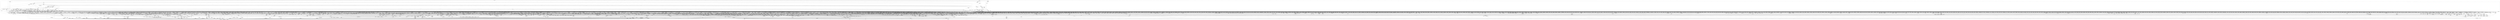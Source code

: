 digraph kerncollapsed {
    "sock_flag.constprop.0" [color="black"];
    "HAS_UNMAPPED_ID" [color="black"];
    "timer_delete_sync" [color="black"];
    "__kern_my_cpu_offset_91" [color="black"];
    "_compound_head_13" [color="black"];
    "mas_store_b_node" [color="black"];
    "group_open_release" [color="black"];
    "do_raw_spin_lock.constprop.0_11" [color="black"];
    "__cmpxchg_case_acq_32_3" [color="black"];
    "find_vm_area" [color="black"];
    "security_current_getsecid_subj" [color="black"];
    "find_next_bit.constprop.0_21" [color="black"];
    "task_clear_jobctl_trapping" [color="black"];
    "__percpu_add_case_32_21" [color="black"];
    "__raw_spin_unlock_irq_18" [color="black"];
    "plist_del" [color="black"];
    "csum_block_add_ext" [color="black"];
    "__raw_spin_trylock_4" [color="black"];
    "__down_trylock_console_sem.constprop.0" [color="black"];
    "wp_page_reuse" [color="black"];
    "_atomic_dec_and_lock" [color="black"];
    "__kern_my_cpu_offset_16" [color="black"];
    "folio_try_get_rcu" [color="black"];
    "sub_rq_bw.isra.0" [color="black"];
    "netlink_has_listeners" [color="black"];
    "__raw_spin_unlock_irqrestore_33" [color="black"];
    "try_grab_page" [color="black"];
    "put_dec" [color="black"];
    "test_taint" [color="black"];
    "find_task_by_pid_ns" [color="black"];
    "skb_checksum" [color="black"];
    "get_vfs_caps_from_disk" [color="black"];
    "strcpy" [color="black"];
    "__irq_startup" [color="black"];
    "min_deadline_cb_propagate" [color="black"];
    "eth_type_vlan" [color="black"];
    "cleanup_timerqueue" [color="black"];
    "__raw_spin_lock_irq_25" [color="black"];
    "vma_interval_tree_iter_first" [color="black"];
    "put_ldops.constprop.0" [color="black"];
    "count_vm_event_2" [color="black"];
    "tag_get" [color="black"];
    "timer_reduce" [color="black"];
    "__remove_inode_hash" [color="black"];
    "__raw_spin_lock_6" [color="black"];
    "list_del_init_8" [color="black"];
    "__finalize_skb_around" [color="black"];
    "Indirect call41" [color="black"];
    "Indirect call160" [color="black"];
    "__percpu_add_case_64.constprop.0" [color="black"];
    "tty_driver_name" [color="black"];
    "commit_tree" [color="black"];
    "__bitmap_equal" [color="black"];
    "signal_pending_11" [color="black"];
    "folio_trylock_1" [color="black"];
    "Indirect call80" [color="black"];
    "__kern_my_cpu_offset_26" [color="black"];
    "cpu_timer_dequeue" [color="black"];
    "dev_xmit_recursion_dec" [color="black"];
    "Indirect call157" [color="black"];
    "rt_mutex_futex_trylock" [color="black"];
    "Indirect call7" [color="black"];
    "mapping_shrinkable_1" [color="black"];
    "arch_stack_walk" [color="black"];
    "compound_order_2" [color="black"];
    "Indirect call22" [color="black"];
    "tlb_flush_mmu_tlbonly" [color="black"];
    "Indirect call83" [color="black"];
    "kmalloc_slab" [color="black"];
    "d_path" [color="black"];
    "Indirect call198" [color="black"];
    "exit_rcu" [color="black"];
    "io_wq_work_match_all" [color="black"];
    "get_page" [color="black"];
    "__d_lookup_unhash" [color="black"];
    "__put_cpu_fpsimd_context" [color="black"];
    "__xchg_case_64.constprop.0" [color="black"];
    "rcu_segcblist_enqueue" [color="black"];
    "__wake_up_bit" [color="black"];
    "set_task_reclaim_state" [color="black"];
    "__flush_tlb_page_nosync" [color="black"];
    "__smp_call_single_queue" [color="black"];
    "system_supports_tlb_range" [color="black"];
    "__raw_spin_unlock_irq_6" [color="black"];
    "pfn_swap_entry_to_page" [color="black"];
    "rcu_segcblist_add_len" [color="black"];
    "filemap_check_errors" [color="black"];
    "do_raw_spin_lock_86" [color="black"];
    "Indirect call110" [color="black"];
    "__legitimize_mnt" [color="black"];
    "test_ti_thread_flag_22" [color="black"];
    "mas_next" [color="black"];
    "folio_size_2" [color="black"];
    "inode_permission" [color="black"];
    "read_sanitised_ftr_reg" [color="black"];
    "get_arm64_ftr_reg" [color="black"];
    "call_on_irq_stack" [color="black"];
    "__kern_my_cpu_offset_36" [color="black"];
    "task_join_group_stop" [color="black"];
    "mas_find" [color="black"];
    "inode_to_bdi" [color="black"];
    "do_raw_spin_lock_9" [color="black"];
    "irq_set_thread_affinity" [color="black"];
    "Indirect call32" [color="black"];
    "d_find_alias" [color="black"];
    "capable_wrt_inode_uidgid" [color="black"];
    "do_kernel_restart" [color="black"];
    "wakeup_kswapd" [color="black"];
    "mapping_allow_writable" [color="black"];
    "__raw_spin_lock_18" [color="black"];
    "process_shares_mm" [color="black"];
    "pm_qos_read_value" [color="black"];
    "kernfs_root" [color="black"];
    "node_dirty_ok" [color="black"];
    "__io_disarm_linked_timeout" [color="black"];
    "pcpu_chunk_populated" [color="black"];
    "wake_up_bit" [color="black"];
    "xas_next_entry" [color="black"];
    "page_ref_dec_and_test" [color="black"];
    "__d_lookup_rcu" [color="black"];
    "raw_spin_rq_lock" [color="black"];
    "first_zones_zonelist" [color="black"];
    "__update_min_deadline" [color="black"];
    "xas_update.isra.0" [color="black"];
    "gup_signal_pending" [color="black"];
    "dentry_string_cmp" [color="black"];
    "io_poll_get_ownership" [color="black"];
    "queued_write_lock_slowpath" [color="black"];
    "_compound_head_1" [color="black"];
    "xas_result" [color="black"];
    "pm_runtime_autosuspend_expiration" [color="black"];
    "Indirect call210" [color="black"];
    "task_call_func" [color="black"];
    "dput_to_list" [color="black"];
    "ma_dead_node" [color="black"];
    "__posix_timers_find" [color="black"];
    "io_prep_async_link" [color="black"];
    "task_clear_jobctl_pending" [color="black"];
    "__cmpxchg_case_acq_32.constprop.0_18" [color="black"];
    "Indirect call20" [color="black"];
    "__cmpxchg_case_acq_32.constprop.0" [color="black"];
    "parent_len" [color="black"];
    "cpumask_empty_3" [color="black"];
    "int_sqrt" [color="black"];
    "tk_xtime.constprop.0" [color="black"];
    "smp_call_function_many_cond" [color="black"];
    "get_work_pool" [color="black"];
    "futex_get_value_locked" [color="black"];
    "Indirect call159" [color="black"];
    "wb_stat_error" [color="black"];
    "sk_leave_memory_pressure" [color="black"];
    "cpumask_any_distribute" [color="black"];
    "access_ok_16" [color="black"];
    "update_rq_clock" [color="black"];
    "oom_badness" [color="black"];
    "mutex_spin_on_owner" [color="black"];
    "invent_group_ids" [color="black"];
    "do_raw_spin_lock_35" [color="black"];
    "sync_rcu_exp_done_unlocked" [color="black"];
    "wb_io_lists_depopulated" [color="black"];
    "count_mounts" [color="black"];
    "kmsg_dump" [color="black"];
    "dev_pm_disable_wake_irq_check" [color="black"];
    "__irq_can_set_affinity" [color="black"];
    "__raw_spin_lock_irqsave" [color="black"];
    "do_raw_spin_lock_83" [color="black"];
    "__wake_up_parent" [color="black"];
    "Indirect call146" [color="black"];
    "system_supports_address_auth_1" [color="black"];
    "security_task_kill" [color="black"];
    "Indirect call46" [color="black"];
    "__kern_my_cpu_offset_60" [color="black"];
    "__raw_spin_lock_3" [color="black"];
    "get_cpu_fpsimd_context" [color="black"];
    "mapping_shrinkable" [color="black"];
    "__kern_my_cpu_offset_18" [color="black"];
    "__reuseport_detach_closed_sock" [color="black"];
    "__raw_spin_lock_irq.constprop.0_1" [color="black"];
    "arch_local_irq_save_4" [color="black"];
    "arch_asym_cpu_priority" [color="black"];
    "task_pid_vnr" [color="black"];
    "Indirect call224" [color="black"];
    "rt_mutex_top_waiter" [color="black"];
    "add_mm_rss_vec" [color="black"];
    "find_later_rq" [color="black"];
    "__anon_vma_interval_tree_augment_propagate" [color="black"];
    "__raw_spin_unlock_irqrestore_8" [color="black"];
    "bsearch" [color="black"];
    "Indirect call52" [color="black"];
    "mas_alloc_req.isra.0" [color="black"];
    "mtree_range_walk" [color="black"];
    "do_raw_spin_lock_67" [color="black"];
    "Indirect call54" [color="black"];
    "Indirect call162" [color="black"];
    "__traverse_mounts" [color="black"];
    "do_raw_spin_lock_46" [color="black"];
    "Indirect call123" [color="black"];
    "____core____" [color="kernel"];
    "__raw_spin_lock_52" [color="black"];
    "Indirect call64" [color="black"];
    "__lock_task_sighand" [color="black"];
    "do_raw_spin_lock" [color="black"];
    "__wake_up_klogd.part.0" [color="black"];
    "xas_clear_mark" [color="black"];
    "number" [color="black"];
    "flush_signal_handlers" [color="black"];
    "do_raw_spin_lock_32" [color="black"];
    "enqueue_pushable_dl_task" [color="black"];
    "__cmpwait_case_32_3" [color="black"];
    "Indirect call2" [color="black"];
    "ktime_get_coarse_real_ts64" [color="black"];
    "__timer_delete" [color="black"];
    "page_ref_add_1" [color="black"];
    "try_to_take_rt_mutex" [color="black"];
    "netlink_unlock_table" [color="black"];
    "__pi_memcmp" [color="black"];
    "Indirect call98" [color="black"];
    "rwsem_set_reader_owned" [color="black"];
    "desc_read" [color="black"];
    "__raw_spin_unlock_irq_45" [color="black"];
    "timekeeping_get_ns" [color="black"];
    "other_cpu_in_panic" [color="black"];
    "Indirect call99" [color="black"];
    "finish_wait" [color="black"];
    "do_raw_spin_lock_37" [color="black"];
    "pcpu_init_md_blocks" [color="black"];
    "xas_start" [color="black"];
    "arm64_kernel_unmapped_at_el0_2" [color="black"];
    "skb_tailroom" [color="black"];
    "prepare_to_wait" [color="black"];
    "__raw_spin_unlock_irqrestore_38" [color="black"];
    "__get_task_comm" [color="black"];
    "__irq_get_desc_lock" [color="black"];
    "vmalloc_to_page" [color="black"];
    "data_push_tail" [color="black"];
    "pfn_valid_2" [color="black"];
    "_prb_commit" [color="black"];
    "sock_rmem_free" [color="black"];
    "security_release_secctx" [color="black"];
    "__printk_safe_exit" [color="black"];
    "desc_read_finalized_seq" [color="black"];
    "zone_watermark_fast.constprop.0" [color="black"];
    "rcu_seq_set_state" [color="black"];
    "cpu_util_cfs" [color="black"];
    "set_cpu_online" [color="black"];
    "xas_find_conflict" [color="black"];
    "ktime_get_real_seconds" [color="black"];
    "__raw_spin_unlock_irqrestore_2" [color="black"];
    "__skb_dequeue_3" [color="black"];
    "dec_rlimit_ucounts" [color="black"];
    "__kern_my_cpu_offset_71" [color="black"];
    "__lookup_mnt" [color="black"];
    "Indirect call204" [color="black"];
    "slab_want_init_on_free" [color="black"];
    "__raw_spin_lock_irqsave_42" [color="black"];
    "current_is_kswapd" [color="black"];
    "do_raw_spin_lock_26" [color="black"];
    "percpu_counter_add" [color="black"];
    "dequeue_task" [color="black"];
    "Indirect call79" [color="black"];
    "xas_next_entry.constprop.0" [color="black"];
    "Indirect call36" [color="black"];
    "prepare_alloc_pages.constprop.0" [color="black"];
    "convert_prio" [color="black"];
    "kobj_ns_ops" [color="black"];
    "mas_descend" [color="black"];
    "__cmpxchg_case_mb_64_1" [color="black"];
    "kernfs_leftmost_descendant" [color="black"];
    "pte_to_swp_entry" [color="black"];
    "find_vma_prev" [color="black"];
    "mas_set_parent.constprop.0" [color="black"];
    "__raw_spin_trylock" [color="black"];
    "_find_next_bit" [color="black"];
    "percpu_counter_set" [color="black"];
    "io_put_kbuf" [color="black"];
    "do_raw_spin_lock_43" [color="black"];
    "__kern_my_cpu_offset_2" [color="black"];
    "Indirect call3" [color="black"];
    "prb_final_commit" [color="black"];
    "__raw_spin_unlock_irq.constprop.0_2" [color="black"];
    "__raw_spin_lock_irq_35" [color="black"];
    "find_first_bit_1" [color="black"];
    "__fdget_raw" [color="black"];
    "arch_local_irq_disable_2" [color="black"];
    "io_run_cancel" [color="black"];
    "arch_local_irq_save_1" [color="black"];
    "csum_partial" [color="black"];
    "__mod_zone_page_state" [color="black"];
    "llist_add_batch" [color="black"];
    "try_check_zero" [color="black"];
    "Indirect call186" [color="black"];
    "pcpu_alloc_area" [color="black"];
    "chacha_permute" [color="black"];
    "compaction_zonelist_suitable" [color="black"];
    "mte_thread_switch" [color="black"];
    "virt_to_head_page.isra.0" [color="black"];
    "__audit_uring_entry" [color="black"];
    "__raw_spin_lock_42" [color="black"];
    "update_dl_migration" [color="black"];
    "deactivate_task" [color="black"];
    "mast_ascend" [color="black"];
    "mnt_add_count" [color="black"];
    "find_buddy_page_pfn" [color="black"];
    "timer_wait_running" [color="black"];
    "inactive_is_low.constprop.0" [color="black"];
    "disable_irq_nosync" [color="black"];
    "_get_random_bytes" [color="black"];
    "req_set_fail_3" [color="black"];
    "__wake_up_common" [color="black"];
    "do_softirq" [color="black"];
    "no_blink" [color="black"];
    "__page_set_anon_rmap" [color="black"];
    "find_next_bit_3" [color="black"];
    "crng_fast_key_erasure" [color="black"];
    "do_raw_spin_lock_23" [color="black"];
    "__dl_sub" [color="black"];
    "fill_contig_page_info" [color="black"];
    "__raw_spin_lock_32" [color="black"];
    "Indirect call57" [color="black"];
    "global_dirtyable_memory" [color="black"];
    "test_ti_thread_flag_11" [color="black"];
    "io_acct_run_queue" [color="black"];
    "dev_bus_name" [color="black"];
    "mab_mas_cp" [color="black"];
    "prepend_name" [color="black"];
    "cpudl_set" [color="black"];
    "find_worker_executing_work" [color="black"];
    "write_seqlock.constprop.0" [color="black"];
    "Indirect call151" [color="black"];
    "do_raw_spin_lock_52" [color="black"];
    "__kern_my_cpu_offset_89" [color="black"];
    "fatal_signal_pending_1" [color="black"];
    "skb_headers_offset_update" [color="black"];
    "security_task_getsecid_obj" [color="black"];
    "__percpu_add_case_32_7" [color="black"];
    "mte_parent_slot" [color="black"];
    "mas_walk" [color="black"];
    "task_pid_vnr_1" [color="black"];
    "radix_tree_load_root" [color="black"];
    "do_raw_spin_lock_38" [color="black"];
    "device_links_read_unlock" [color="black"];
    "search_cmp_ftr_reg" [color="black"];
    "tty_termios_baud_rate" [color="black"];
    "d_is_dir.isra.0_1" [color="black"];
    "find_alive_thread.isra.0" [color="black"];
    "__raise_softirq_irqoff" [color="black"];
    "fprop_fraction_percpu" [color="black"];
    "expand" [color="black"];
    "vma_interval_tree_subtree_search" [color="black"];
    "allow_direct_reclaim" [color="black"];
    "inode_io_list_move_locked" [color="black"];
    "try_to_unlazy_next" [color="black"];
    "lockref_put_return" [color="black"];
    "Indirect call134" [color="black"];
    "arch_local_irq_save_7" [color="black"];
    "do_raw_spin_lock_99" [color="black"];
    "llist_del_first" [color="black"];
    "qdisc_qstats_cpu_qlen_inc" [color="black"];
    "Indirect call127" [color="black"];
    "lockref_get_not_dead" [color="black"];
    "count_vm_event_1" [color="black"];
    "update_dl_rq_load_avg" [color="black"];
    "xas_set_offset" [color="black"];
    "inode_io_list_del" [color="black"];
    "__anon_vma_interval_tree_subtree_search" [color="black"];
    "skb_pfmemalloc" [color="black"];
    "__raw_spin_lock_irqsave.constprop.0_2" [color="black"];
    "kthread_insert_work_sanity_check" [color="black"];
    "folio_nr_pages_1" [color="black"];
    "__sw_hweight32" [color="black"];
    "__dl_clear_params" [color="black"];
    "__raw_spin_lock_irqsave_19" [color="black"];
    "folio_nr_pages_2" [color="black"];
    "compaction_suitable" [color="black"];
    "cpus_share_cache" [color="black"];
    "skb_zcopy_downgrade_managed" [color="black"];
    "anon_vma_interval_tree_post_update_vma" [color="black"];
    "__raw_spin_unlock_irqrestore.constprop.0_1" [color="black"];
    "deny_write_access.isra.0" [color="black"];
    "__raw_spin_lock_irq_43" [color="black"];
    "__cmpxchg_case_acq_32.constprop.0_13" [color="black"];
    "security_inode_getsecid" [color="black"];
    "io_schedule_prepare" [color="black"];
    "__raw_spin_lock_15" [color="black"];
    "io_put_kbuf_comp.isra.0" [color="black"];
    "Indirect call45" [color="black"];
    "unmask_irq" [color="black"];
    "clear_inode" [color="black"];
    "__ptrace_link" [color="black"];
    "memset" [color="black"];
    "__fprop_add_percpu" [color="black"];
    "__irq_put_desc_unlock" [color="black"];
    "get_state_synchronize_rcu" [color="black"];
    "__raw_spin_lock_31" [color="black"];
    "wants_signal" [color="black"];
    "load_unaligned_zeropad" [color="black"];
    "data_alloc" [color="black"];
    "load_unaligned_zeropad_1" [color="black"];
    "first_online_pgdat" [color="black"];
    "Indirect call114" [color="black"];
    "rcu_seq_start_1" [color="black"];
    "task_will_free_mem" [color="black"];
    "redirty_tail_locked" [color="black"];
    "__cmpxchg_case_acq_32.constprop.0_5" [color="black"];
    "__kern_my_cpu_offset_44" [color="black"];
    "rcu_segcblist_extract_done_cbs" [color="black"];
    "mte_update_sctlr_user" [color="black"];
    "arch_teardown_dma_ops" [color="black"];
    "get_random_bytes" [color="black"];
    "kthread_data" [color="black"];
    "__raw_spin_lock_irqsave_4" [color="black"];
    "move_linked_works" [color="black"];
    "__raw_write_lock_irq" [color="black"];
    "prepare_to_wait_exclusive" [color="black"];
    "__raw_spin_lock_irqsave_29" [color="black"];
    "__raw_spin_unlock_irqrestore_1" [color="black"];
    "__raw_spin_lock_irq" [color="black"];
    "prep_compound_page" [color="black"];
    "__raw_write_lock_irq.constprop.0" [color="black"];
    "__raw_spin_lock_28" [color="black"];
    "qdisc_qstats_cpu_qlen_dec" [color="black"];
    "__next_zones_zonelist" [color="black"];
    "put_link" [color="black"];
    "Indirect call33" [color="black"];
    "set_ti_thread_flag_4" [color="black"];
    "set_ptes.isra.0" [color="black"];
    "__percpu_add_case_64_2" [color="black"];
    "Indirect call77" [color="black"];
    "__raw_spin_unlock_irqrestore_3" [color="black"];
    "__cmpxchg_case_mb_32_8" [color="black"];
    "find_next_bit.constprop.0_5" [color="black"];
    "security_move_mount" [color="black"];
    "__raw_spin_unlock_irq_5" [color="black"];
    "anon_vma_interval_tree_pre_update_vma" [color="black"];
    "memblock_search" [color="black"];
    "rt_mutex_proxy_unlock" [color="black"];
    "skb_orphan_1" [color="black"];
    "Indirect call215" [color="black"];
    "find_vma" [color="black"];
    "access_ok_2" [color="black"];
    "set_area_direct_map" [color="black"];
    "hlist_del_init_4" [color="black"];
    "purge_fragmented_block" [color="black"];
    "find_next_bit_15" [color="black"];
    "Indirect call194" [color="black"];
    "dev_to_swnode" [color="black"];
    "__cmpwait_case_32" [color="black"];
    "__mutex_add_waiter" [color="black"];
    "kthread_is_per_cpu" [color="black"];
    "__raw_write_lock_irq_1" [color="black"];
    "rb_first" [color="black"];
    "timerqueue_del" [color="black"];
    "__raw_spin_lock" [color="black"];
    "finish_swait" [color="black"];
    "sched_cgroup_fork" [color="black"];
    "skb_zcopy_clear" [color="black"];
    "do_raw_spin_lock_88" [color="black"];
    "tty_ldisc_open" [color="black"];
    "pm_ops_is_empty" [color="black"];
    "mte_destroy_descend.constprop.0" [color="black"];
    "check_preempt_curr_dl" [color="black"];
    "__kern_my_cpu_offset_42" [color="black"];
    "signal_pending_state" [color="black"];
    "Indirect call132" [color="black"];
    "pde_subdir_find" [color="black"];
    "xas_reload" [color="black"];
    "cpu_util_cfs_boost" [color="black"];
    "find_next_bit.constprop.0_14" [color="black"];
    "mte_copy_page_tags" [color="black"];
    "arch_timer_evtstrm_available" [color="black"];
    "do_raw_spin_lock_25" [color="black"];
    "mast_split_data" [color="black"];
    "print_tainted" [color="black"];
    "vma_interval_tree_augment_rotate" [color="black"];
    "hrtimer_force_reprogram.constprop.0" [color="black"];
    "Indirect call49" [color="black"];
    "radix_tree_lookup" [color="black"];
    "panic_smp_self_stop" [color="black"];
    "legitimize_root" [color="black"];
    "rcu_advance_cbs" [color="black"];
    "Indirect call4" [color="black"];
    "cpumask_next_and" [color="black"];
    "Indirect call192" [color="black"];
    "arm_timer" [color="black"];
    "propagate_one" [color="black"];
    "wakeup_source_deactivate" [color="black"];
    "is_valid_gup_args" [color="black"];
    "__futex_unqueue" [color="black"];
    "__raw_write_lock.constprop.0_1" [color="black"];
    "Indirect call165" [color="black"];
    "__raw_spin_lock_43" [color="black"];
    "lock_timer_base" [color="black"];
    "remove_wait_queue" [color="black"];
    "__list_del_entry_1" [color="black"];
    "init_timer_key" [color="black"];
    "__raw_spin_lock_irq_11" [color="black"];
    "Indirect call178" [color="black"];
    "ttwu_do_activate.constprop.0" [color="black"];
    "hrtimer_start_range_ns" [color="black"];
    "Indirect call116" [color="black"];
    "__rb_erase_color" [color="black"];
    "do_raw_spin_lock_97" [color="black"];
    "Indirect call109" [color="black"];
    "__pfn_to_section" [color="black"];
    "xa_load" [color="black"];
    "folio_evictable" [color="black"];
    "__raw_spin_unlock_irq_20" [color="black"];
    "find_task_by_vpid" [color="black"];
    "__raw_spin_unlock_irqrestore_4" [color="black"];
    "pcpu_unit_page_offset" [color="black"];
    "xas_next_offset" [color="black"];
    "cpu_timer_task_rcu" [color="black"];
    "__percpu_add_case_64_4" [color="black"];
    "page_ref_inc_4" [color="black"];
    "find_next_bit.constprop.0_8" [color="black"];
    "to_desc" [color="black"];
    "arch_local_irq_save_8" [color="black"];
    "Indirect call37" [color="black"];
    "rcu_inkernel_boot_has_ended" [color="black"];
    "folio_order" [color="black"];
    "__cmpxchg_case_acq_32.constprop.0_14" [color="black"];
    "pud_set_huge" [color="black"];
    "__raw_spin_unlock_irq_19" [color="black"];
    "percpu_ref_noop_confirm_switch" [color="black"];
    "__irq_domain_activate_irq" [color="black"];
    "__raw_spin_lock_irqsave.constprop.0_8" [color="black"];
    "__audit_reusename" [color="black"];
    "__const_udelay" [color="black"];
    "d_set_d_op" [color="black"];
    "update_cached_migrate" [color="black"];
    "fpsimd_save_state" [color="black"];
    "Indirect call93" [color="black"];
    "raw_spin_rq_lock_1" [color="black"];
    "rcu_gp_is_expedited" [color="black"];
    "tty_port_kopened" [color="black"];
    "page_vma_mapped_walk_done" [color="black"];
    "mte_zero_clear_page_tags" [color="black"];
    "workingset_update_node" [color="black"];
    "__cmpxchg_case_acq_32.constprop.0_8" [color="black"];
    "vma_is_secretmem" [color="black"];
    "i_uid_into_vfsuid" [color="black"];
    "invalid_mkclean_vma" [color="black"];
    "do_raw_spin_lock_34" [color="black"];
    "Indirect call222" [color="black"];
    "__bitmap_and" [color="black"];
    "mm_counter_file" [color="black"];
    "inc_rlimit_ucounts" [color="black"];
    "d_set_mounted" [color="black"];
    "__disable_irq" [color="black"];
    "mtree_load" [color="black"];
    "__kern_my_cpu_offset_22" [color="black"];
    "is_current_pgrp_orphaned" [color="black"];
    "__raw_spin_lock_27" [color="black"];
    "do_csum" [color="black"];
    "mas_find_child" [color="black"];
    "wb_has_dirty_io" [color="black"];
    "is_migration_entry" [color="black"];
    "defer_console_output" [color="black"];
    "get_task_mm" [color="black"];
    "__radix_tree_lookup" [color="black"];
    "__count_vm_events_3" [color="black"];
    "test_tsk_need_resched" [color="black"];
    "blake2s_compress" [color="black"];
    "mas_pause" [color="black"];
    "lookup_mountpoint" [color="black"];
    "Indirect call40" [color="black"];
    "put_filesystem" [color="black"];
    "radix_tree_iter_tag_clear" [color="black"];
    "kill_device" [color="black"];
    "signal_pending_state_1" [color="black"];
    "io_wq_hash_work" [color="black"];
    "mas_prev_sibling" [color="black"];
    "__percpu_add_case_64.constprop.0_1" [color="black"];
    "test_ti_thread_flag_10" [color="black"];
    "task_sched_runtime" [color="black"];
    "extract_entropy.constprop.0" [color="black"];
    "Indirect call42" [color="black"];
    "__io_put_kbuf" [color="black"];
    "kmalloc_size_roundup" [color="black"];
    "__cmpxchg_case_mb_64_4" [color="black"];
    "prb_first_valid_seq" [color="black"];
    "__bitmap_weight" [color="black"];
    "lru_add_fn" [color="black"];
    "security_inode_follow_link" [color="black"];
    "__cmpxchg_case_acq_32.constprop.0_17" [color="black"];
    "vma_interval_tree_iter_next" [color="black"];
    "do_raw_spin_lock_41" [color="black"];
    "__rb_rotate_set_parents" [color="black"];
    "iov_iter_revert" [color="black"];
    "need_mlock_drain" [color="black"];
    "io_wq_worker_running" [color="black"];
    "__cmpxchg_case_mb_32_5" [color="black"];
    "skb_cloned" [color="black"];
    "folio_mapped_3" [color="black"];
    "do_raw_spin_lock_5" [color="black"];
    "prepend" [color="black"];
    "do_raw_spin_lock_15" [color="black"];
    "arch_local_irq_save_3" [color="black"];
    "folio_account_cleaned" [color="black"];
    "Indirect call193" [color="black"];
    "irq_disable" [color="black"];
    "srcu_read_unlock.constprop.0" [color="black"];
    "link_path_walk" [color="black"];
    "do_raw_spin_lock_8" [color="black"];
    "__siphash_unaligned" [color="black"];
    "lookup_fast" [color="black"];
    "zone_watermark_ok" [color="black"];
    "Indirect call12" [color="black"];
    "sk_error_report" [color="black"];
    "do_raw_spin_lock_60" [color="black"];
    "__gfp_pfmemalloc_flags" [color="black"];
    "mutex_trylock" [color="black"];
    "leave_rcu" [color="black"];
    "pcpu_block_refresh_hint" [color="black"];
    "task_ppid_nr" [color="black"];
    "decay_load" [color="black"];
    "__kern_my_cpu_offset_35" [color="black"];
    "noop_dirty_folio" [color="black"];
    "Indirect call140" [color="black"];
    "reusable_anon_vma" [color="black"];
    "do_raw_spin_lock_27" [color="black"];
    "req_ref_put_and_test" [color="black"];
    "compaction_free" [color="black"];
    "do_delayed_call" [color="black"];
    "arch_local_irq_enable_2" [color="black"];
    "add_timer" [color="black"];
    "percpu_counter_dec" [color="black"];
    "__folio_cancel_dirty" [color="black"];
    "calc_wheel_index" [color="black"];
    "__skb_flow_get_ports" [color="black"];
    "mte_dead_leaves.constprop.0" [color="black"];
    "Indirect call89" [color="black"];
    "__raw_spin_lock_irqsave_1" [color="black"];
    "__to_kthread" [color="black"];
    "fd_install" [color="black"];
    "xas_set_order.part.0" [color="black"];
    "test_ti_thread_flag_7" [color="black"];
    "timerqueue_iterate_next" [color="black"];
    "__rpm_get_callback" [color="black"];
    "Indirect call167" [color="black"];
    "__raw_spin_lock_20" [color="black"];
    "__task_rq_lock" [color="black"];
    "_find_first_zero_bit" [color="black"];
    "__flush_tlb_kernel_pgtable" [color="black"];
    "tty_update_time" [color="black"];
    "reweight_task" [color="black"];
    "_find_next_and_bit" [color="black"];
    "check_stable_address_space" [color="black"];
    "_compound_head_3" [color="black"];
    "mod_zone_state" [color="black"];
    "inode_cgwb_move_to_attached" [color="black"];
    "clear_ti_thread_flag_3" [color="black"];
    "pte_mkdirty" [color="black"];
    "pagetable_pte_dtor" [color="black"];
    "do_raw_spin_lock_118" [color="black"];
    "do_add_mount" [color="black"];
    "__raw_spin_lock_irqsave_25" [color="black"];
    "tlb_flush_1" [color="black"];
    "audit_mark_compare" [color="black"];
    "get_work_pwq" [color="black"];
    "mas_allocated.isra.0" [color="black"];
    "console_trylock" [color="black"];
    "anon_vma_interval_tree_remove" [color="black"];
    "__wake_q_add" [color="black"];
    "Indirect call171" [color="black"];
    "get_next_ino" [color="black"];
    "do_raw_spin_lock_31" [color="black"];
    "add_wait_queue_exclusive" [color="black"];
    "__raw_spin_unlock_irqrestore_5" [color="black"];
    "rcu_segcblist_entrain" [color="black"];
    "prb_read_valid" [color="black"];
    "timerqueue_add" [color="black"];
    "hrtimer_try_to_cancel" [color="black"];
    "mutex_is_locked" [color="black"];
    "futex_hb_waiters_dec" [color="black"];
    "pvm_find_va_enclose_addr" [color="black"];
    "Indirect call94" [color="black"];
    "prb_commit" [color="black"];
    "__kern_my_cpu_offset_76" [color="black"];
    "d_walk" [color="black"];
    "__kern_my_cpu_offset_74" [color="black"];
    "__lshrti3" [color="black"];
    "mas_wr_walk_index.isra.0" [color="black"];
    "gup_must_unshare" [color="black"];
    "__kern_my_cpu_offset_27" [color="black"];
    "clear_ti_thread_flag" [color="black"];
    "vma_iter_config" [color="black"];
    "graft_tree" [color="black"];
    "page_ref_dec_and_test_1" [color="black"];
    "__init_swait_queue_head" [color="black"];
    "__raw_spin_unlock_bh.constprop.0" [color="black"];
    "folio_trylock" [color="black"];
    "get_new_cred" [color="black"];
    "access_ok_39" [color="black"];
    "update_rt_rq_load_avg" [color="black"];
    "futex_hash" [color="black"];
    "wb_dirty_limits" [color="black"];
    "blake2s_final" [color="black"];
    "__raw_spin_unlock_irq_3" [color="black"];
    "__percpu_add_case_32_2" [color="black"];
    "ksize" [color="black"];
    "__raw_spin_unlock_irqrestore_18" [color="black"];
    "do_raw_spin_lock.constprop.0_13" [color="black"];
    "__sk_mem_reduce_allocated" [color="black"];
    "may_mount" [color="black"];
    "audit_alloc_name" [color="black"];
    "do_raw_spin_lock_51" [color="black"];
    "bstats_update" [color="black"];
    "Indirect call200" [color="black"];
    "mte_dead_walk" [color="black"];
    "__kern_my_cpu_offset_17" [color="black"];
    "__skb_set_length" [color="black"];
    "Indirect call28" [color="black"];
    "Indirect call58" [color="black"];
    "__printk_cpu_sync_try_get" [color="black"];
    "__percpu_down_write_trylock" [color="black"];
    "strncmp" [color="black"];
    "anon_vma_interval_tree_insert" [color="black"];
    "split_map_pages" [color="black"];
    "__dev_pm_qos_resume_latency" [color="black"];
    "debug_locks_off" [color="black"];
    "irqd_irq_disabled.isra.0" [color="black"];
    "posix_cpu_timer_rearm" [color="black"];
    "__percpu_add_case_32_20" [color="black"];
    "rcu_exp_need_qs" [color="black"];
    "list_del_init_6" [color="black"];
    "Indirect call141" [color="black"];
    "klist_node_attached" [color="black"];
    "vma_needs_dirty_tracking" [color="black"];
    "get_ldops" [color="black"];
    "zone_page_state_add" [color="black"];
    "put_prev_task" [color="black"];
    "security_d_instantiate" [color="black"];
    "audit_serial" [color="black"];
    "Indirect call81" [color="black"];
    "mas_wr_walk_descend" [color="black"];
    "Indirect call184" [color="black"];
    "__raw_spin_unlock_irq_7" [color="black"];
    "cpuhp_invoke_callback" [color="black"];
    "Indirect call143" [color="black"];
    "rcu_segcblist_pend_cbs" [color="black"];
    "kernfs_should_drain_open_files" [color="black"];
    "kernfs_release_file.part.0.isra.0" [color="black"];
    "Indirect call27" [color="black"];
    "__mod_timer" [color="black"];
    "workingset_refault" [color="black"];
    "Indirect call118" [color="black"];
    "__task_will_free_mem" [color="black"];
    "____do_softirq" [color="black"];
    "signal_set_stop_flags" [color="black"];
    "jiffies_to_msecs" [color="black"];
    "__raw_spin_unlock_irqrestore_6" [color="black"];
    "__cmpxchg_case_acq_32.constprop.0_19" [color="black"];
    "netdev_name" [color="black"];
    "Indirect call63" [color="black"];
    "__raw_spin_lock_34" [color="black"];
    "Indirect call30" [color="black"];
    "__cmpxchg_case_mb_32_6" [color="black"];
    "Indirect call172" [color="black"];
    "Indirect call82" [color="black"];
    "dev_driver_string" [color="black"];
    "ktime_get_real_ts64" [color="black"];
    "Indirect call177" [color="black"];
    "init_multi_vma_prep" [color="black"];
    "Indirect call220" [color="black"];
    "mnt_dec_writers" [color="black"];
    "qdisc_maybe_clear_missed" [color="black"];
    "pm_runtime_get_noresume" [color="black"];
    "Indirect call195" [color="black"];
    "copy_from_kernel_nofault" [color="black"];
    "pcpu_block_update_hint_alloc" [color="black"];
    "Indirect call119" [color="black"];
    "mte_set_pivot" [color="black"];
    "mnt_get_count" [color="black"];
    "lockref_get" [color="black"];
    "__free_one_page" [color="black"];
    "zone_reclaimable_pages" [color="black"];
    "__kern_my_cpu_offset_4" [color="black"];
    "__cmpxchg_case_64" [color="black"];
    "Indirect call181" [color="black"];
    "fpsimd_thread_switch" [color="black"];
    "Indirect call124" [color="black"];
    "rcu_is_watching" [color="black"];
    "get_task_exe_file" [color="black"];
    "__xas_next" [color="black"];
    "mas_next_setup.constprop.0" [color="black"];
    "dec_mm_counter" [color="black"];
    "__kern_my_cpu_offset_133" [color="black"];
    "__percpu_add_case_64_7" [color="black"];
    "pmd_clear_huge" [color="black"];
    "gfp_pfmemalloc_allowed" [color="black"];
    "folio_lruvec_relock_irq.constprop.0" [color="black"];
    "mas_wr_walk" [color="black"];
    "audit_inode" [color="black"];
    "lru_note_cost_refault" [color="black"];
    "rcu_poll_gp_seq_start" [color="black"];
    "tls_preserve_current_state" [color="black"];
    "do_raw_spin_lock_44" [color="black"];
    "__mnt_drop_write" [color="black"];
    "notifier_call_chain" [color="black"];
    "__lock_timer" [color="black"];
    "__raw_spin_lock_46" [color="black"];
    "__raw_spin_lock_12" [color="black"];
    "Indirect call50" [color="black"];
    "tick_get_broadcast_device" [color="black"];
    "security_audit_rule_match" [color="black"];
    "__xchg_case_mb_64.constprop.0_3" [color="black"];
    "Indirect call108" [color="black"];
    "folio_activate_fn" [color="black"];
    "dget" [color="black"];
    "skb_header_pointer_2" [color="black"];
    "rcu_cblist_dequeue" [color="black"];
    "__kern_my_cpu_offset_21" [color="black"];
    "Indirect call38" [color="black"];
    "osq_wait_next" [color="black"];
    "Indirect call208" [color="black"];
    "__mutex_trylock" [color="black"];
    "Indirect call66" [color="black"];
    "set_tsk_need_resched" [color="black"];
    "mnt_get_writers" [color="black"];
    "Indirect call120" [color="black"];
    "test_ti_thread_flag_4" [color="black"];
    "posix_cputimers_group_init" [color="black"];
    "Indirect call101" [color="black"];
    "min_deadline_cb_rotate" [color="black"];
    "folio_mapped_2" [color="black"];
    "Indirect call164" [color="black"];
    "do_raw_spin_lock.constprop.0_6" [color="black"];
    "__kern_my_cpu_offset_55" [color="black"];
    "mod_node_page_state" [color="black"];
    "Indirect call197" [color="black"];
    "do_raw_spin_lock_116" [color="black"];
    "pid_nr_ns" [color="black"];
    "security_capable" [color="black"];
    "page_ref_inc_6" [color="black"];
    "get_pwq" [color="black"];
    "Indirect call29" [color="black"];
    "chacha_block_generic" [color="black"];
    "__page_cache_release" [color="black"];
    "Indirect call219" [color="black"];
    "skb_copy_bits" [color="black"];
    "__audit_inode" [color="black"];
    "__raw_spin_trylock_1" [color="black"];
    "__cmpxchg_case_mb_64_6" [color="black"];
    "set_tlb_ubc_flush_pending" [color="black"];
    "d_revalidate" [color="black"];
    "pmd_offset.isra.0_1" [color="black"];
    "audit_gid_comparator" [color="black"];
    "make_vfsgid" [color="black"];
    "d_same_name" [color="black"];
    "srcu_get_delay.isra.0" [color="black"];
    "desc_make_reusable" [color="black"];
    "Indirect call48" [color="black"];
    "_task_util_est" [color="black"];
    "pagefault_enable_2" [color="black"];
    "dl_rq_of_se" [color="black"];
    "Indirect call47" [color="black"];
    "compaction_defer_reset" [color="black"];
    "pcpu_next_md_free_region" [color="black"];
    "post_ttbr_update_workaround" [color="black"];
    "fsnotify_data_inode" [color="black"];
    "percpu_ref_put_many" [color="black"];
    "__io_put_kbuf_list" [color="black"];
    "inode_lru_list_del" [color="black"];
    "Indirect call153" [color="black"];
    "do_raw_spin_lock_87" [color="black"];
    "Indirect call185" [color="black"];
    "list_splice" [color="black"];
    "__dput_to_list" [color="black"];
    "kick_process" [color="black"];
    "__raw_spin_lock_23" [color="black"];
    "pagefault_enable_1" [color="black"];
    "vma_last_pgoff" [color="black"];
    "page_ref_inc_3" [color="black"];
    "folio_not_mapped" [color="black"];
    "security_file_set_fowner" [color="black"];
    "forward_timer_base" [color="black"];
    "fsnotify_handle_inode_event.isra.0" [color="black"];
    "prepare_to_swait_event" [color="black"];
    "__wait_on_bit" [color="black"];
    "__msecs_to_jiffies" [color="black"];
    "recalc_sigpending_tsk" [color="black"];
    "__cmpxchg_case_acq_32.constprop.0_6" [color="black"];
    "__cmpxchg_case_mb_32.constprop.0" [color="black"];
    "copy_to_user_page" [color="black"];
    "fsnotify_detach_connector_from_object" [color="black"];
    "try_to_unmap_flush" [color="black"];
    "__raw_spin_lock_irq_3" [color="black"];
    "__mod_lruvec_state" [color="black"];
    "call_function_single_prep_ipi" [color="black"];
    "folio_add_new_anon_rmap" [color="black"];
    "__percpu_add_case_32_1" [color="black"];
    "do_raw_spin_lock_42" [color="black"];
    "__raw_spin_lock_irqsave_7" [color="black"];
    "flush_tlb_batched_pending" [color="black"];
    "cpu_do_switch_mm" [color="black"];
    "srcu_funnel_exp_start" [color="black"];
    "skb_zcopy" [color="black"];
    "req_set_fail_4" [color="black"];
    "Indirect call115" [color="black"];
    "io_cqring_wake" [color="black"];
    "folio_evictable_1" [color="black"];
    "__isolate_free_page" [color="black"];
    "__attach_mnt" [color="black"];
    "__attach_to_pi_owner" [color="black"];
    "do_raw_spin_lock_50" [color="black"];
    "__raw_spin_lock_irq_20" [color="black"];
    "user_disable_single_step" [color="black"];
    "next_group" [color="black"];
    "Indirect call53" [color="black"];
    "Indirect call26" [color="black"];
    "resched_curr" [color="black"];
    "Indirect call74" [color="black"];
    "pi_state_update_owner" [color="black"];
    "__raw_spin_lock_irq_21" [color="black"];
    "__raw_read_unlock.constprop.0_2" [color="black"];
    "mapping_unmap_writable" [color="black"];
    "down_read_trylock" [color="black"];
    "rcu_gp_is_normal" [color="black"];
    "tag_clear_highpage" [color="black"];
    "list_del_3" [color="black"];
    "queued_read_lock.constprop.0" [color="black"];
    "count_vm_events_2" [color="black"];
    "__add_wait_queue" [color="black"];
    "get_arm64_ftr_reg_nowarn" [color="black"];
    "Indirect call133" [color="black"];
    "spin_lock_irqsave_ssp_contention" [color="black"];
    "__vfs_getxattr" [color="black"];
    "clear_buddies.isra.0" [color="black"];
    "pud_clear_huge" [color="black"];
    "__raw_spin_lock_irqsave_50" [color="black"];
    "cpumask_weight" [color="black"];
    "avg_vruntime" [color="black"];
    "Indirect call95" [color="black"];
    "_find_first_bit" [color="black"];
    "cpu_online_1" [color="black"];
    "pageblock_pfn_to_page" [color="black"];
    "folio_trylock_flag" [color="black"];
    "Indirect call16" [color="black"];
    "rcu_poll_gp_seq_start_unlocked" [color="black"];
    "wake_up_var" [color="black"];
    "free_vmap_area_rb_augment_cb_rotate" [color="black"];
    "__percpu_add_case_64_1" [color="black"];
    "set_ptes.constprop.0.isra.0" [color="black"];
    "__raw_spin_lock_64" [color="black"];
    "init_entity_runnable_average" [color="black"];
    "mas_parent_type" [color="black"];
    "cpu_util.constprop.0" [color="black"];
    "__bitmap_set" [color="black"];
    "__raw_spin_unlock_irq.constprop.0_1" [color="black"];
    "find_next_bit.constprop.0_6" [color="black"];
    "__preempt_count_sub" [color="black"];
    "signal_pending_state_2" [color="black"];
    "folio_trylock_4" [color="black"];
    "pagefault_enable" [color="black"];
    "__raw_spin_lock_irqsave_22" [color="black"];
    "sve_save_state" [color="black"];
    "__cmpxchg_case_acq_32.constprop.0_4" [color="black"];
    "__update_load_avg_se" [color="black"];
    "find_submount" [color="black"];
    "kernel_init_pages" [color="black"];
    "check_preempt_curr" [color="black"];
    "do_raw_spin_lock_18" [color="black"];
    "__cmpxchg_case_mb_64_2" [color="black"];
    "mas_mab_cp" [color="black"];
    "copy_from_kernel_nofault_allowed" [color="black"];
    "lazy_max_pages" [color="black"];
    "account_pipe_buffers" [color="black"];
    "Indirect call34" [color="black"];
    "Indirect call1" [color="black"];
    "percpu_ref_put_many.constprop.0" [color="black"];
    "kernfs_name_hash" [color="black"];
    "retain_dentry" [color="black"];
    "Indirect call88" [color="black"];
    "__printk_cpu_sync_put" [color="black"];
    "get_file_2" [color="black"];
    "__wb_update_bandwidth.constprop.0" [color="black"];
    "wake_up_klogd" [color="black"];
    "audit_dummy_context_1" [color="black"];
    "need_active_balance" [color="black"];
    "fatal_signal_pending_5" [color="black"];
    "get_mountpoint" [color="black"];
    "__raw_spin_lock_bh.constprop.0_5" [color="black"];
    "activate_task" [color="black"];
    "set_secondary_fwnode" [color="black"];
    "select_collect" [color="black"];
    "pcpu_chunk_slot" [color="black"];
    "page_vma_mapped_walk_done_1" [color="black"];
    "__fsnotify_recalc_mask" [color="black"];
    "__raw_spin_unlock_irqrestore_21" [color="black"];
    "mas_adopt_children.isra.0" [color="black"];
    "try_to_unmap_flush_dirty" [color="black"];
    "double_rq_lock" [color="black"];
    "set_pageblock_migratetype" [color="black"];
    "__raw_spin_unlock_irqrestore.constprop.0_2" [color="black"];
    "Indirect call17" [color="black"];
    "Indirect call71" [color="black"];
    "Indirect call170" [color="black"];
    "sve_get_vl" [color="black"];
    "__kern_my_cpu_offset_50" [color="black"];
    "set_ptes.constprop.0.isra.0_1" [color="black"];
    "touch_atime" [color="black"];
    "cpumask_any_and_distribute" [color="black"];
    "errseq_sample" [color="black"];
    "folio_trylock_2" [color="black"];
    "hlist_del_init" [color="black"];
    "__raw_spin_lock_irq.constprop.0_2" [color="black"];
    "arch_local_irq_restore_2" [color="black"];
    "ttwu_queue_wakelist" [color="black"];
    "rcu_is_cpu_rrupt_from_idle" [color="black"];
    "lockref_put_or_lock" [color="black"];
    "propagation_would_overmount" [color="black"];
    "mt_find" [color="black"];
    "arch_irq_work_raise" [color="black"];
    "folio_nr_pages" [color="black"];
    "strreplace" [color="black"];
    "fsnotify_compare_groups" [color="black"];
    "copy_page" [color="black"];
    "cpu_online_2" [color="black"];
    "__skb_checksum" [color="black"];
    "find_first_bit_6" [color="black"];
    "Indirect call152" [color="black"];
    "__fprop_add_percpu_max" [color="black"];
    "memzero_explicit" [color="black"];
    "do_raw_spin_lock_24" [color="black"];
    "_compound_head_7" [color="black"];
    "put_tree_ref" [color="black"];
    "select_collect2" [color="black"];
    "xa_find_after" [color="black"];
    "vm_commit_limit" [color="black"];
    "Indirect call75" [color="black"];
    "Indirect call97" [color="black"];
    "__kern_my_cpu_offset_52" [color="black"];
    "Indirect call44" [color="black"];
    "path_is_under" [color="black"];
    "Indirect call67" [color="black"];
    "xas_retry" [color="black"];
    "dev_nit_active" [color="black"];
    "__kern_my_cpu_offset_56" [color="black"];
    "__raw_spin_lock_54" [color="black"];
    "__raw_spin_lock_irqsave_5" [color="black"];
    "set_ti_thread_flag" [color="black"];
    "__disable_irq_nosync" [color="black"];
    "Indirect call85" [color="black"];
    "__cmpxchg_case_acq_32.constprop.0_15" [color="black"];
    "find_next_bit.constprop.0_7" [color="black"];
    "u64_stats_add_2" [color="black"];
    "unlock_page" [color="black"];
    "page_ref_dec_and_test_2" [color="black"];
    "Indirect call121" [color="black"];
    "skb_has_frag_list" [color="black"];
    "Indirect call139" [color="black"];
    "Indirect call117" [color="black"];
    "__raw_spin_lock_irq_6" [color="black"];
    "sb_clear_inode_writeback" [color="black"];
    "__raw_spin_lock_irqsave_52" [color="black"];
    "sock_flag_1" [color="black"];
    "__cmpxchg_case_acq_32.constprop.0_12" [color="black"];
    "rcu_stall_is_suppressed" [color="black"];
    "_compound_head_2" [color="black"];
    "get_sd_balance_interval" [color="black"];
    "Indirect call61" [color="black"];
    "task_rq_lock" [color="black"];
    "arch_local_irq_save_2" [color="black"];
    "__set_task_special" [color="black"];
    "__do_set_cpus_allowed" [color="black"];
    "find_next_and_bit" [color="black"];
    "tag_clear" [color="black"];
    "pm_qos_update_flags" [color="black"];
    "__cmpxchg_case_acq_32.constprop.0_20" [color="black"];
    "should_fail_alloc_page" [color="black"];
    "__raw_spin_trylock_3" [color="black"];
    "getname_flags" [color="black"];
    "xattr_resolve_name" [color="black"];
    "radix_tree_next_chunk" [color="black"];
    "__rt_mutex_slowtrylock" [color="black"];
    "Indirect call226" [color="black"];
    "__raw_spin_unlock_irqrestore_11" [color="black"];
    "__raw_spin_lock_26" [color="black"];
    "__iget" [color="black"];
    "idle_cpu" [color="black"];
    "blake2s_update" [color="black"];
    "dequeue_load_avg" [color="black"];
    "__accumulate_pelt_segments" [color="black"];
    "can_set_direct_map" [color="black"];
    "__kern_my_cpu_offset_70" [color="black"];
    "timespec64_equal" [color="black"];
    "__find_vmap_area.constprop.0" [color="black"];
    "__kern_my_cpu_offset_77" [color="black"];
    "step_into" [color="black"];
    "set_pfnblock_flags_mask" [color="black"];
    "__kern_my_cpu_offset_54" [color="black"];
    "do_raw_spin_lock_16" [color="black"];
    "Indirect call86" [color="black"];
    "timer_base.isra.0" [color="black"];
    "audit_tree_lookup" [color="black"];
    "mas_bulk_rebalance" [color="black"];
    "set_root_1" [color="black"];
    "__fsnotify_update_child_dentry_flags" [color="black"];
    "list_del_4" [color="black"];
    "__percpu_add_return_case_32_1" [color="black"];
    "mmgrab_2" [color="black"];
    "folio_nr_pages_4" [color="black"];
    "__raw_spin_lock_irqsave_41" [color="black"];
    "Indirect call112" [color="black"];
    "__integrity_iint_find" [color="black"];
    "__raw_spin_unlock_irq_1" [color="black"];
    "__set_fixmap" [color="black"];
    "cpudl_find" [color="black"];
    "do_raw_spin_lock_69" [color="black"];
    "mas_pop_node" [color="black"];
    "flush_dcache_folio" [color="black"];
    "__d_drop" [color="black"];
    "clear_siginfo" [color="black"];
    "mmget" [color="black"];
    "__var_waitqueue" [color="black"];
    "update_sd_lb_stats" [color="black"];
    "find_next_bit_29" [color="black"];
    "__raw_spin_lock_16" [color="black"];
    "hrtimer_reprogram.constprop.0" [color="black"];
    "tick_get_broadcast_mask" [color="black"];
    "access_ok_12" [color="black"];
    "d_flags_for_inode" [color="black"];
    "cpumask_subset" [color="black"];
    "do_lock_mount" [color="black"];
    "fetch_robust_entry" [color="black"];
    "do_raw_spin_lock_56" [color="black"];
    "fatal_signal_pending_6" [color="black"];
    "mab_no_null_split" [color="black"];
    "d_alloc_parallel" [color="black"];
    "find_next_bit.constprop.0_11" [color="black"];
    "get_data" [color="black"];
    "local_bh_enable" [color="black"];
    "__raw_spin_unlock_irq_11" [color="black"];
    "can_migrate_task" [color="black"];
    "io_is_timeout_noseq" [color="black"];
    "list_del_init_2" [color="black"];
    "path_lookupat" [color="black"];
    "Indirect call217" [color="black"];
    "__acct_reclaim_writeback" [color="black"];
    "__count_vm_events_1" [color="black"];
    "Indirect call136" [color="black"];
    "mas_set_alloc_req" [color="black"];
    "Indirect call76" [color="black"];
    "is_posix_acl_xattr" [color="black"];
    "find_next_zero_bit_1" [color="black"];
    "skb_frag_ref" [color="black"];
    "mas_set_height" [color="black"];
    "__wake_up_locked_key" [color="black"];
    "audit_comparator" [color="black"];
    "terminate_walk" [color="black"];
    "rwsem_spin_on_owner" [color="black"];
    "__skb_header_pointer" [color="black"];
    "auditsc_get_stamp" [color="black"];
    "irq_to_desc" [color="black"];
    "mas_is_err" [color="black"];
    "percpu_ref_get_many.constprop.0" [color="black"];
    "Indirect call176" [color="black"];
    "pcpu_post_unmap_tlb_flush" [color="black"];
    "mast_fill_bnode" [color="black"];
    "remove_nodes.constprop.0" [color="black"];
    "timer_delete" [color="black"];
    "strncpy_from_user" [color="black"];
    "Indirect call68" [color="black"];
    "copy_highpage" [color="black"];
    "io_wq_exit_start" [color="black"];
    "mas_safe_pivot" [color="black"];
    "next_zone" [color="black"];
    "check_vma_flags" [color="black"];
    "lru_deactivate_file_fn" [color="black"];
    "do_raw_spin_lock_6" [color="black"];
    "pcpu_page_idx" [color="black"];
    "__raw_spin_lock_irq_5" [color="black"];
    "sme_save_state" [color="black"];
    "invalid_folio_referenced_vma" [color="black"];
    "d_instantiate" [color="black"];
    "__percpu_counter_sum" [color="black"];
    "__cmpxchg_case_mb_32_3" [color="black"];
    "tick_get_device" [color="black"];
    "ma_data_end" [color="black"];
    "rb_erase_cached.isra.0" [color="black"];
    "active_load_balance_cpu_stop" [color="black"];
    "replace_mark_chunk" [color="black"];
    "mas_next_slot" [color="black"];
    "__cmpxchg_case_mb_32_4" [color="black"];
    "do_raw_spin_lock.constprop.0_7" [color="black"];
    "mas_prev" [color="black"];
    "find_mergeable_anon_vma" [color="black"];
    "__raw_write_unlock_irq_5" [color="black"];
    "__raw_spin_lock_22" [color="black"];
    "sk_memory_allocated_sub" [color="black"];
    "add_wait_queue" [color="black"];
    "generic_exec_single" [color="black"];
    "mas_update_gap" [color="black"];
    "rseq_migrate" [color="black"];
    "__cmpxchg_case_acq_32.constprop.0_21" [color="black"];
    "queued_read_lock_slowpath" [color="black"];
    "kthread_probe_data" [color="black"];
    "__kern_my_cpu_offset_61" [color="black"];
    "list_del_2" [color="black"];
    "find_next_bit_8" [color="black"];
    "invalid_migration_vma" [color="black"];
    "list_del_init_3" [color="black"];
    "Indirect call207" [color="black"];
    "Indirect call87" [color="black"];
    "test_ti_thread_flag_19" [color="black"];
    "find_next_zero_bit_2" [color="black"];
    "__flow_hash_from_keys" [color="black"];
    "PageMovable" [color="black"];
    "d_hash" [color="black"];
    "copyin" [color="black"];
    "get_pfnblock_flags_mask" [color="black"];
    "rb_next" [color="black"];
    "__page_dup_rmap.constprop.0" [color="black"];
    "strcspn" [color="black"];
    "__d_lookup" [color="black"];
    "memblock_is_map_memory" [color="black"];
    "irqd_set.isra.0_1" [color="black"];
    "netlink_lock_table" [color="black"];
    "enqueue_task" [color="black"];
    "cpu_clock_sample_group" [color="black"];
    "sync_icache_aliases" [color="black"];
    "__set_close_on_exec.isra.0" [color="black"];
    "__raw_spin_lock_irq_4" [color="black"];
    "timer_delete_hook" [color="black"];
    "pid_task" [color="black"];
    "rcu_segcblist_move_seglen" [color="black"];
    "__dequeue_entity" [color="black"];
    "__mnt_is_readonly" [color="black"];
    "lru_deactivate_fn" [color="black"];
    "__raw_spin_lock_irqsave_11" [color="black"];
    "__cmpxchg_case_mb_64_7" [color="black"];
    "vma_interval_tree_insert" [color="black"];
    "__cmpxchg_case_acq_32.constprop.0_2" [color="black"];
    "init_completion" [color="black"];
    "pfn_is_map_memory" [color="black"];
    "do_raw_spin_lock_12" [color="black"];
    "try_release_thread_stack_to_cache" [color="black"];
    "get_file_1" [color="black"];
    "__kern_my_cpu_offset_47" [color="black"];
    "Indirect call196" [color="black"];
    "cpumask_first_and" [color="black"];
    "mutex_can_spin_on_owner" [color="black"];
    "clear_page" [color="black"];
    "pmd_set_huge" [color="black"];
    "__clear_close_on_exec.isra.0" [color="black"];
    "set_swapper_pgd" [color="black"];
    "do_raw_spin_lock.constprop.0_3" [color="black"];
    "__set_open_fd" [color="black"];
    "sock_inuse_add" [color="black"];
    "ptep_set_access_flags" [color="black"];
    "Indirect call155" [color="black"];
    "__sw_hweight64" [color="black"];
    "__raw_spin_unlock_irqrestore_10" [color="black"];
    "mnt_ns_loop" [color="black"];
    "__io_prep_linked_timeout" [color="black"];
    "is_bad_inode" [color="black"];
    "cpu_clock_sample" [color="black"];
    "console_is_usable" [color="black"];
    "get_group_info.isra.0" [color="black"];
    "flush_dcache_page" [color="black"];
    "fsnotify_first_mark" [color="black"];
    "Indirect call180" [color="black"];
    "mab_set_b_end" [color="black"];
    "Indirect call173" [color="black"];
    "recalc_sigpending" [color="black"];
    "Indirect call199" [color="black"];
    "strscpy_pad" [color="black"];
    "is_path_reachable" [color="black"];
    "tty_audit_fork" [color="black"];
    "srcu_gp_start" [color="black"];
    "__raw_spin_lock_irqsave.constprop.0_3" [color="black"];
    "wb_update_bandwidth" [color="black"];
    "folio_total_mapcount" [color="black"];
    "__raw_spin_unlock_irq_37" [color="black"];
    "__reset_isolation_pfn" [color="black"];
    "__fget_light" [color="black"];
    "__cmpxchg_case_acq_64_1" [color="black"];
    "__raw_spin_unlock_irqrestore_31" [color="black"];
    "__mod_node_page_state" [color="black"];
    "sk_mem_reclaim" [color="black"];
    "__raw_spin_lock_irqsave_23" [color="black"];
    "grow_tree_refs" [color="black"];
    "fsnotify_connector_sb" [color="black"];
    "bump_cpu_timer" [color="black"];
    "__cmpwait_case_32_1" [color="black"];
    "__raw_spin_lock_irqsave_15" [color="black"];
    "hrtimer_sleeper_start_expires" [color="black"];
    "arm64_kernel_unmapped_at_el0_3" [color="black"];
    "futex_top_waiter" [color="black"];
    "irq_work_single" [color="black"];
    "pm_runtime_put_noidle_2" [color="black"];
    "arch_send_call_function_ipi_mask" [color="black"];
    "list_del_init" [color="black"];
    "device_links_read_lock" [color="black"];
    "put_dec_full8" [color="black"];
    "kobj_child_ns_ops" [color="black"];
    "xas_error.isra.0_1" [color="black"];
    "do_raw_spin_lock_17" [color="black"];
    "in_group_p" [color="black"];
    "Indirect call183" [color="black"];
    "exit_oom_victim" [color="black"];
    "attach_pid" [color="black"];
    "__zone_watermark_ok" [color="black"];
    "__raw_read_lock.constprop.0_1" [color="black"];
    "ktime_get_mono_fast_ns" [color="black"];
    "rcu_exp_jiffies_till_stall_check" [color="black"];
    "rcu_dynticks_snap" [color="black"];
    "cpumask_intersects.constprop.0_1" [color="black"];
    "cpu_online_3" [color="black"];
    "fsnotify_free_mark" [color="black"];
    "__cmpxchg_case_mb_32_13" [color="black"];
    "i_gid_into_vfsgid" [color="black"];
    "fatal_signal_pending" [color="black"];
    "nd_alloc_stack" [color="black"];
    "sock_flag_3" [color="black"];
    "allow_write_access" [color="black"];
    "should_failslab" [color="black"];
    "system_supports_tlb_range_1" [color="black"];
    "irq_enable" [color="black"];
    "Indirect call14" [color="black"];
    "plist_add" [color="black"];
    "spin_lock_irqsave_check_contention" [color="black"];
    "__delay" [color="black"];
    "Indirect call0" [color="black"];
    "llist_reverse_order" [color="black"];
    "find_vmap_area" [color="black"];
    "__mnt_drop_write_file" [color="black"];
    "sane_fdtable_size" [color="black"];
    "sock_rfree" [color="black"];
    "folio_test_uptodate" [color="black"];
    "__cmpxchg_case_mb_32_2" [color="black"];
    "do_raw_spin_lock_33" [color="black"];
    "irq_chip_retrigger_hierarchy" [color="black"];
    "ihold" [color="black"];
    "prb_reserve_in_last" [color="black"];
    "rb_insert_color" [color="black"];
    "do_raw_spin_lock_66" [color="black"];
    "lowest_in_progress" [color="black"];
    "__raw_spin_unlock_irq_4" [color="black"];
    "is_software_node" [color="black"];
    "Indirect call13" [color="black"];
    "prepare_to_wait_event" [color="black"];
    "list_splice_tail_init" [color="black"];
    "__raw_spin_lock_62" [color="black"];
    "__kern_my_cpu_offset_29" [color="black"];
    "first_zones_zonelist_1" [color="black"];
    "Indirect call9" [color="black"];
    "__raw_spin_lock_irq_31" [color="black"];
    "__irq_work_queue_local" [color="black"];
    "mab_calc_split" [color="black"];
    "test_ti_thread_flag_1" [color="black"];
    "mas_store_prealloc.part.0" [color="black"];
    "desc_make_final" [color="black"];
    "__cmpxchg_case_rel_32" [color="black"];
    "__srcu_read_lock" [color="black"];
    "tty_ldisc_close" [color="black"];
    "__dl_add" [color="black"];
    "security_sk_free" [color="black"];
    "__raw_spin_unlock_irq_43" [color="black"];
    "io_poll_remove_entry" [color="black"];
    "sched_clock_cpu" [color="black"];
    "tlb_flush" [color="black"];
    "membarrier_update_current_mm" [color="black"];
    "this_cpu_has_cap.part.0" [color="black"];
    "aio_nr_sub" [color="black"];
    "mas_push_data" [color="black"];
    "update_pm_runtime_accounting" [color="black"];
    "show_mem_node_skip" [color="black"];
    "d_shrink_del" [color="black"];
    "__wake_up_locked_key_bookmark" [color="black"];
    "finish_automount" [color="black"];
    "__hlist_del" [color="black"];
    "do_raw_spin_lock_7" [color="black"];
    "next_signal" [color="black"];
    "__kern_my_cpu_offset_25" [color="black"];
    "dl_bw_cpus" [color="black"];
    "rcu_poll_gp_seq_end_unlocked" [color="black"];
    "nsec_to_clock_t" [color="black"];
    "_compound_head_5" [color="black"];
    "__raw_read_lock.constprop.0_5" [color="black"];
    "need_seqretry" [color="black"];
    "Indirect call163" [color="black"];
    "memmove" [color="black"];
    "__mnt_want_write" [color="black"];
    "mas_prev_range" [color="black"];
    "__raw_spin_unlock_irqrestore_9" [color="black"];
    "clear_ti_thread_flag_8" [color="black"];
    "move_queued_task.constprop.0" [color="black"];
    "do_raw_spin_lock_2" [color="black"];
    "__raw_spin_lock_irqsave_21" [color="black"];
    "__raw_spin_unlock_irqrestore" [color="black"];
    "online_section_nr" [color="black"];
    "compound_order_1" [color="black"];
    "__raw_spin_lock_irqsave_17" [color="black"];
    "Indirect call137" [color="black"];
    "find_next_zero_bit" [color="black"];
    "__bitmap_subset" [color="black"];
    "flush_tlb_kernel_range" [color="black"];
    "Indirect call191" [color="black"];
    "mmgrab_1" [color="black"];
    "sched_asym_prefer" [color="black"];
    "skb_may_tx_timestamp.part.0" [color="black"];
    "se_weight.isra.0" [color="black"];
    "__task_pid_nr_ns" [color="black"];
    "Indirect call10" [color="black"];
    "__list_del_entry" [color="black"];
    "Indirect call142" [color="black"];
    "prepend_path" [color="black"];
    "tlb_remove_table_smp_sync" [color="black"];
    "rt_mutex_setprio" [color="black"];
    "__sk_mem_reclaim" [color="black"];
    "__pageblock_pfn_to_page" [color="black"];
    "find_lock_task_mm" [color="black"];
    "find_next_bit_7" [color="black"];
    "mas_data_end" [color="black"];
    "device_pm_check_callbacks" [color="black"];
    "__cmpxchg_case_acq_32.constprop.0_9" [color="black"];
    "sub_running_bw.isra.0" [color="black"];
    "d_lookup_done" [color="black"];
    "xas_init_marks" [color="black"];
    "__d_lookup_unhash_wake" [color="black"];
    "__kern_my_cpu_offset_62" [color="black"];
    "net_eq_idr" [color="black"];
    "capacity_of" [color="black"];
    "__raw_read_lock_irqsave.constprop.0_1" [color="black"];
    "no_page_table" [color="black"];
    "hlist_bl_unlock" [color="black"];
    "do_raw_spin_lock_10" [color="black"];
    "mm_trace_rss_stat" [color="black"];
    "u64_stats_inc" [color="black"];
    "folio_mapped" [color="black"];
    "__raw_spin_lock_41" [color="black"];
    "console_verbose" [color="black"];
    "mas_wr_store_setup" [color="black"];
    "__percpu_add_case_32" [color="black"];
    "memcg_charge_kernel_stack.part.0" [color="black"];
    "pcpu_next_fit_region.constprop.0" [color="black"];
    "dl_bw_of" [color="black"];
    "Indirect call131" [color="black"];
    "arch_tlbbatch_should_defer.constprop.0" [color="black"];
    "inode_add_lru" [color="black"];
    "__raw_spin_lock_14" [color="black"];
    "mas_prev_setup.constprop.0" [color="black"];
    "mas_prev_slot" [color="black"];
    "pcpu_update_empty_pages" [color="black"];
    "crng_make_state" [color="black"];
    "__raw_spin_lock_irqsave_32" [color="black"];
    "fprop_reflect_period_percpu.isra.0" [color="black"];
    "__irq_domain_deactivate_irq" [color="black"];
    "Indirect call15" [color="black"];
    "__try_to_del_timer_sync" [color="black"];
    "clear_ti_thread_flag_5" [color="black"];
    "__init_rwsem" [color="black"];
    "make_vfsuid" [color="black"];
    "do_raw_spin_lock_29" [color="black"];
    "__percpu_add_case_64_6" [color="black"];
    "vma_interval_tree_insert_after" [color="black"];
    "__raw_spin_unlock_irqrestore_14" [color="black"];
    "do_raw_spin_lock_64" [color="black"];
    "choose_mountpoint_rcu" [color="black"];
    "hrtimer_active" [color="black"];
    "hrtimer_forward" [color="black"];
    "__pi_strlen" [color="black"];
    "_find_next_zero_bit" [color="black"];
    "__rb_change_child.constprop.0" [color="black"];
    "__cmpxchg_case_acq_32.constprop.0_16" [color="black"];
    "xa_mk_value" [color="black"];
    "tsk_fork_get_node" [color="black"];
    "__raw_spin_lock_irq_17" [color="black"];
    "__ksize" [color="black"];
    "update_curr" [color="black"];
    "arch_local_irq_save_5" [color="black"];
    "Indirect call25" [color="black"];
    "hlist_bl_lock" [color="black"];
    "__set_task_comm" [color="black"];
    "__raw_spin_lock_irq_7" [color="black"];
    "sve_state_size" [color="black"];
    "__percpu_add_case_32_13" [color="black"];
    "mas_next_sibling" [color="black"];
    "__raw_spin_unlock_irq_21" [color="black"];
    "__raw_read_unlock.constprop.0_6" [color="black"];
    "Indirect call227" [color="black"];
    "propagate_mnt" [color="black"];
    "set_kpti_asid_bits" [color="black"];
    "skb_flow_get_icmp_tci" [color="black"];
    "smp_call_function" [color="black"];
    "__mutex_init" [color="black"];
    "__get_cpu_fpsimd_context" [color="black"];
    "touch_mnt_namespace" [color="black"];
    "prb_next_seq" [color="black"];
    "next_mnt" [color="black"];
    "sched_clock" [color="black"];
    "mas_max_gap" [color="black"];
    "sched_post_fork" [color="black"];
    "find_next_bit_6" [color="black"];
    "lock_mount_hash" [color="black"];
    "igrab" [color="black"];
    "hrtimer_start_expires" [color="black"];
    "netlink_overrun" [color="black"];
    "io_run_local_work_continue" [color="black"];
    "ma_slots" [color="black"];
    "system_supports_mte" [color="black"];
    "fasync_insert_entry" [color="black"];
    "__kern_my_cpu_offset_53" [color="black"];
    "__local_bh_enable_ip" [color="black"];
    "__anon_vma_interval_tree_augment_rotate" [color="black"];
    "try_to_unlazy" [color="black"];
    "vmf_pte_changed" [color="black"];
    "strscpy" [color="black"];
    "atime_needs_update" [color="black"];
    "filemap_release_folio" [color="black"];
    "io_wq_cancel_pending_work" [color="black"];
    "mm_set_has_pinned_flag" [color="black"];
    "Indirect call216" [color="black"];
    "rcu_segcblist_init" [color="black"];
    "rcu_seq_snap" [color="black"];
    "do_raw_spin_lock_47" [color="black"];
    "__cmpxchg_case_rel_64" [color="black"];
    "list_del_init_5" [color="black"];
    "__pm_relax" [color="black"];
    "tag_set" [color="black"];
    "ktime_add_safe" [color="black"];
    "__kern_my_cpu_offset_19" [color="black"];
    "__arm64_sys_move_mount" [color="black"];
    "folio_anon_vma" [color="black"];
    "add_timer_on" [color="black"];
    "__irq_disable" [color="black"];
    "skb_tailroom_1" [color="black"];
    "folio_wake_bit" [color="black"];
    "node_page_state_add" [color="black"];
    "do_raw_spin_lock_28" [color="black"];
    "__clear_open_fd" [color="black"];
    "percpu_ref_get_many" [color="black"];
    "__srcu_read_unlock" [color="black"];
    "folio_mark_dirty" [color="black"];
    "Indirect call189" [color="black"];
    "device_match_devt" [color="black"];
    "__raw_spin_lock_49" [color="black"];
    "Indirect call55" [color="black"];
    "io_cancel_ctx_cb" [color="black"];
    "pte_to_swp_entry_2" [color="black"];
    "__d_lookup_rcu_op_compare" [color="black"];
    "rcu_segcblist_advance" [color="black"];
    "__kern_my_cpu_offset_15" [color="black"];
    "dcache_clean_pou" [color="black"];
    "strchr" [color="black"];
    "__kern_my_cpu_offset_79" [color="black"];
    "__legitimize_path" [color="black"];
    "override_creds" [color="black"];
    "__kern_my_cpu_offset_23" [color="black"];
    "do_raw_spin_lock_73" [color="black"];
    "privileged_wrt_inode_uidgid" [color="black"];
    "arch_local_irq_restore_1" [color="black"];
    "set_nameidata" [color="black"];
    "raw_spin_rq_lock_nested" [color="black"];
    "rcu_segcblist_inc_len" [color="black"];
    "clear_ti_thread_flag_6" [color="black"];
    "filename_lookup" [color="black"];
    "drain_local_pages" [color="black"];
    "attach_recursive_mnt" [color="black"];
    "path_get" [color="black"];
    "update_newidle_cost" [color="black"];
    "__raw_spin_unlock_irq_38" [color="black"];
    "__arch_copy_from_user" [color="black"];
    "pageblock_skip_persistent" [color="black"];
    "mod_node_state" [color="black"];
    "dl_clear_overload.part.0" [color="black"];
    "update_group_capacity" [color="black"];
    "read_seqbegin.constprop.0" [color="black"];
    "raw_spin_rq_unlock_irqrestore" [color="black"];
    "Indirect call148" [color="black"];
    "dl_set_overload.part.0" [color="black"];
    "propagation_next" [color="black"];
    "__kern_my_cpu_offset_28" [color="black"];
    "set_next_entity" [color="black"];
    "find_next_bit_18" [color="black"];
    "arch_get_random_seed_longs" [color="black"];
    "__raw_spin_unlock_irq_28" [color="black"];
    "__cmpxchg_case_acq_64" [color="black"];
    "__finish_swait" [color="black"];
    "list_lru_add" [color="black"];
    "propagate_mount_unlock" [color="black"];
    "list_del_init_7" [color="black"];
    "post_init_entity_util_avg" [color="black"];
    "fpsimd_save" [color="black"];
    "pte_offset_kernel.isra.0" [color="black"];
    "fragmentation_index" [color="black"];
    "kernfs_next_descendant_post" [color="black"];
    "__raw_spin_lock_63" [color="black"];
    "Indirect call69" [color="black"];
    "__d_find_any_alias" [color="black"];
    "rt_mutex_init_proxy_locked" [color="black"];
    "cpumask_and.isra.0_1" [color="black"];
    "task_rq_unlock" [color="black"];
    "list_lru_del" [color="black"];
    "folio_unlock" [color="black"];
    "wb_stat_mod" [color="black"];
    "__raw_spin_lock_irqsave.constprop.0_7" [color="black"];
    "__hrtimer_next_event_base.constprop.0" [color="black"];
    "Indirect call72" [color="black"];
    "write_sequnlock.constprop.0" [color="black"];
    "__bitmap_intersects" [color="black"];
    "Indirect call106" [color="black"];
    "get_file" [color="black"];
    "__cmpxchg_case_8" [color="black"];
    "find_first_bit_4" [color="black"];
    "fatal_signal_pending_4" [color="black"];
    "eventfd_signal_mask" [color="black"];
    "inc_tlb_flush_pending" [color="black"];
    "collect_posix_cputimers" [color="black"];
    "Indirect call202" [color="black"];
    "idr_find" [color="black"];
    "__raw_spin_lock_irqsave_39" [color="black"];
    "group_classify" [color="black"];
    "num_other_online_cpus" [color="black"];
    "thread_group_cputime" [color="black"];
    "rt_mutex_slowtrylock" [color="black"];
    "Indirect call8" [color="black"];
    "Indirect call150" [color="black"];
    "security_sock_rcv_skb" [color="black"];
    "__remove_shared_vm_struct.constprop.0" [color="black"];
    "mask_irq" [color="black"];
    "folio_invalidate" [color="black"];
    "__count_vm_events" [color="black"];
    "cpumask_copy_1" [color="black"];
    "zone_page_state_snapshot" [color="black"];
    "Indirect call228" [color="black"];
    "Indirect call169" [color="black"];
    "__printk_safe_enter" [color="black"];
    "rpm_check_suspend_allowed" [color="black"];
    "xa_find" [color="black"];
    "xas_set_mark" [color="black"];
    "cpumask_and.isra.0_3" [color="black"];
    "get_cred" [color="black"];
    "unlock_mount_hash" [color="black"];
    "rcu_start_this_gp" [color="black"];
    "find_last_bit" [color="black"];
    "Indirect call104" [color="black"];
    "audit_rate_check.part.0" [color="black"];
    "fpsimd_preserve_current_state" [color="black"];
    "do_raw_spin_lock.constprop.0_10" [color="black"];
    "__raw_spin_lock_irqsave.constprop.0_9" [color="black"];
    "group_close_release" [color="black"];
    "update_min_vruntime" [color="black"];
    "__wait_for_common" [color="black"];
    "__raw_spin_lock.constprop.0_1" [color="black"];
    "do_move_mount" [color="black"];
    "task_sigpending_1" [color="black"];
    "task_sigpending_2" [color="black"];
    "Indirect call168" [color="black"];
    "isolation_suitable.isra.0" [color="black"];
    "flush_tlb_mm" [color="black"];
    "irq_domain_activate_irq" [color="black"];
    "workingset_test_recent" [color="black"];
    "workingset_eviction" [color="black"];
    "strnlen" [color="black"];
    "move_freelist_tail" [color="black"];
    "cpumask_and" [color="black"];
    "peernet2id" [color="black"];
    "mas_ascend" [color="black"];
    "ptep_clear_flush" [color="black"];
    "pcpu_free_area.isra.0" [color="black"];
    "cd_forget" [color="black"];
    "legitimize_links" [color="black"];
    "pde_subdir_first" [color="black"];
    "Indirect call158" [color="black"];
    "__raw_spin_unlock_irqrestore_37" [color="black"];
    "Indirect call78" [color="black"];
    "__wake_up_common_lock" [color="black"];
    "skb_header_cloned" [color="black"];
    "cpu_active" [color="black"];
    "freezing_slow_path" [color="black"];
    "__udelay" [color="black"];
    "queued_write_lock.constprop.0_1" [color="black"];
    "__raw_spin_lock_21" [color="black"];
    "__raw_spin_lock_4" [color="black"];
    "mte_update_gcr_excl.isra.0" [color="black"];
    "find_suitable_fallback" [color="black"];
    "simple_xattr_space" [color="black"];
    "rcu_poll_gp_seq_end" [color="black"];
    "__do_once_start" [color="black"];
    "__raw_spin_lock_irqsave_44" [color="black"];
    "io_file_get_flags" [color="black"];
    "idr_for_each" [color="black"];
    "Indirect call90" [color="black"];
    "xa_is_node" [color="black"];
    "rb_insert_color_cached" [color="black"];
    "io_poll_find.constprop.0" [color="black"];
    "_compound_head" [color="black"];
    "Indirect call206" [color="black"];
    "lockref_mark_dead" [color="black"];
    "__raw_read_unlock.constprop.0" [color="black"];
    "do_raw_spin_lock_61" [color="black"];
    "__kmem_obj_info" [color="black"];
    "workingset_activation" [color="black"];
    "do_raw_spin_lock_48" [color="black"];
    "security_audit_rule_free" [color="black"];
    "__rt_mutex_futex_trylock" [color="black"];
    "__skb_set_length_1" [color="black"];
    "sync_exp_work_done" [color="black"];
    "io_req_complete_defer" [color="black"];
    "pm_runtime_deactivate_timer" [color="black"];
    "test_and_set_bit_lock.constprop.0" [color="black"];
    "__percpu_add_case_32_8" [color="black"];
    "prep_new_page" [color="black"];
    "Indirect call73" [color="black"];
    "lock_parent" [color="black"];
    "dl_task_is_earliest_deadline" [color="black"];
    "vfsgid_in_group_p" [color="black"];
    "__percpu_add_case_32_15" [color="black"];
    "posix_cpu_timers_exit_group" [color="black"];
    "set_pud" [color="black"];
    "drain_pages" [color="black"];
    "addr_to_vb_xa" [color="black"];
    "entity_eligible" [color="black"];
    "__percpu_add_case_64_3" [color="black"];
    "__prepare_to_swait" [color="black"];
    "__raw_spin_lock_irq_32" [color="black"];
    "io_cancel_cb" [color="black"];
    "pagefault_disable" [color="black"];
    "mas_set_split_parent.isra.0" [color="black"];
    "should_zap_page" [color="black"];
    "__kern_my_cpu_offset_134" [color="black"];
    "security_inode_permission" [color="black"];
    "hlist_del_init_2" [color="black"];
    "inode_maybe_inc_iversion" [color="black"];
    "__raw_spin_lock_19" [color="black"];
    "Indirect call182" [color="black"];
    "Indirect call154" [color="black"];
    "is_subdir" [color="black"];
    "Indirect call60" [color="black"];
    "__tlb_reset_range" [color="black"];
    "find_next_bit_17" [color="black"];
    "get_state_synchronize_rcu_full" [color="black"];
    "task_curr" [color="black"];
    "drain_pages_zone" [color="black"];
    "vma_interval_tree_remove" [color="black"];
    "shrink_lock_dentry" [color="black"];
    "d_lru_del" [color="black"];
    "__rb_insert_augmented" [color="black"];
    "access_ok_42" [color="black"];
    "proto_memory_pcpu_drain" [color="black"];
    "d_ancestor" [color="black"];
    "__kern_my_cpu_offset_83" [color="black"];
    "Indirect call213" [color="black"];
    "node_tag_clear" [color="black"];
    "__cmpxchg_case_acq_32" [color="black"];
    "down_trylock" [color="black"];
    "next_online_pgdat" [color="black"];
    "del_page_from_free_list" [color="black"];
    "cpudl_heapify" [color="black"];
    "__futex_queue" [color="black"];
    "move_freepages_block" [color="black"];
    "Indirect call125" [color="black"];
    "put_cpu_fpsimd_context" [color="black"];
    "do_raw_spin_lock_11" [color="black"];
    "compact_lock_irqsave" [color="black"];
    "do_raw_spin_lock_65" [color="black"];
    "siginfo_layout" [color="black"];
    "__inode_add_lru" [color="black"];
    "test_ti_thread_flag_21" [color="black"];
    "oom_unkillable_task.isra.0" [color="black"];
    "io_get_cqe_overflow" [color="black"];
    "mas_leaf_max_gap" [color="black"];
    "__fswab32_10" [color="black"];
    "do_raw_spin_lock.constprop.0_14" [color="black"];
    "__hrtimer_get_next_event" [color="black"];
    "rcu_segcblist_ready_cbs" [color="black"];
    "Indirect call39" [color="black"];
    "d_alloc" [color="black"];
    "post_alloc_hook" [color="black"];
    "to_kthread" [color="black"];
    "xas_not_node" [color="black"];
    "__raw_spin_lock_irqsave_34" [color="black"];
    "mas_start" [color="black"];
    "audit_log_path_denied" [color="black"];
    "__wake_up_sync_key" [color="black"];
    "__reuseport_detach_sock.isra.0" [color="black"];
    "fast_dput" [color="black"];
    "__kern_my_cpu_offset_38" [color="black"];
    "attach_task" [color="black"];
    "__nr_to_section" [color="black"];
    "detach_entity_load_avg" [color="black"];
    "Indirect call174" [color="black"];
    "rb_erase" [color="black"];
    "page_ref_inc" [color="black"];
    "Indirect call21" [color="black"];
    "find_next_bit_10" [color="black"];
    "__raw_spin_unlock_irq" [color="black"];
    "task_participate_group_stop" [color="black"];
    "__skb_fill_page_desc" [color="black"];
    "__wake_up_pollfree" [color="black"];
    "posixtimer_rearm" [color="black"];
    "__efistub_caches_clean_inval_pou" [color="black"];
    "__percpu_add_case_32_3" [color="black"];
    "list_move_tail" [color="black"];
    "irq_work_claim" [color="black"];
    "csum_partial_ext" [color="black"];
    "is_mounted" [color="black"];
    "count_vm_event" [color="black"];
    "__raw_spin_lock_irqsave_51" [color="black"];
    "will_become_orphaned_pgrp" [color="black"];
    "do_raw_spin_lock_45" [color="black"];
    "Indirect call212" [color="black"];
    "rcu_cblist_init" [color="black"];
    "folio_pfn" [color="black"];
    "count_vm_events" [color="black"];
    "Indirect call103" [color="black"];
    "test_and_set_ti_thread_flag_1" [color="black"];
    "files_lookup_fd_raw" [color="black"];
    "io_wq_work_match_item" [color="black"];
    "task_get_vl" [color="black"];
    "find_next_bit_11" [color="black"];
    "skb_queue_tail" [color="black"];
    "__kern_my_cpu_offset_6" [color="black"];
    "enqueue_hrtimer.constprop.0" [color="black"];
    "generic_permission" [color="black"];
    "Indirect call187" [color="black"];
    "_double_lock_balance" [color="black"];
    "__raw_spin_unlock_irq_35" [color="black"];
    "split_page" [color="black"];
    "task_fits_cpu" [color="black"];
    "system_supports_mte_1" [color="black"];
    "__printk_cpu_sync_wait" [color="black"];
    "walk_component" [color="black"];
    "do_raw_spin_lock_14" [color="black"];
    "cpu_switch_to" [color="black"];
    "__raw_write_unlock_irq_4" [color="black"];
    "__raw_spin_lock_irq_18" [color="black"];
    "sibling_imbalance.isra.0" [color="black"];
    "kmap_local_page" [color="black"];
    "nd_jump_root" [color="black"];
    "Indirect call225" [color="black"];
    "skb_tailroom_2" [color="black"];
    "ktime_get_with_offset" [color="black"];
    "__raw_spin_lock_irq_34" [color="black"];
    "Indirect call23" [color="black"];
    "__cmpxchg_case_acq_32_2" [color="black"];
    "__count_vm_events_2" [color="black"];
    "migrate_disable" [color="black"];
    "irq_get_irq_data" [color="black"];
    "__remove_hrtimer" [color="black"];
    "unlock_task_sighand.isra.0_1" [color="black"];
    "__dev_put.part.0" [color="black"];
    "__timer_delete_sync" [color="black"];
    "pcpu_size_to_slot" [color="black"];
    "__raw_spin_lock_irqsave_6" [color="black"];
    "fsnotify_group_assert_locked" [color="black"];
    "ma_pivots" [color="black"];
    "io_poll_add_hash" [color="black"];
    "groups_search" [color="black"];
    "lru_move_tail_fn" [color="black"];
    "io_fill_cqe_aux" [color="black"];
    "mas_find_setup.constprop.0" [color="black"];
    "__raw_spin_lock_irq_23" [color="black"];
    "Indirect call166" [color="black"];
    "Indirect call56" [color="black"];
    "cpu_mitigations_off" [color="black"];
    "Indirect call6" [color="black"];
    "__raw_spin_unlock_irq_12" [color="black"];
    "Indirect call113" [color="black"];
    "Indirect call107" [color="black"];
    "update_sctlr_el1" [color="black"];
    "raw_spin_rq_unlock" [color="black"];
    "free_unref_page_commit" [color="black"];
    "skip_atoi" [color="black"];
    "sched_ttwu_pending" [color="black"];
    "Indirect call190" [color="black"];
    "mas_split_final_node.isra.0" [color="black"];
    "exit_task_stack_account" [color="black"];
    "Indirect call218" [color="black"];
    "fpsimd_flush_task_state" [color="black"];
    "Indirect call59" [color="black"];
    "Indirect call31" [color="black"];
    "do_raw_spin_lock_63" [color="black"];
    "calc_delta_fair" [color="black"];
    "Indirect call144" [color="black"];
    "_raw_spin_rq_lock_irqsave" [color="black"];
    "clear_nonspinnable" [color="black"];
    "memchr" [color="black"];
    "mod_zone_page_state" [color="black"];
    "do_raw_spin_lock_80" [color="black"];
    "io_cancel_req_match" [color="black"];
    "zone_watermark_ok_safe" [color="black"];
    "mnt_set_mountpoint" [color="black"];
    "_atomic_dec_and_lock_irqsave" [color="black"];
    "do_raw_spin_lock_117" [color="black"];
    "__preempt_count_add.constprop.0_1" [color="black"];
    "xas_error.isra.0" [color="black"];
    "irq_work_queue" [color="black"];
    "__cmpxchg_case_acq_32.constprop.0_1" [color="black"];
    "Indirect call102" [color="black"];
    "folio_isolate_lru" [color="black"];
    "tick_get_wakeup_device" [color="black"];
    "__peernet2id" [color="black"];
    "__percpu_add_case_64.constprop.0_3" [color="black"];
    "Indirect call175" [color="black"];
    "get_ucounts_or_wrap" [color="black"];
    "__bitmap_clear" [color="black"];
    "local_bh_disable" [color="black"];
    "free_vmap_area_rb_augment_cb_propagate" [color="black"];
    "futex_q_unlock" [color="black"];
    "tlb_flush_mmu_tlbonly_1" [color="black"];
    "__raw_spin_lock_irq_41" [color="black"];
    "jiffies_to_usecs" [color="black"];
    "cpudl_heapify_up" [color="black"];
    "Indirect call84" [color="black"];
    "do_raw_spin_lock_85" [color="black"];
    "add_nr_running" [color="black"];
    "Indirect call179" [color="black"];
    "do_softirq_own_stack" [color="black"];
    "__raw_spin_unlock_irq_23" [color="black"];
    "set_next_task" [color="black"];
    "vm_stat_account" [color="black"];
    "audit_uid_comparator" [color="black"];
    "audit_string_contains_control" [color="black"];
    "enqueue_timer" [color="black"];
    "__sync_icache_dcache" [color="black"];
    "_prb_read_valid" [color="black"];
    "path_init" [color="black"];
    "io_should_retry_thread" [color="black"];
    "__wake_up" [color="black"];
    "_find_last_bit" [color="black"];
    "_mix_pool_bytes" [color="black"];
    "sig_handler_ignored" [color="black"];
    "free_pcppages_bulk" [color="black"];
    "__pick_first_entity" [color="black"];
    "Indirect call11" [color="black"];
    "mas_wr_node_walk" [color="black"];
    "io_acct_cancel_pending_work" [color="black"];
    "set_load_weight" [color="black"];
    "__kern_my_cpu_offset_67" [color="black"];
    "__io_acct_run_queue" [color="black"];
    "page_ref_add" [color="black"];
    "io_timeout_extract" [color="black"];
    "wq_worker_running" [color="black"];
    "__cmpxchg_case_acq_32.constprop.0_7" [color="black"];
    "cpumask_next.constprop.0" [color="black"];
    "mm_counter" [color="black"];
    "lookup_mnt" [color="black"];
    "mas_state_walk" [color="black"];
    "mast_spanning_rebalance.isra.0" [color="black"];
    "rwsem_set_nonspinnable" [color="black"];
    "__raw_spin_lock.constprop.0" [color="black"];
    "rcu_gpnum_ovf" [color="black"];
    "class_raw_spinlock_irqsave_destructor" [color="black"];
    "_find_next_or_bit" [color="black"];
    "__list_del_entry_2" [color="black"];
    "find_next_and_bit.constprop.0" [color="black"];
    "Indirect call161" [color="black"];
    "do_raw_spin_lock_72" [color="black"];
    "Indirect call229" [color="black"];
    "rcu_jiffies_till_stall_check" [color="black"];
    "pick_next_pushable_dl_task" [color="black"];
    "synchronize_rcu.part.0" [color="black"];
    "has_managed_dma" [color="black"];
    "___d_drop" [color="black"];
    "__wb_calc_thresh" [color="black"];
    "futex_cmpxchg_value_locked" [color="black"];
    "__raw_spin_unlock_irqrestore_24" [color="black"];
    "__xchg_case_acq_64.isra.0" [color="black"];
    "rcu_seq_start" [color="black"];
    "count_vm_events_1" [color="black"];
    "access_ok_14" [color="black"];
    "pcpu_block_update" [color="black"];
    "find_lock_later_rq" [color="black"];
    "Indirect call138" [color="black"];
    "current_wq_worker" [color="black"];
    "Indirect call96" [color="black"];
    "cpumask_first" [color="black"];
    "io_wq_get_acct" [color="black"];
    "flush_tlb_mm_1" [color="black"];
    "update_blocked_averages" [color="black"];
    "Indirect call130" [color="black"];
    "mas_wr_end_piv" [color="black"];
    "mas_safe_min" [color="black"];
    "radix_tree_tag_get" [color="black"];
    "do_raw_spin_lock_13" [color="black"];
    "pvm_determine_end_from_reverse" [color="black"];
    "__raw_spin_lock_irqsave_3" [color="black"];
    "wakeup_kcompactd" [color="black"];
    "task_set_jobctl_pending" [color="black"];
    "xas_find" [color="black"];
    "Indirect call145" [color="black"];
    "detach_if_pending" [color="black"];
    "__raw_spin_unlock_irqrestore_29" [color="black"];
    "tlb_gather_mmu" [color="black"];
    "virt_to_folio" [color="black"];
    "fsnotify_update_flags" [color="black"];
    "pgdat_balanced" [color="black"];
    "io_cqe_cache_refill" [color="black"];
    "maybe_mkwrite.isra.0" [color="black"];
    "pcpu_find_block_fit" [color="black"];
    "find_busiest_group" [color="black"];
    "pmd_offset.isra.0" [color="black"];
    "group_balance_cpu" [color="black"];
    "__raw_spin_unlock_irqrestore_15" [color="black"];
    "cleanup_group_ids" [color="black"];
    "prb_reserve" [color="black"];
    "pcpu_chunk_relocate" [color="black"];
    "do_raw_spin_lock_3" [color="black"];
    "Indirect call214" [color="black"];
    "is_zero_page" [color="black"];
    "__raw_spin_unlock_irqrestore_32" [color="black"];
    "fatal_signal_pending_3" [color="black"];
    "do_raw_spin_lock_30" [color="black"];
    "Indirect call149" [color="black"];
    "arch_smp_send_reschedule" [color="black"];
    "mte_clear_page_tags" [color="black"];
    "slab_is_available" [color="black"];
    "__lock_parent" [color="black"];
    "Indirect call135" [color="black"];
    "folio_mapped_1" [color="black"];
    "Indirect call35" [color="black"];
    "double_unlock_balance" [color="black"];
    "page_ref_inc_1" [color="black"];
    "vma_address" [color="black"];
    "stackinfo_on_stack" [color="black"];
    "__cmpxchg_case_mb_32_10" [color="black"];
    "pmd_install" [color="black"];
    "has_locked_children" [color="black"];
    "vma_interval_tree_augment_propagate" [color="black"];
    "change_page_range" [color="black"];
    "kmap_atomic_1" [color="black"];
    "unreserve_highatomic_pageblock" [color="black"];
    "do_raw_spin_lock_58" [color="black"];
    "smp_call_function_many" [color="black"];
    "rcu_seq_end" [color="black"];
    "Indirect call201" [color="black"];
    "kmem_valid_obj" [color="black"];
    "update_load_avg" [color="black"];
    "data_check_size" [color="black"];
    "arch_get_random_longs" [color="black"];
    "do_init_timer.constprop.0" [color="black"];
    "io_cancel_task_cb" [color="black"];
    "Indirect call128" [color="black"];
    "vm_unacct_memory_1" [color="black"];
    "check_cb_ovld_locked" [color="black"];
    "Indirect call205" [color="black"];
    "__bpf_free_used_maps" [color="black"];
    "req_set_fail" [color="black"];
    "do_raw_spin_lock_36" [color="black"];
    "queued_spin_lock_slowpath" [color="black"];
    "new_context" [color="black"];
    "pwq_activate_inactive_work" [color="black"];
    "page_mapping" [color="black"];
    "__raw_spin_unlock_irq_25" [color="black"];
    "__percpu_add_case_64" [color="black"];
    "__raw_spin_lock_irq_1" [color="black"];
    "ptrauth_keys_install_user" [color="black"];
    "pfn_valid_1" [color="black"];
    "__xa_clear_mark" [color="black"];
    "super_wake" [color="black"];
    "wake_all_kswapds" [color="black"];
    "arch_local_irq_restore" [color="black"];
    "mod_timer" [color="black"];
    "sched_clock_noinstr" [color="black"];
    "complete_walk" [color="black"];
    "Indirect call24" [color="black"];
    "Indirect call62" [color="black"];
    "is_rlimit_overlimit" [color="black"];
    "Indirect call92" [color="black"];
    "is_vmalloc_addr" [color="black"];
    "fsnotify" [color="black"];
    "security_secid_to_secctx" [color="black"];
    "futex_q_lock" [color="black"];
    "__raw_spin_unlock_irqrestore_12" [color="black"];
    "read_seqbegin_or_lock" [color="black"];
    "mas_put_in_tree" [color="black"];
    "put_dec_trunc8" [color="black"];
    "zone_page_state_snapshot.constprop.0" [color="black"];
    "__kern_my_cpu_offset_37" [color="black"];
    "__put_unused_fd" [color="black"];
    "_compound_head_4" [color="black"];
    "__note_gp_changes" [color="black"];
    "tty_termios_input_baud_rate" [color="black"];
    "Indirect call43" [color="black"];
    "find_first_bit_3" [color="black"];
    "fsnotify_put_sb_connectors" [color="black"];
    "io_poll_mark_cancelled" [color="black"];
    "__raw_spin_unlock_irq_36" [color="black"];
    "__raw_spin_unlock_irq_29" [color="black"];
    "__raw_spin_unlock_irq_17" [color="black"];
    "percpu_counter_add_batch" [color="black"];
    "find_next_bit.constprop.0_1" [color="black"];
    "rb_prev" [color="black"];
    "tty_name" [color="black"];
    "Indirect call211" [color="black"];
    "Indirect call100" [color="black"];
    "lru_lazyfree_fn" [color="black"];
    "handle_dots" [color="black"];
    "tlb_gather_mmu_fullmm" [color="black"];
    "system_supports_generic_auth" [color="black"];
    "mapping_shrinkable_2" [color="black"];
    "Indirect call51" [color="black"];
    "__cmpxchg_case_64.isra.0" [color="black"];
    "anon_vma_interval_tree_iter_next" [color="black"];
    "__init_waitqueue_head" [color="black"];
    "qdisc_run_begin" [color="black"];
    "task_active_pid_ns" [color="black"];
    "__raw_spin_lock_irqsave.constprop.0_1" [color="black"];
    "domain_dirty_limits" [color="black"];
    "workingset_age_nonresident" [color="black"];
    "smp_call_function_single" [color="black"];
    "steal_suitable_fallback" [color="black"];
    "cpumask_weight.constprop.0_5" [color="black"];
    "osq_unlock" [color="black"];
    "__update_gt_cputime" [color="black"];
    "Indirect call209" [color="black"];
    "list_move_1" [color="black"];
    "raw_spin_rq_trylock" [color="black"];
    "list_del_1" [color="black"];
    "find_unlink_vmap_area" [color="black"];
    "__kern_my_cpu_offset_11" [color="black"];
    "unhash_mnt" [color="black"];
    "anon_vma_interval_tree_iter_first" [color="black"];
    "dev_xmit_recursion_inc" [color="black"];
    "_find_first_and_bit" [color="black"];
    "Indirect call105" [color="black"];
    "file_ns_capable" [color="black"];
    "take_dentry_name_snapshot" [color="black"];
    "lock_mnt_tree" [color="black"];
    "clear_ti_thread_flag_4" [color="black"];
    "folio_mapping" [color="black"];
    "io_match_task_safe" [color="black"];
    "io_prep_async_work" [color="black"];
    "mte_sync_tags" [color="black"];
    "rwsem_read_trylock" [color="black"];
    "release_thread" [color="black"];
    "rcu_accelerate_cbs" [color="black"];
    "local_cpu_stop" [color="black"];
    "add_device_randomness" [color="black"];
    "pick_next_task_idle" [color="black"];
    "arm_smccc_1_1_get_conduit" [color="black"];
    "page_try_share_anon_rmap" [color="black"];
    "set_task_cpu" [color="black"];
    "check_and_switch_context" [color="black"];
    "io_req_defer_failed" [color="black"];
    "__wb_writeout_add" [color="black"];
    "queued_read_unlock.constprop.0_2" [color="black"];
    "qdisc_qstats_cpu_backlog_dec" [color="black"];
    "__kern_my_cpu_offset_49" [color="black"];
    "xas_pause" [color="black"];
    "folio_nr_pages_3" [color="black"];
    "arch_local_irq_restore_3" [color="black"];
    "page_move_anon_rmap" [color="black"];
    "mab_shift_right" [color="black"];
    "__kern_my_cpu_offset_80" [color="black"];
    "__raw_spin_lock_irq_19" [color="black"];
    "pgattr_change_is_safe" [color="black"];
    "__raw_spin_lock_irqsave_12" [color="black"];
    "__xchg_case_mb_32.constprop.0" [color="black"];
    "compound_order" [color="black"];
    "rcu_segcblist_accelerate" [color="black"];
    "efi_reboot" [color="black"];
    "__raw_spin_lock_5" [color="black"];
    "check_mnt.isra.0" [color="black"];
    "gup_folio_next" [color="black"];
    "__raw_spin_lock_irq_26" [color="black"];
    "internal_add_timer" [color="black"];
    "audit_copy_inode" [color="black"];
    "wb_io_lists_populated" [color="black"];
    "Indirect call156" [color="black"];
    "io_poll_remove_entries" [color="black"];
    "arch_local_irq_save" [color="black"];
    "__ipi_send_mask" [color="black"];
    "__pi_strcmp" [color="black"];
    "lru_note_cost" [color="black"];
    "task_work_cancel_match" [color="black"];
    "folio_size" [color="black"];
    "bit_waitqueue" [color="black"];
    "__kern_my_cpu_offset_78" [color="black"];
    "Indirect call223" [color="black"];
    "freezing" [color="black"];
    "tty_driver_flush_buffer" [color="black"];
    "__raw_spin_trylock_5" [color="black"];
    "d_shrink_add" [color="black"];
    "__kern_my_cpu_offset_24" [color="black"];
    "page_ref_inc_2" [color="black"];
    "update_cfs_rq_load_avg.isra.0" [color="black"];
    "pcpu_chunk_refresh_hint" [color="black"];
    "__dev_fwnode" [color="black"];
    "console_srcu_read_lock" [color="black"];
    "mas_push_node" [color="black"];
    "__xchg_case_mb_64.constprop.0_2" [color="black"];
    "Indirect call111" [color="black"];
    "__skb_zcopy_downgrade_managed" [color="black"];
    "Indirect call65" [color="black"];
    "xas_load" [color="black"];
    "rcu_segcblist_first_pend_cb" [color="black"];
    "mntget" [color="black"];
    "Indirect call129" [color="black"];
    "find_next_bit_13" [color="black"];
    "__audit_getname" [color="black"];
    "__mutex_trylock_common" [color="black"];
    "unlock_mount" [color="black"];
    "set_page_dirty" [color="black"];
    "space_used" [color="black"];
    "arch_send_call_function_single_ipi" [color="black"];
    "__enqueue_entity" [color="black"];
    "get_mm_exe_file" [color="black"];
    "__cmpxchg_case_acq_32.constprop.0_10" [color="black"];
    "virt_to_slab" [color="black"];
    "security_inode_init_security_anon" [color="black"];
    "__mnt_want_write_file" [color="black"];
    "signal_pending" [color="black"];
    "prepend_char" [color="black"];
    "__raw_spin_lock_irqsave_18" [color="black"];
    "attach_entity_load_avg" [color="black"];
    "__raw_spin_lock_24" [color="black"];
    "auditd_test_task" [color="black"];
    "_copy_from_iter" [color="black"];
    "__cmpxchg_case_mb_64" [color="black"];
    "rcu_seq_end_1" [color="black"];
    "update_misfit_status" [color="black"];
    "blake2s.constprop.0" [color="black"];
    "Indirect call5" [color="black"];
    "ldsem_down_read_trylock" [color="black"];
    "__cmpwait_case_32_2" [color="black"];
    "get_cred_1" [color="black"];
    "Indirect call18" [color="black"];
    "kill_super_notify" [color="black"];
    "console_srcu_read_unlock" [color="black"];
    "__kern_my_cpu_offset_51" [color="black"];
    "percpu_ref_put_many.constprop.0_1" [color="black"];
    "test_ti_thread_flag_6" [color="black"];
    "Indirect call19" [color="black"];
    "do_raw_spin_lock_57" [color="black"];
    "__raw_spin_lock_2" [color="black"];
    "lockref_get_not_zero" [color="black"];
    "tk_clock_read" [color="black"];
    "cfs_rq_of" [color="black"];
    "__d_instantiate" [color="black"];
    "mas_next_range" [color="black"];
    "copy_thread" [color="black"];
    "Indirect call91" [color="black"];
    "__kern_my_cpu_offset_14" [color="black"];
    "xas_find_marked" [color="black"];
    "posix_cpu_timers_exit" [color="black"];
    "mas_new_ma_node" [color="black"];
    "clear_bit_unlock.constprop.0" [color="black"];
    "mas_wr_new_end" [color="black"];
    "hrtimer_cancel" [color="black"];
    "Indirect call188" [color="black"];
    "copy_fd_bitmaps" [color="black"];
    "__update_load_avg_cfs_rq" [color="black"];
    "drop_links" [color="black"];
    "this_cpu_has_cap" [color="black"];
    "user_path_at_empty" [color="black"];
    "restore_nameidata" [color="black"];
    "Indirect call126" [color="black"];
    "__raw_spin_lock.constprop.0_2" [color="black"];
    "xa_err" [color="black"];
    "Indirect call203" [color="black"];
    "cpu_online" [color="black"];
    "mas_leaf_set_meta" [color="black"];
    "__raw_spin_lock_irq_12" [color="black"];
    "__dl_update" [color="black"];
    "check_class_changed" [color="black"];
    "set_ti_thread_flag_5" [color="black"];
    "do_raw_spin_lock_93" [color="black"];
    "do_raw_spin_lock_1" [color="black"];
    "extfrag_for_order" [color="black"];
    "Indirect call70" [color="black"];
    "signalfd_cleanup" [color="black"];
    "clear_ti_thread_flag_1" [color="black"];
    "Indirect call147" [color="black"];
    "osq_lock" [color="black"];
    "put_unused_fd" [color="black"];
    "tlb_remove_table_sync_one" [color="black"];
    "cpupri_set" [color="black"];
    "lock_hrtimer_base" [color="black"];
    "arm64_kernel_unmapped_at_el0_4" [color="black"];
    "__raw_spin_lock_30" [color="black"];
    "is_cpu_allowed" [color="black"];
    "__raw_spin_unlock_irqrestore_17" [color="black"];
    "get_file.isra.0" [color="black"];
    "kernfs_get" [color="black"];
    "__lookup_slow" [color="black"];
    "handle_lookup_down" [color="black"];
    "d_find_any_alias" [color="black"];
    "tcp_get_info_chrono_stats" [color="black"];
    "printk_parse_prefix" [color="black"];
    "kthread_should_stop" [color="black"];
    "Indirect call221" [color="black"];
    "Indirect call122" [color="black"];
    "copy_user_highpage" [color="black"];
    "u64_stats_add_1" [color="black"];
    "IS_ERR_OR_NULL_3" [color="black"];
    "fsnotify_grab_connector" [color="black"];
    "mas_rewalk_if_dead" [color="black"];
    "set_work_data" [color="black"];
    "slab_want_init_on_alloc" [color="black"];
    "atomic_notifier_call_chain" [color="black"];
    "__mutex_remove_waiter" [color="black"];
    "io_poll_can_finish_inline.isra.0" [color="black"];
    "vma_fs_can_writeback" [color="black"];
    "netdev_start_xmit" [color="black"];
    "__cmpxchg_case_acq_32_1" [color="black"];
    "ktime_get" [color="black"];
    "__balance_callbacks" [color="black"];
    "kmem_valid_obj" -> "virt_to_folio" [color="black"];
    "kmem_valid_obj" -> "pfn_is_map_memory" [color="black"];
    "wants_signal" -> "task_sigpending_2" [color="black"];
    "wants_signal" -> "task_curr" [color="black"];
    "__io_disarm_linked_timeout" -> "hrtimer_try_to_cancel" [color="black"];
    "find_task_by_vpid" -> "task_active_pid_ns" [color="black"];
    "find_task_by_vpid" -> "find_task_by_pid_ns" [color="black"];
    "do_raw_spin_lock.constprop.0_6" -> "queued_spin_lock_slowpath" [color="black"];
    "put_dec" -> "put_dec_trunc8" [color="black"];
    "put_dec" -> "put_dec_full8" [color="black"];
    "__raw_spin_lock_irq" -> "do_raw_spin_lock" [color="black"];
    "do_raw_spin_lock.constprop.0_7" -> "queued_spin_lock_slowpath" [color="black"];
    "ktime_get_coarse_real_ts64" -> "tk_xtime.constprop.0" [color="black"];
    "get_cred" -> "get_new_cred" [color="black"];
    "rb_insert_color" -> "__rb_rotate_set_parents" [color="black"];
    "__raw_spin_lock_irqsave.constprop.0_7" -> "do_raw_spin_lock.constprop.0_10" [color="black"];
    "radix_tree_tag_get" -> "radix_tree_load_root" [color="black"];
    "radix_tree_tag_get" -> "tag_get" [color="black"];
    "skb_frag_ref" -> "get_page" [color="black"];
    "__flow_hash_from_keys" -> "__pi_memcmp" [color="black"];
    "__flow_hash_from_keys" -> "__siphash_unaligned" [color="black"];
    "mas_adopt_children.isra.0" -> "ma_data_end" [color="black"];
    "mas_adopt_children.isra.0" -> "mas_set_parent.constprop.0" [color="black"];
    "mas_adopt_children.isra.0" -> "ma_pivots" [color="black"];
    "mas_adopt_children.isra.0" -> "ma_slots" [color="black"];
    "sock_inuse_add" -> "__kern_my_cpu_offset_77" [color="black"];
    "sock_inuse_add" -> "__percpu_add_case_32_13" [color="black"];
    "mas_wr_end_piv" -> "mas_safe_min" [color="black"];
    "pm_runtime_put_noidle_2" -> "__cmpxchg_case_mb_32_10" [color="black"];
    "get_state_synchronize_rcu" -> "rcu_seq_snap" [color="black"];
    "find_next_bit_10" -> "_find_next_bit" [color="black"];
    "__raw_spin_lock_irqsave_12" -> "arch_local_irq_save_4" [color="black"];
    "__raw_spin_lock_irqsave_12" -> "do_raw_spin_lock_25" [color="black"];
    "find_next_bit.constprop.0_5" -> "_find_next_bit" [color="black"];
    "sync_rcu_exp_done_unlocked" -> "__raw_spin_unlock_irqrestore_9" [color="black"];
    "sync_rcu_exp_done_unlocked" -> "__raw_spin_lock_irqsave_12" [color="black"];
    "timer_delete" -> "__timer_delete" [color="black"];
    "__raw_spin_lock_irq_6" -> "do_raw_spin_lock_14" [color="black"];
    "page_try_share_anon_rmap" -> "_compound_head_7" [color="black"];
    "__raw_spin_lock_irq_34" -> "do_raw_spin_lock_72" [color="black"];
    "security_audit_rule_match" -> "Indirect call150" [color="black"];
    "__fsnotify_recalc_mask" -> "ihold" [color="black"];
    "__wait_for_common" -> "Indirect call12" [color="black"];
    "__wait_for_common" -> "signal_pending_state" [color="black"];
    "__wait_for_common" -> "__raw_spin_unlock_irq_5" [color="black"];
    "__wait_for_common" -> "__raw_spin_lock_irq_5" [color="black"];
    "__wait_for_common" -> "__prepare_to_swait" [color="black"];
    "__wait_for_common" -> "__finish_swait" [color="black"];
    "generic_exec_single" -> "__kern_my_cpu_offset_42" [color="black"];
    "generic_exec_single" -> "cpu_online_3" [color="black"];
    "generic_exec_single" -> "__smp_call_single_queue" [color="black"];
    "generic_exec_single" -> "Indirect call61" [color="black"];
    "pageblock_skip_persistent" -> "compound_order_1" [color="black"];
    "pageblock_skip_persistent" -> "_compound_head_2" [color="black"];
    "sb_clear_inode_writeback" -> "do_raw_spin_lock_51" [color="black"];
    "sb_clear_inode_writeback" -> "list_del_init_7" [color="black"];
    "vma_interval_tree_augment_propagate" -> "vma_last_pgoff" [color="black"];
    "task_will_free_mem" -> "__task_will_free_mem" [color="black"];
    "task_will_free_mem" -> "process_shares_mm" [color="black"];
    "find_next_bit_17" -> "_find_next_bit" [color="black"];
    "hrtimer_try_to_cancel" -> "__raw_spin_unlock_irqrestore_12" [color="black"];
    "hrtimer_try_to_cancel" -> "hrtimer_active" [color="black"];
    "hrtimer_try_to_cancel" -> "__remove_hrtimer" [color="black"];
    "hrtimer_try_to_cancel" -> "lock_hrtimer_base" [color="black"];
    "hrtimer_try_to_cancel" -> "__kern_my_cpu_offset_38" [color="black"];
    "__wake_up_locked_key_bookmark" -> "__wake_up_common" [color="black"];
    "fatal_signal_pending" -> "task_sigpending_1" [color="black"];
    "mnt_add_count" -> "__kern_my_cpu_offset_62" [color="black"];
    "mnt_add_count" -> "__percpu_add_case_32_8" [color="black"];
    "find_vmap_area" -> "__raw_spin_lock_15" [color="black"];
    "find_vmap_area" -> "__find_vmap_area.constprop.0" [color="black"];
    "wp_page_reuse" -> "pte_mkdirty" [color="black"];
    "wp_page_reuse" -> "count_vm_event_1" [color="black"];
    "wp_page_reuse" -> "maybe_mkwrite.isra.0" [color="black"];
    "wp_page_reuse" -> "ptep_set_access_flags" [color="black"];
    "mod_zone_page_state" -> "mod_zone_state" [color="black"];
    "new_context" -> "set_kpti_asid_bits" [color="black"];
    "new_context" -> "find_next_zero_bit" [color="black"];
    "new_context" -> "arm64_kernel_unmapped_at_el0_2" [color="black"];
    "new_context" -> "find_next_bit.constprop.0_1" [color="black"];
    "new_context" -> "__bitmap_clear" [color="black"];
    "new_context" -> "memmove" [color="black"];
    "new_context" -> "memset" [color="black"];
    "do_raw_spin_lock_8" -> "queued_spin_lock_slowpath" [color="black"];
    "ktime_get_with_offset" -> "timekeeping_get_ns" [color="black"];
    "pcpu_block_update_hint_alloc" -> "pcpu_chunk_refresh_hint" [color="black"];
    "pcpu_block_update_hint_alloc" -> "pcpu_block_refresh_hint" [color="black"];
    "pcpu_block_update_hint_alloc" -> "pcpu_update_empty_pages" [color="black"];
    "pcpu_block_update_hint_alloc" -> "_find_next_zero_bit" [color="black"];
    "desc_read_finalized_seq" -> "desc_read" [color="black"];
    "__percpu_add_case_64" -> "__percpu_add_case_64" [color="black"];
    "__get_cpu_fpsimd_context" -> "__kern_my_cpu_offset_4" [color="black"];
    "security_current_getsecid_subj" -> "Indirect call146" [color="black"];
    "__update_load_avg_se" -> "__accumulate_pelt_segments" [color="black"];
    "__update_load_avg_se" -> "decay_load" [color="black"];
    "do_raw_spin_lock_31" -> "queued_spin_lock_slowpath" [color="black"];
    "device_pm_check_callbacks" -> "pm_ops_is_empty" [color="black"];
    "device_pm_check_callbacks" -> "do_raw_spin_lock_87" [color="black"];
    "__raise_softirq_irqoff" -> "__kern_my_cpu_offset_2" [color="black"];
    "bsearch" -> "Indirect call160" [color="black"];
    "__raw_spin_trylock_4" -> "__cmpxchg_case_acq_32.constprop.0_16" [color="black"];
    "skb_zcopy_clear" -> "Indirect call75" [color="black"];
    "skb_zcopy_clear" -> "skb_zcopy" [color="black"];
    "purge_fragmented_block" -> "__raw_spin_lock_15" [color="black"];
    "try_check_zero" -> "__udelay" [color="black"];
    "try_check_zero" -> "find_next_bit.constprop.0_5" [color="black"];
    "try_check_zero" -> "srcu_get_delay.isra.0" [color="black"];
    "lookup_mnt" -> "__legitimize_mnt" [color="black"];
    "lookup_mnt" -> "__lookup_mnt" [color="black"];
    "lookup_mnt" -> "____core____" [color="black"];
    "__percpu_add_case_64_3" -> "__percpu_add_case_64_3" [color="black"];
    "__mod_node_page_state" -> "__kern_my_cpu_offset_52" [color="black"];
    "__mod_node_page_state" -> "node_page_state_add" [color="black"];
    "inactive_is_low.constprop.0" -> "int_sqrt" [color="black"];
    "do_raw_spin_lock_51" -> "queued_spin_lock_slowpath" [color="black"];
    "__irq_disable" -> "Indirect call123" [color="black"];
    "__irq_disable" -> "irqd_set.isra.0_1" [color="black"];
    "__irq_disable" -> "irqd_irq_disabled.isra.0" [color="black"];
    "__irq_disable" -> "mask_irq" [color="black"];
    "skb_flow_get_icmp_tci" -> "__skb_header_pointer" [color="black"];
    "rt_mutex_setprio" -> "__balance_callbacks" [color="black"];
    "rt_mutex_setprio" -> "__task_rq_lock" [color="black"];
    "rt_mutex_setprio" -> "update_rq_clock" [color="black"];
    "rt_mutex_setprio" -> "enqueue_task" [color="black"];
    "rt_mutex_setprio" -> "dequeue_task" [color="black"];
    "rt_mutex_setprio" -> "set_next_task" [color="black"];
    "rt_mutex_setprio" -> "put_prev_task" [color="black"];
    "rt_mutex_setprio" -> "check_class_changed" [color="black"];
    "file_ns_capable" -> "security_capable" [color="black"];
    "__raw_spin_lock_irqsave_25" -> "do_raw_spin_lock_47" [color="black"];
    "__d_lookup_rcu_op_compare" -> "Indirect call225" [color="black"];
    "__d_lookup_rcu_op_compare" -> "d_hash" [color="black"];
    "security_task_getsecid_obj" -> "Indirect call145" [color="black"];
    "terminate_walk" -> "drop_links" [color="black"];
    "terminate_walk" -> "leave_rcu" [color="black"];
    "terminate_walk" -> "____core____" [color="black"];
    "update_misfit_status" -> "task_fits_cpu" [color="black"];
    "sk_error_report" -> "Indirect call91" [color="black"];
    "io_match_task_safe" -> "do_raw_spin_lock_60" [color="black"];
    "__d_lookup" -> "d_hash" [color="black"];
    "__d_lookup" -> "__raw_spin_lock_21" [color="black"];
    "__d_lookup" -> "d_same_name" [color="black"];
    "activate_task" -> "enqueue_task" [color="black"];
    "mas_find_setup.constprop.0" -> "mas_walk" [color="black"];
    "calc_delta_fair" -> "__lshrti3" [color="black"];
    "copy_thread" -> "get_random_bytes" [color="black"];
    "copy_thread" -> "memmove" [color="black"];
    "copy_thread" -> "memset" [color="black"];
    "copy_thread" -> "fpsimd_flush_task_state" [color="black"];
    "copy_thread" -> "system_supports_address_auth_1" [color="black"];
    "compaction_suitable" -> "__zone_watermark_ok" [color="black"];
    "compaction_suitable" -> "fragmentation_index" [color="black"];
    "skb_orphan_1" -> "Indirect call95" [color="black"];
    "__raw_spin_lock_irqsave_34" -> "do_raw_spin_lock_73" [color="black"];
    "pageblock_pfn_to_page" -> "__pageblock_pfn_to_page" [color="black"];
    "io_prep_async_link" -> "do_raw_spin_lock_60" [color="black"];
    "io_prep_async_link" -> "io_prep_async_work" [color="black"];
    "__raw_spin_lock.constprop.0" -> "queued_spin_lock_slowpath" [color="black"];
    "__wake_up_locked_key" -> "__wake_up_common" [color="black"];
    "__raw_spin_lock_irqsave.constprop.0_9" -> "queued_spin_lock_slowpath" [color="black"];
    "hrtimer_cancel" -> "hrtimer_try_to_cancel" [color="black"];
    "signal_pending_state" -> "signal_pending" [color="black"];
    "find_next_bit.constprop.0_21" -> "_find_next_bit" [color="black"];
    "security_audit_rule_free" -> "Indirect call164" [color="black"];
    "__raw_spin_lock_irqsave_1" -> "do_raw_spin_lock_7" [color="black"];
    "netdev_name" -> "strchr" [color="black"];
    "arch_timer_evtstrm_available" -> "__kern_my_cpu_offset_76" [color="black"];
    "__wake_up_common_lock" -> "__raw_spin_unlock_irqrestore_4" [color="black"];
    "__wake_up_common_lock" -> "__raw_spin_lock_irqsave_5" [color="black"];
    "__wake_up_common_lock" -> "__wake_up_common" [color="black"];
    "prepare_to_swait_event" -> "__raw_spin_lock_irqsave_5" [color="black"];
    "prepare_to_swait_event" -> "__prepare_to_swait" [color="black"];
    "prepare_to_swait_event" -> "list_del_init_2" [color="black"];
    "prepare_to_swait_event" -> "__raw_spin_unlock_irqrestore_4" [color="black"];
    "prepare_to_swait_event" -> "signal_pending_state" [color="black"];
    "__free_one_page" -> "__mod_zone_page_state" [color="black"];
    "__free_one_page" -> "find_buddy_page_pfn" [color="black"];
    "__free_one_page" -> "del_page_from_free_list" [color="black"];
    "__raw_spin_lock_62" -> "do_raw_spin_lock_117" [color="black"];
    "write_seqlock.constprop.0" -> "__raw_spin_lock_21" [color="black"];
    "attach_recursive_mnt" -> "propagate_mnt" [color="black"];
    "attach_recursive_mnt" -> "next_mnt" [color="black"];
    "attach_recursive_mnt" -> "lock_mnt_tree" [color="black"];
    "attach_recursive_mnt" -> "unhash_mnt" [color="black"];
    "attach_recursive_mnt" -> "invent_group_ids" [color="black"];
    "attach_recursive_mnt" -> "lock_mount_hash" [color="black"];
    "attach_recursive_mnt" -> "__raw_spin_lock_24" [color="black"];
    "attach_recursive_mnt" -> "commit_tree" [color="black"];
    "attach_recursive_mnt" -> "unlock_mount_hash" [color="black"];
    "attach_recursive_mnt" -> "mnt_set_mountpoint" [color="black"];
    "attach_recursive_mnt" -> "__lookup_mnt" [color="black"];
    "attach_recursive_mnt" -> "get_mountpoint" [color="black"];
    "attach_recursive_mnt" -> "____core____" [color="black"];
    "attach_recursive_mnt" -> "hlist_del_init_2" [color="black"];
    "attach_recursive_mnt" -> "cleanup_group_ids" [color="black"];
    "attach_recursive_mnt" -> "list_del_init_6" [color="black"];
    "attach_recursive_mnt" -> "count_mounts" [color="black"];
    "attach_recursive_mnt" -> "touch_mnt_namespace" [color="black"];
    "folio_invalidate" -> "Indirect call41" [color="black"];
    "__hrtimer_next_event_base.constprop.0" -> "timerqueue_iterate_next" [color="black"];
    "__raw_spin_lock_irq_1" -> "do_raw_spin_lock_1" [color="black"];
    "prb_read_valid" -> "_prb_read_valid" [color="black"];
    "do_raw_spin_lock_86" -> "queued_spin_lock_slowpath" [color="black"];
    "percpu_counter_set" -> "__raw_spin_lock_irqsave_29" [color="black"];
    "percpu_counter_set" -> "_find_next_bit" [color="black"];
    "percpu_counter_set" -> "__raw_spin_unlock_irqrestore_21" [color="black"];
    "___d_drop" -> "d_hash" [color="black"];
    "___d_drop" -> "hlist_bl_unlock" [color="black"];
    "___d_drop" -> "hlist_bl_lock" [color="black"];
    "isolation_suitable.isra.0" -> "get_pfnblock_flags_mask" [color="black"];
    "set_swapper_pgd" -> "__set_fixmap" [color="black"];
    "set_swapper_pgd" -> "queued_spin_lock_slowpath" [color="black"];
    "pcpu_chunk_refresh_hint" -> "pcpu_block_update" [color="black"];
    "pcpu_chunk_refresh_hint" -> "pcpu_next_md_free_region" [color="black"];
    "post_init_entity_util_avg" -> "cfs_rq_of" [color="black"];
    "add_wait_queue_exclusive" -> "__raw_spin_lock_irqsave_5" [color="black"];
    "add_wait_queue_exclusive" -> "__raw_spin_unlock_irqrestore_4" [color="black"];
    "do_raw_spin_lock_57" -> "__cmpxchg_case_acq_32.constprop.0_19" [color="black"];
    "do_raw_spin_lock_57" -> "queued_spin_lock_slowpath" [color="black"];
    "d_lru_del" -> "list_lru_del" [color="black"];
    "d_lru_del" -> "__kern_my_cpu_offset_60" [color="black"];
    "d_lru_del" -> "__percpu_add_case_64_3" [color="black"];
    "__raw_spin_lock_irqsave.constprop.0_8" -> "do_raw_spin_lock.constprop.0_14" [color="black"];
    "__raw_spin_lock_irq_26" -> "do_raw_spin_lock_52" [color="black"];
    "fsnotify_free_mark" -> "__raw_spin_lock_30" [color="black"];
    "fsnotify_free_mark" -> "Indirect call48" [color="black"];
    "gfp_pfmemalloc_allowed" -> "__gfp_pfmemalloc_flags" [color="black"];
    "task_set_jobctl_pending" -> "fatal_signal_pending_1" [color="black"];
    "_atomic_dec_and_lock_irqsave" -> "do_raw_spin_lock_116" [color="black"];
    "_atomic_dec_and_lock_irqsave" -> "__cmpxchg_case_mb_32_13" [color="black"];
    "lru_note_cost" -> "do_raw_spin_lock_36" [color="black"];
    "update_min_vruntime" -> "__pick_first_entity" [color="black"];
    "__raw_spin_trylock_5" -> "__cmpxchg_case_acq_32_3" [color="black"];
    "__raw_spin_lock_irq_41" -> "do_raw_spin_lock_86" [color="black"];
    "kthread_is_per_cpu" -> "__to_kthread" [color="black"];
    "inode_io_list_move_locked" -> "wb_io_lists_populated" [color="black"];
    "inode_io_list_move_locked" -> "wb_io_lists_depopulated" [color="black"];
    "lock_mnt_tree" -> "next_mnt" [color="black"];
    "__mutex_trylock_common" -> "__cmpxchg_case_acq_64" [color="black"];
    "mab_shift_right" -> "memmove" [color="black"];
    "fpsimd_flush_task_state" -> "set_ti_thread_flag" [color="black"];
    "__raw_spin_lock_18" -> "do_raw_spin_lock_48" [color="black"];
    "cpumask_and" -> "__bitmap_and" [color="black"];
    "__raw_spin_lock_irq_4" -> "do_raw_spin_lock_5" [color="black"];
    "do_raw_spin_lock_72" -> "queued_spin_lock_slowpath" [color="black"];
    "xas_start" -> "xa_is_node" [color="black"];
    "xas_start" -> "xas_error.isra.0_1" [color="black"];
    "__percpu_add_case_64_1" -> "__percpu_add_case_64_1" [color="black"];
    "__raw_spin_unlock_irqrestore_9" -> "arch_local_irq_restore_2" [color="black"];
    "set_next_task" -> "Indirect call8" [color="black"];
    "mast_split_data" -> "mte_set_pivot" [color="black"];
    "mast_split_data" -> "mas_set_split_parent.isra.0" [color="black"];
    "mast_split_data" -> "mte_parent_slot" [color="black"];
    "mast_split_data" -> "mab_mas_cp" [color="black"];
    "cleanup_timerqueue" -> "timerqueue_del" [color="black"];
    "irq_work_single" -> "Indirect call88" [color="black"];
    "__raw_spin_lock.constprop.0_2" -> "queued_spin_lock_slowpath" [color="black"];
    "find_busiest_group" -> "update_sd_lb_stats" [color="black"];
    "find_busiest_group" -> "memset" [color="black"];
    "find_busiest_group" -> "sibling_imbalance.isra.0" [color="black"];
    "d_walk" -> "read_seqbegin.constprop.0" [color="black"];
    "d_walk" -> "__raw_spin_lock_21" [color="black"];
    "d_walk" -> "Indirect call176" [color="black"];
    "do_raw_spin_lock_24" -> "queued_spin_lock_slowpath" [color="black"];
    "do_raw_spin_lock_24" -> "__cmpxchg_case_acq_32.constprop.0_8" [color="black"];
    "arch_get_random_seed_longs" -> "this_cpu_has_cap" [color="black"];
    "arch_get_random_seed_longs" -> "arm_smccc_1_1_get_conduit" [color="black"];
    "strncpy_from_user" -> "access_ok_42" [color="black"];
    "select_collect2" -> "d_shrink_add" [color="black"];
    "select_collect2" -> "d_lru_del" [color="black"];
    "rcu_poll_gp_seq_end_unlocked" -> "__raw_spin_lock_irqsave_12" [color="black"];
    "rcu_poll_gp_seq_end_unlocked" -> "__raw_spin_unlock_irqrestore_9" [color="black"];
    "rcu_poll_gp_seq_end_unlocked" -> "rcu_poll_gp_seq_end" [color="black"];
    "cd_forget" -> "__raw_spin_lock.constprop.0_1" [color="black"];
    "find_next_bit.constprop.0_8" -> "_find_next_bit" [color="black"];
    "__folio_cancel_dirty" -> "folio_account_cleaned" [color="black"];
    "__folio_cancel_dirty" -> "folio_mapping" [color="black"];
    "__folio_cancel_dirty" -> "inode_to_bdi" [color="black"];
    "strscpy_pad" -> "memset" [color="black"];
    "strscpy_pad" -> "strscpy" [color="black"];
    "__raw_spin_lock_irq_25" -> "do_raw_spin_lock_51" [color="black"];
    "task_fits_cpu" -> "capacity_of" [color="black"];
    "task_fits_cpu" -> "_task_util_est" [color="black"];
    "do_raw_spin_lock_60" -> "queued_spin_lock_slowpath" [color="black"];
    "attach_task" -> "activate_task" [color="black"];
    "attach_task" -> "check_preempt_curr" [color="black"];
    "blake2s.constprop.0" -> "blake2s_final" [color="black"];
    "blake2s.constprop.0" -> "blake2s_update" [color="black"];
    "commit_tree" -> "__attach_mnt" [color="black"];
    "commit_tree" -> "touch_mnt_namespace" [color="black"];
    "_mix_pool_bytes" -> "blake2s_update" [color="black"];
    "futex_q_lock" -> "futex_hash" [color="black"];
    "futex_q_lock" -> "do_raw_spin_lock_30" [color="black"];
    "list_del_init_3" -> "__list_del_entry_1" [color="black"];
    "xas_find_conflict" -> "xas_error.isra.0_1" [color="black"];
    "xas_find_conflict" -> "xas_start" [color="black"];
    "xas_find_conflict" -> "xa_is_node" [color="black"];
    "sched_cgroup_fork" -> "__raw_spin_unlock_irqrestore_2" [color="black"];
    "sched_cgroup_fork" -> "__raw_spin_lock_irqsave_3" [color="black"];
    "sched_cgroup_fork" -> "rseq_migrate" [color="black"];
    "sched_cgroup_fork" -> "Indirect call143" [color="black"];
    "sched_cgroup_fork" -> "__kern_my_cpu_offset_21" [color="black"];
    "do_raw_spin_lock.constprop.0_14" -> "queued_spin_lock_slowpath" [color="black"];
    "__raw_spin_lock_27" -> "queued_spin_lock_slowpath" [color="black"];
    "walk_component" -> "lookup_fast" [color="black"];
    "walk_component" -> "step_into" [color="black"];
    "walk_component" -> "handle_dots" [color="black"];
    "walk_component" -> "____core____" [color="black"];
    "walk_component" -> "put_link" [color="black"];
    "walk_component" -> "__lookup_slow" [color="black"];
    "tty_ldisc_open" -> "Indirect call203" [color="black"];
    "kernel_init_pages" -> "clear_page" [color="black"];
    "do_raw_spin_lock_45" -> "queued_spin_lock_slowpath" [color="black"];
    "__raw_spin_lock_63" -> "queued_spin_lock_slowpath" [color="black"];
    "osq_wait_next" -> "__kern_my_cpu_offset_26" [color="black"];
    "osq_wait_next" -> "__xchg_case_mb_64.constprop.0_2" [color="black"];
    "rcu_start_this_gp" -> "__raw_spin_lock_6" [color="black"];
    "__raw_write_lock_irq" -> "__cmpxchg_case_acq_32.constprop.0_15" [color="black"];
    "__raw_write_lock_irq" -> "queued_write_lock_slowpath" [color="black"];
    "cpumask_any_distribute" -> "_find_first_bit" [color="black"];
    "cpumask_any_distribute" -> "__kern_my_cpu_offset_133" [color="black"];
    "cpumask_any_distribute" -> "find_next_bit_29" [color="black"];
    "mas_mab_cp" -> "ma_pivots" [color="black"];
    "mas_mab_cp" -> "mas_safe_pivot" [color="black"];
    "mas_mab_cp" -> "ma_slots" [color="black"];
    "mas_mab_cp" -> "memmove" [color="black"];
    "cpuhp_invoke_callback" -> "Indirect call196" [color="black"];
    "anon_vma_interval_tree_iter_first" -> "__anon_vma_interval_tree_subtree_search" [color="black"];
    "task_ppid_nr" -> "__task_pid_nr_ns" [color="black"];
    "arch_smp_send_reschedule" -> "__ipi_send_mask" [color="black"];
    "percpu_ref_get_many" -> "__kern_my_cpu_offset_67" [color="black"];
    "percpu_ref_get_many" -> "__percpu_add_case_64_6" [color="black"];
    "security_file_set_fowner" -> "Indirect call198" [color="black"];
    "__do_once_start" -> "queued_spin_lock_slowpath" [color="black"];
    "find_vma_prev" -> "mas_prev" [color="black"];
    "find_vma_prev" -> "mas_walk" [color="black"];
    "find_vma_prev" -> "mas_next" [color="black"];
    "do_raw_spin_lock_47" -> "queued_spin_lock_slowpath" [color="black"];
    "__skb_header_pointer" -> "skb_copy_bits" [color="black"];
    "posix_cpu_timers_exit_group" -> "cleanup_timerqueue" [color="black"];
    "lockref_get_not_dead" -> "__cmpxchg_case_64" [color="black"];
    "lockref_get_not_dead" -> "__raw_spin_lock_43" [color="black"];
    "__task_rq_lock" -> "raw_spin_rq_lock" [color="black"];
    "igrab" -> "__iget" [color="black"];
    "igrab" -> "__raw_spin_lock_22" [color="black"];
    "pm_runtime_autosuspend_expiration" -> "ktime_get_mono_fast_ns" [color="black"];
    "_copy_from_iter" -> "copyin" [color="black"];
    "_copy_from_iter" -> "memmove" [color="black"];
    "_copy_from_iter" -> "xas_find" [color="black"];
    "_copy_from_iter" -> "folio_size_2" [color="black"];
    "_copy_from_iter" -> "kmap_local_page" [color="black"];
    "_copy_from_iter" -> "xas_retry" [color="black"];
    "_copy_from_iter" -> "xas_next_entry.constprop.0" [color="black"];
    "current_wq_worker" -> "kthread_data" [color="black"];
    "find_first_bit_1" -> "_find_first_bit" [color="black"];
    "count_mounts" -> "next_mnt" [color="black"];
    "do_raw_spin_lock_2" -> "queued_spin_lock_slowpath" [color="black"];
    "do_raw_spin_lock_2" -> "__cmpxchg_case_acq_32.constprop.0_2" [color="black"];
    "cpudl_set" -> "__raw_spin_unlock_irqrestore_3" [color="black"];
    "cpudl_set" -> "cpudl_heapify_up" [color="black"];
    "cpudl_set" -> "cpudl_heapify" [color="black"];
    "cpudl_set" -> "__raw_spin_lock_irqsave_4" [color="black"];
    "inode_add_lru" -> "__inode_add_lru" [color="black"];
    "allow_direct_reclaim" -> "zone_reclaimable_pages" [color="black"];
    "allow_direct_reclaim" -> "__wake_up" [color="black"];
    "allow_direct_reclaim" -> "zone_page_state_snapshot" [color="black"];
    "smp_call_function" -> "smp_call_function_many" [color="black"];
    "__raw_spin_lock_54" -> "do_raw_spin_lock_99" [color="black"];
    "timer_reduce" -> "__mod_timer" [color="black"];
    "smp_call_function_many_cond" -> "__cmpwait_case_32_3" [color="black"];
    "smp_call_function_many_cond" -> "find_next_bit_13" [color="black"];
    "smp_call_function_many_cond" -> "__bitmap_and" [color="black"];
    "smp_call_function_many_cond" -> "llist_add_batch" [color="black"];
    "smp_call_function_many_cond" -> "arch_send_call_function_ipi_mask" [color="black"];
    "smp_call_function_many_cond" -> "arch_send_call_function_single_ipi" [color="black"];
    "smp_call_function_many_cond" -> "__kern_my_cpu_offset_42" [color="black"];
    "smp_call_function_many_cond" -> "cpumask_next_and" [color="black"];
    "smp_call_function_many_cond" -> "Indirect call133" [color="black"];
    "smp_call_function_many_cond" -> "cpumask_first_and" [color="black"];
    "smp_call_function_many_cond" -> "cpu_online_3" [color="black"];
    "smp_call_function_many_cond" -> "call_function_single_prep_ipi" [color="black"];
    "update_rt_rq_load_avg" -> "decay_load" [color="black"];
    "update_rt_rq_load_avg" -> "__accumulate_pelt_segments" [color="black"];
    "__raw_spin_lock_31" -> "__cmpxchg_case_acq_32.constprop.0_18" [color="black"];
    "__raw_spin_lock_31" -> "queued_spin_lock_slowpath" [color="black"];
    "bstats_update" -> "u64_stats_add_1" [color="black"];
    "HAS_UNMAPPED_ID" -> "i_uid_into_vfsuid" [color="black"];
    "HAS_UNMAPPED_ID" -> "i_gid_into_vfsgid" [color="black"];
    "pcpu_find_block_fit" -> "find_next_bit_17" [color="black"];
    "pcpu_find_block_fit" -> "find_next_zero_bit_1" [color="black"];
    "pcpu_find_block_fit" -> "pcpu_next_fit_region.constprop.0" [color="black"];
    "__wb_update_bandwidth.constprop.0" -> "do_raw_spin_lock_35" [color="black"];
    "propagate_one" -> "is_subdir" [color="black"];
    "propagate_one" -> "mnt_set_mountpoint" [color="black"];
    "propagate_one" -> "____core____" [color="black"];
    "propagate_one" -> "count_mounts" [color="black"];
    "propagate_one" -> "do_raw_spin_lock.constprop.0_11" [color="black"];
    "mas_wr_walk" -> "mas_wr_walk_descend" [color="black"];
    "raw_spin_rq_lock_1" -> "raw_spin_rq_lock_nested" [color="black"];
    "__udelay" -> "__const_udelay" [color="black"];
    "auditsc_get_stamp" -> "audit_serial" [color="black"];
    "cpudl_heapify" -> "cpudl_heapify_up" [color="black"];
    "__down_trylock_console_sem.constprop.0" -> "arch_local_irq_save_3" [color="black"];
    "__down_trylock_console_sem.constprop.0" -> "arch_local_irq_restore_1" [color="black"];
    "__down_trylock_console_sem.constprop.0" -> "__printk_safe_enter" [color="black"];
    "__down_trylock_console_sem.constprop.0" -> "__printk_safe_exit" [color="black"];
    "__down_trylock_console_sem.constprop.0" -> "down_trylock" [color="black"];
    "workingset_refault" -> "mod_node_page_state" [color="black"];
    "workingset_refault" -> "workingset_age_nonresident" [color="black"];
    "workingset_refault" -> "workingset_test_recent" [color="black"];
    "workingset_refault" -> "lru_note_cost_refault" [color="black"];
    "path_lookupat" -> "handle_lookup_down" [color="black"];
    "path_lookupat" -> "walk_component" [color="black"];
    "path_lookupat" -> "link_path_walk" [color="black"];
    "path_lookupat" -> "terminate_walk" [color="black"];
    "path_lookupat" -> "path_init" [color="black"];
    "path_lookupat" -> "complete_walk" [color="black"];
    "mas_rewalk_if_dead" -> "ma_dead_node" [color="black"];
    "mas_rewalk_if_dead" -> "mas_state_walk" [color="black"];
    "rcu_accelerate_cbs" -> "rcu_seq_snap" [color="black"];
    "rcu_accelerate_cbs" -> "rcu_start_this_gp" [color="black"];
    "rcu_accelerate_cbs" -> "rcu_segcblist_pend_cbs" [color="black"];
    "rcu_accelerate_cbs" -> "rcu_segcblist_accelerate" [color="black"];
    "check_class_changed" -> "Indirect call174" [color="black"];
    "oom_badness" -> "oom_unkillable_task.isra.0" [color="black"];
    "oom_badness" -> "find_lock_task_mm" [color="black"];
    "irq_chip_retrigger_hierarchy" -> "Indirect call117" [color="black"];
    "irq_chip_retrigger_hierarchy" -> "irq_chip_retrigger_hierarchy" [color="black"];
    "hrtimer_forward" -> "ktime_add_safe" [color="black"];
    "get_ldops" -> "__raw_spin_lock_irqsave.constprop.0_9" [color="black"];
    "cpumask_first_and" -> "_find_first_and_bit" [color="black"];
    "find_first_bit_4" -> "_find_first_bit" [color="black"];
    "__raw_spin_trylock_3" -> "__cmpxchg_case_acq_32.constprop.0_13" [color="black"];
    "xa_find" -> "xas_find" [color="black"];
    "xa_find" -> "xas_find_marked" [color="black"];
    "__raw_spin_lock_irqsave.constprop.0_1" -> "queued_spin_lock_slowpath" [color="black"];
    "rb_erase_cached.isra.0" -> "rb_next" [color="black"];
    "rb_erase_cached.isra.0" -> "rb_erase" [color="black"];
    "cleanup_group_ids" -> "next_mnt" [color="black"];
    "cleanup_group_ids" -> "____core____" [color="black"];
    "netlink_lock_table" -> "queued_read_unlock.constprop.0_2" [color="black"];
    "netlink_lock_table" -> "__raw_read_lock_irqsave.constprop.0_1" [color="black"];
    "copy_from_kernel_nofault" -> "pagefault_enable_1" [color="black"];
    "copy_from_kernel_nofault" -> "copy_from_kernel_nofault_allowed" [color="black"];
    "copy_from_kernel_nofault" -> "pagefault_disable" [color="black"];
    "__raw_spin_lock_irqsave_21" -> "do_raw_spin_lock_35" [color="black"];
    "mte_sync_tags" -> "mte_clear_page_tags" [color="black"];
    "__raw_spin_lock_irqsave_6" -> "do_raw_spin_lock_13" [color="black"];
    "__ipi_send_mask" -> "Indirect call3" [color="black"];
    "__ipi_send_mask" -> "irq_get_irq_data" [color="black"];
    "__ipi_send_mask" -> "find_next_bit_10" [color="black"];
    "find_next_bit.constprop.0_14" -> "_find_next_bit" [color="black"];
    "find_next_bit.constprop.0_1" -> "_find_next_bit" [color="black"];
    "fprop_fraction_percpu" -> "fprop_reflect_period_percpu.isra.0" [color="black"];
    "d_lookup_done" -> "__d_lookup_unhash_wake" [color="black"];
    "do_raw_spin_lock_25" -> "queued_spin_lock_slowpath" [color="black"];
    "do_raw_spin_lock_25" -> "__cmpxchg_case_acq_32.constprop.0_9" [color="black"];
    "addr_to_vb_xa" -> "__bitmap_weight" [color="black"];
    "do_raw_spin_lock_65" -> "queued_spin_lock_slowpath" [color="black"];
    "d_alloc" -> "__raw_spin_lock_21" [color="black"];
    "d_alloc" -> "____core____" [color="black"];
    "disable_irq_nosync" -> "__disable_irq_nosync" [color="black"];
    "__raw_spin_lock_5" -> "do_raw_spin_lock_15" [color="black"];
    "dev_to_swnode" -> "__dev_fwnode" [color="black"];
    "dev_to_swnode" -> "is_software_node" [color="black"];
    "percpu_counter_add_batch" -> "__kern_my_cpu_offset_71" [color="black"];
    "percpu_counter_add_batch" -> "do_raw_spin_lock_67" [color="black"];
    "posix_cpu_timers_exit" -> "cleanup_timerqueue" [color="black"];
    "fsnotify_detach_connector_from_object" -> "fsnotify_put_sb_connectors" [color="black"];
    "find_later_rq" -> "cpumask_any_distribute" [color="black"];
    "find_later_rq" -> "__kern_my_cpu_offset_23" [color="black"];
    "find_later_rq" -> "cpudl_find" [color="black"];
    "find_later_rq" -> "cpumask_any_and_distribute" [color="black"];
    "try_to_unmap_flush_dirty" -> "try_to_unmap_flush" [color="black"];
    "graft_tree" -> "d_is_dir.isra.0_1" [color="black"];
    "graft_tree" -> "attach_recursive_mnt" [color="black"];
    "csum_partial" -> "do_csum" [color="black"];
    "qdisc_run_begin" -> "__raw_spin_trylock_5" [color="black"];
    "__mutex_trylock" -> "__mutex_trylock_common" [color="black"];
    "xas_init_marks" -> "xas_clear_mark" [color="black"];
    "xas_init_marks" -> "xas_set_mark" [color="black"];
    "raw_spin_rq_trylock" -> "__cmpxchg_case_acq_32" [color="black"];
    "check_preempt_curr_dl" -> "test_tsk_need_resched" [color="black"];
    "check_preempt_curr_dl" -> "cpudl_find" [color="black"];
    "check_preempt_curr_dl" -> "resched_curr" [color="black"];
    "fsnotify" -> "__srcu_read_lock" [color="black"];
    "fsnotify" -> "fsnotify_first_mark" [color="black"];
    "fsnotify" -> "fsnotify_handle_inode_event.isra.0" [color="black"];
    "fsnotify" -> "fsnotify_compare_groups" [color="black"];
    "fsnotify" -> "memset" [color="black"];
    "fsnotify" -> "Indirect call58" [color="black"];
    "fsnotify" -> "__srcu_read_unlock" [color="black"];
    "pagetable_pte_dtor" -> "mod_node_page_state" [color="black"];
    "timer_delete_sync" -> "__timer_delete_sync" [color="black"];
    "get_arm64_ftr_reg_nowarn" -> "search_cmp_ftr_reg" [color="black"];
    "get_arm64_ftr_reg_nowarn" -> "bsearch" [color="black"];
    "pi_state_update_owner" -> "do_raw_spin_lock_31" [color="black"];
    "__ksize" -> "virt_to_folio" [color="black"];
    "dev_xmit_recursion_dec" -> "__kern_my_cpu_offset_79" [color="black"];
    "do_lock_mount" -> "is_mounted" [color="black"];
    "do_lock_mount" -> "get_mountpoint" [color="black"];
    "do_lock_mount" -> "lookup_mnt" [color="black"];
    "do_lock_mount" -> "lockref_get" [color="black"];
    "do_lock_mount" -> "____core____" [color="black"];
    "do_lock_mount" -> "__raw_spin_lock_24" [color="black"];
    "nd_alloc_stack" -> "____core____" [color="black"];
    "nd_alloc_stack" -> "memmove" [color="black"];
    "peernet2id" -> "__peernet2id" [color="black"];
    "mm_counter_file" -> "_compound_head_5" [color="black"];
    "folio_evictable_1" -> "folio_mapping" [color="black"];
    "set_ptes.constprop.0.isra.0_1" -> "__sync_icache_dcache" [color="black"];
    "set_ptes.constprop.0.isra.0_1" -> "mte_sync_tags" [color="black"];
    "do_add_mount" -> "check_mnt.isra.0" [color="black"];
    "do_add_mount" -> "graft_tree" [color="black"];
    "fragmentation_index" -> "fill_contig_page_info" [color="black"];
    "add_timer" -> "__mod_timer" [color="black"];
    "get_next_ino" -> "__kern_my_cpu_offset_61" [color="black"];
    "__count_vm_events_2" -> "__kern_my_cpu_offset_54" [color="black"];
    "get_pfnblock_flags_mask" -> "__pfn_to_section" [color="black"];
    "atime_needs_update" -> "timespec64_equal" [color="black"];
    "atime_needs_update" -> "____core____" [color="black"];
    "atime_needs_update" -> "make_vfsuid" [color="black"];
    "atime_needs_update" -> "make_vfsgid" [color="black"];
    "do_raw_spin_lock_26" -> "queued_spin_lock_slowpath" [color="black"];
    "do_raw_spin_lock_11" -> "__cmpxchg_case_acq_32.constprop.0_5" [color="black"];
    "do_raw_spin_lock_11" -> "queued_spin_lock_slowpath" [color="black"];
    "data_alloc" -> "__cmpxchg_case_mb_64_1" [color="black"];
    "data_alloc" -> "data_push_tail" [color="black"];
    "hrtimer_start_range_ns" -> "__remove_hrtimer" [color="black"];
    "hrtimer_start_range_ns" -> "do_raw_spin_lock_27" [color="black"];
    "hrtimer_start_range_ns" -> "__raw_spin_unlock_irqrestore_12" [color="black"];
    "hrtimer_start_range_ns" -> "lock_hrtimer_base" [color="black"];
    "hrtimer_start_range_ns" -> "enqueue_hrtimer.constprop.0" [color="black"];
    "hrtimer_start_range_ns" -> "ktime_add_safe" [color="black"];
    "hrtimer_start_range_ns" -> "hrtimer_force_reprogram.constprop.0" [color="black"];
    "hrtimer_start_range_ns" -> "hrtimer_reprogram.constprop.0" [color="black"];
    "hrtimer_start_range_ns" -> "__kern_my_cpu_offset_38" [color="black"];
    "hrtimer_start_range_ns" -> "Indirect call111" [color="black"];
    "__raw_spin_lock_34" -> "queued_spin_lock_slowpath" [color="black"];
    "tlb_flush_mmu_tlbonly_1" -> "__tlb_reset_range" [color="black"];
    "tlb_flush_mmu_tlbonly_1" -> "tlb_flush_1" [color="black"];
    "set_area_direct_map" -> "Indirect call213" [color="black"];
    "desc_make_final" -> "to_desc" [color="black"];
    "desc_make_final" -> "__cmpxchg_case_64.isra.0" [color="black"];
    "lookup_fast" -> "try_to_unlazy_next" [color="black"];
    "lookup_fast" -> "try_to_unlazy" [color="black"];
    "lookup_fast" -> "____core____" [color="black"];
    "lookup_fast" -> "__d_lookup_rcu" [color="black"];
    "lookup_fast" -> "__d_lookup" [color="black"];
    "lookup_fast" -> "d_revalidate" [color="black"];
    "put_cpu_fpsimd_context" -> "__put_cpu_fpsimd_context" [color="black"];
    "put_cpu_fpsimd_context" -> "put_cpu_fpsimd_context" [color="black"];
    "put_cpu_fpsimd_context" -> "__local_bh_enable_ip" [color="black"];
    "other_cpu_in_panic" -> "__kern_my_cpu_offset_28" [color="black"];
    "__mod_zone_page_state" -> "__kern_my_cpu_offset_52" [color="black"];
    "__mod_zone_page_state" -> "zone_page_state_add" [color="black"];
    "zone_watermark_ok" -> "__zone_watermark_ok" [color="black"];
    "may_mount" -> "____core____" [color="black"];
    "find_mergeable_anon_vma" -> "mas_prev" [color="black"];
    "find_mergeable_anon_vma" -> "reusable_anon_vma" [color="black"];
    "find_mergeable_anon_vma" -> "mas_walk" [color="black"];
    "inode_permission" -> "Indirect call227" [color="black"];
    "inode_permission" -> "HAS_UNMAPPED_ID" [color="black"];
    "inode_permission" -> "generic_permission" [color="black"];
    "inode_permission" -> "__raw_spin_lock_19" [color="black"];
    "inode_permission" -> "security_inode_permission" [color="black"];
    "audit_log_path_denied" -> "____core____" [color="black"];
    "io_cqring_wake" -> "__wake_up" [color="black"];
    "__hrtimer_get_next_event" -> "__hrtimer_next_event_base.constprop.0" [color="black"];
    "lockref_put_or_lock" -> "__cmpxchg_case_64" [color="black"];
    "lockref_put_or_lock" -> "__raw_spin_lock_43" [color="black"];
    "__raw_spin_lock_irqsave_29" -> "do_raw_spin_lock_67" [color="black"];
    "num_other_online_cpus" -> "__kern_my_cpu_offset_11" [color="black"];
    "user_path_at_empty" -> "____core____" [color="black"];
    "user_path_at_empty" -> "getname_flags" [color="black"];
    "user_path_at_empty" -> "filename_lookup" [color="black"];
    "gup_signal_pending" -> "test_ti_thread_flag_11" [color="black"];
    "gup_signal_pending" -> "fatal_signal_pending_5" [color="black"];
    "netdev_start_xmit" -> "Indirect call100" [color="black"];
    "netdev_start_xmit" -> "__kern_my_cpu_offset_79" [color="black"];
    "pcpu_free_area.isra.0" -> "pcpu_chunk_slot" [color="black"];
    "pcpu_free_area.isra.0" -> "pcpu_update_empty_pages" [color="black"];
    "pcpu_free_area.isra.0" -> "pcpu_chunk_relocate" [color="black"];
    "pcpu_free_area.isra.0" -> "__bitmap_clear" [color="black"];
    "pcpu_free_area.isra.0" -> "pcpu_chunk_refresh_hint" [color="black"];
    "pcpu_free_area.isra.0" -> "pcpu_block_update" [color="black"];
    "pcpu_free_area.isra.0" -> "_find_next_bit" [color="black"];
    "pcpu_free_area.isra.0" -> "find_next_bit_17" [color="black"];
    "pcpu_free_area.isra.0" -> "find_last_bit" [color="black"];
    "membarrier_update_current_mm" -> "__kern_my_cpu_offset_24" [color="black"];
    "security_release_secctx" -> "Indirect call149" [color="black"];
    "sk_memory_allocated_sub" -> "proto_memory_pcpu_drain" [color="black"];
    "sk_memory_allocated_sub" -> "__kern_my_cpu_offset_77" [color="black"];
    "sk_memory_allocated_sub" -> "__percpu_add_return_case_32_1" [color="black"];
    "grow_tree_refs" -> "____core____" [color="black"];
    "is_subdir" -> "read_seqbegin.constprop.0" [color="black"];
    "is_subdir" -> "d_ancestor" [color="black"];
    "io_run_cancel" -> "Indirect call168" [color="black"];
    "audit_rate_check.part.0" -> "__raw_spin_unlock_irqrestore_15" [color="black"];
    "audit_rate_check.part.0" -> "__raw_spin_lock_irqsave_18" [color="black"];
    "__raw_spin_trylock_1" -> "__cmpxchg_case_acq_32.constprop.0_9" [color="black"];
    "__mod_lruvec_state" -> "__mod_node_page_state" [color="black"];
    "__anon_vma_interval_tree_subtree_search" -> "vma_last_pgoff" [color="black"];
    "clear_buddies.isra.0" -> "cfs_rq_of" [color="black"];
    "gup_must_unshare" -> "_compound_head_4" [color="black"];
    "__pm_relax" -> "__raw_spin_unlock_irqrestore_33" [color="black"];
    "__pm_relax" -> "__raw_spin_lock_irqsave_44" [color="black"];
    "__pm_relax" -> "wakeup_source_deactivate" [color="black"];
    "clear_inode" -> "do_raw_spin_lock_50" [color="black"];
    "copy_to_user_page" -> "sync_icache_aliases" [color="black"];
    "copy_to_user_page" -> "memmove" [color="black"];
    "smp_call_function_single" -> "__cmpwait_case_32_3" [color="black"];
    "smp_call_function_single" -> "__kern_my_cpu_offset_42" [color="black"];
    "smp_call_function_single" -> "cpu_online_3" [color="black"];
    "smp_call_function_single" -> "generic_exec_single" [color="black"];
    "__raw_read_lock.constprop.0_1" -> "queued_read_lock_slowpath" [color="black"];
    "first_zones_zonelist" -> "__next_zones_zonelist" [color="black"];
    "__raw_spin_lock_irqsave_44" -> "do_raw_spin_lock_88" [color="black"];
    "init_completion" -> "__init_swait_queue_head" [color="black"];
    "find_last_bit" -> "_find_last_bit" [color="black"];
    "vfsgid_in_group_p" -> "in_group_p" [color="black"];
    "try_to_take_rt_mutex" -> "rt_mutex_top_waiter" [color="black"];
    "try_to_take_rt_mutex" -> "__raw_spin_lock_5" [color="black"];
    "try_to_take_rt_mutex" -> "rb_erase_cached.isra.0" [color="black"];
    "try_to_take_rt_mutex" -> "__xchg_case_acq_64.isra.0" [color="black"];
    "try_to_take_rt_mutex" -> "rb_insert_color_cached" [color="black"];
    "rcu_exp_need_qs" -> "__kern_my_cpu_offset_36" [color="black"];
    "rcu_exp_need_qs" -> "set_tsk_need_resched" [color="black"];
    "do_raw_spin_lock_64" -> "queued_spin_lock_slowpath" [color="black"];
    "wake_all_kswapds" -> "wakeup_kswapd" [color="black"];
    "wake_all_kswapds" -> "__next_zones_zonelist" [color="black"];
    "wake_all_kswapds" -> "first_zones_zonelist_1" [color="black"];
    "kmsg_dump" -> "Indirect call18" [color="black"];
    "tlb_flush" -> "arm64_kernel_unmapped_at_el0_3" [color="black"];
    "tlb_flush" -> "flush_tlb_mm" [color="black"];
    "tlb_flush" -> "system_supports_tlb_range" [color="black"];
    "anon_vma_interval_tree_post_update_vma" -> "anon_vma_interval_tree_insert" [color="black"];
    "call_on_irq_stack" -> "Indirect call24" [color="black"];
    "__radix_tree_lookup" -> "radix_tree_load_root" [color="black"];
    "update_sd_lb_stats" -> "idle_cpu" [color="black"];
    "update_sd_lb_stats" -> "sched_asym_prefer" [color="black"];
    "update_sd_lb_stats" -> "memset" [color="black"];
    "update_sd_lb_stats" -> "update_group_capacity" [color="black"];
    "update_sd_lb_stats" -> "group_classify" [color="black"];
    "update_sd_lb_stats" -> "cpu_util_cfs" [color="black"];
    "update_sd_lb_stats" -> "capacity_of" [color="black"];
    "update_sd_lb_stats" -> "find_next_and_bit" [color="black"];
    "update_sd_lb_stats" -> "memmove" [color="black"];
    "__raw_spin_lock_irqsave_52" -> "queued_spin_lock_slowpath" [color="black"];
    "__disable_irq_nosync" -> "__irq_put_desc_unlock" [color="black"];
    "__disable_irq_nosync" -> "__disable_irq" [color="black"];
    "__disable_irq_nosync" -> "__irq_get_desc_lock" [color="black"];
    "mas_set_split_parent.isra.0" -> "mas_set_parent.constprop.0" [color="black"];
    "__wb_writeout_add" -> "wb_stat_mod" [color="black"];
    "__wb_writeout_add" -> "__fprop_add_percpu_max" [color="black"];
    "__wb_writeout_add" -> "mod_timer" [color="black"];
    "__wake_up_sync_key" -> "__wake_up_common_lock" [color="black"];
    "__mnt_drop_write_file" -> "__mnt_drop_write" [color="black"];
    "prb_commit" -> "_prb_commit" [color="black"];
    "prb_commit" -> "desc_make_final" [color="black"];
    "__raw_spin_unlock_bh.constprop.0" -> "__local_bh_enable_ip" [color="black"];
    "__raw_spin_lock_20" -> "__cmpxchg_case_acq_32.constprop.0_15" [color="black"];
    "__raw_spin_lock_20" -> "queued_spin_lock_slowpath" [color="black"];
    "mas_prev_setup.constprop.0" -> "mas_walk" [color="black"];
    "lockref_get_not_zero" -> "__cmpxchg_case_64" [color="black"];
    "lockref_get_not_zero" -> "__raw_spin_lock_43" [color="black"];
    "complete_walk" -> "Indirect call218" [color="black"];
    "complete_walk" -> "try_to_unlazy" [color="black"];
    "complete_walk" -> "path_is_under" [color="black"];
    "exit_task_stack_account" -> "mod_node_page_state" [color="black"];
    "do_raw_spin_lock_52" -> "queued_spin_lock_slowpath" [color="black"];
    "kmalloc_size_roundup" -> "kmalloc_slab" [color="black"];
    "radix_tree_iter_tag_clear" -> "node_tag_clear" [color="black"];
    "__raw_spin_lock_irqsave.constprop.0_2" -> "queued_spin_lock_slowpath" [color="black"];
    "__raw_spin_lock_14" -> "queued_spin_lock_slowpath" [color="black"];
    "mab_mas_cp" -> "memmove" [color="black"];
    "mab_mas_cp" -> "ma_pivots" [color="black"];
    "mab_mas_cp" -> "ma_slots" [color="black"];
    "mab_mas_cp" -> "mas_leaf_set_meta" [color="black"];
    "posix_cpu_timer_rearm" -> "cpu_clock_sample" [color="black"];
    "posix_cpu_timer_rearm" -> "arm_timer" [color="black"];
    "posix_cpu_timer_rearm" -> "unlock_task_sighand.isra.0_1" [color="black"];
    "posix_cpu_timer_rearm" -> "cpu_clock_sample_group" [color="black"];
    "posix_cpu_timer_rearm" -> "__lock_task_sighand" [color="black"];
    "posix_cpu_timer_rearm" -> "bump_cpu_timer" [color="black"];
    "posix_cpu_timer_rearm" -> "cpu_timer_task_rcu" [color="black"];
    "qdisc_qstats_cpu_qlen_dec" -> "__kern_my_cpu_offset_89" [color="black"];
    "qdisc_qstats_cpu_qlen_dec" -> "__percpu_add_case_32_20" [color="black"];
    "__mnt_want_write" -> "__kern_my_cpu_offset_62" [color="black"];
    "__mnt_want_write" -> "__percpu_add_case_32_8" [color="black"];
    "__mnt_want_write" -> "__mnt_is_readonly" [color="black"];
    "__mnt_want_write" -> "mnt_dec_writers" [color="black"];
    "mast_spanning_rebalance.isra.0" -> "mas_mab_cp" [color="black"];
    "mast_spanning_rebalance.isra.0" -> "mab_shift_right" [color="black"];
    "mast_spanning_rebalance.isra.0" -> "mas_ascend" [color="black"];
    "mast_spanning_rebalance.isra.0" -> "memmove" [color="black"];
    "mast_spanning_rebalance.isra.0" -> "mas_descend" [color="black"];
    "mast_spanning_rebalance.isra.0" -> "mas_data_end" [color="black"];
    "__timer_delete" -> "__raw_spin_unlock_irqrestore_11" [color="black"];
    "__timer_delete" -> "detach_if_pending" [color="black"];
    "__timer_delete" -> "lock_timer_base" [color="black"];
    "tty_update_time" -> "__raw_spin_lock_46" [color="black"];
    "tty_update_time" -> "ktime_get_real_seconds" [color="black"];
    "do_raw_spin_lock_46" -> "__cmpxchg_case_acq_32.constprop.0_13" [color="black"];
    "do_raw_spin_lock_46" -> "queued_spin_lock_slowpath" [color="black"];
    "do_raw_spin_lock_116" -> "queued_spin_lock_slowpath" [color="black"];
    "sync_icache_aliases" -> "__efistub_caches_clean_inval_pou" [color="black"];
    "sync_icache_aliases" -> "dcache_clean_pou" [color="black"];
    "mas_prev" -> "mas_prev_setup.constprop.0" [color="black"];
    "mas_prev" -> "mas_prev_slot" [color="black"];
    "srcu_read_unlock.constprop.0" -> "__srcu_read_unlock" [color="black"];
    "task_participate_group_stop" -> "task_clear_jobctl_pending" [color="black"];
    "task_participate_group_stop" -> "signal_set_stop_flags" [color="black"];
    "radix_tree_lookup" -> "__radix_tree_lookup" [color="black"];
    "__legitimize_path" -> "__legitimize_mnt" [color="black"];
    "__legitimize_path" -> "lockref_get_not_dead" [color="black"];
    "mas_next_range" -> "mas_next_setup.constprop.0" [color="black"];
    "mas_next_range" -> "mas_next_slot" [color="black"];
    "vma_interval_tree_insert" -> "vma_last_pgoff" [color="black"];
    "vma_interval_tree_insert" -> "vma_interval_tree_augment_rotate" [color="black"];
    "vma_interval_tree_insert" -> "__rb_insert_augmented" [color="black"];
    "flush_tlb_mm" -> "arm64_kernel_unmapped_at_el0_3" [color="black"];
    "fatal_signal_pending_1" -> "task_sigpending_2" [color="black"];
    "vmalloc_to_page" -> "pmd_offset.isra.0_1" [color="black"];
    "vmalloc_to_page" -> "pte_offset_kernel.isra.0" [color="black"];
    "mas_leaf_max_gap" -> "ma_data_end" [color="black"];
    "mas_leaf_max_gap" -> "ma_pivots" [color="black"];
    "mas_leaf_max_gap" -> "ma_slots" [color="black"];
    "finish_wait" -> "list_del_init_2" [color="black"];
    "finish_wait" -> "__raw_spin_unlock_irqrestore_4" [color="black"];
    "finish_wait" -> "__raw_spin_lock_irqsave_5" [color="black"];
    "__bitmap_weight" -> "__sw_hweight64" [color="black"];
    "xas_next_entry.constprop.0" -> "xas_find" [color="black"];
    "timekeeping_get_ns" -> "tk_clock_read" [color="black"];
    "get_mountpoint" -> "lockref_get" [color="black"];
    "get_mountpoint" -> "____core____" [color="black"];
    "get_mountpoint" -> "d_set_mounted" [color="black"];
    "get_mountpoint" -> "lookup_mountpoint" [color="black"];
    "get_mountpoint" -> "__raw_spin_lock_24" [color="black"];
    "mte_thread_switch" -> "system_supports_mte" [color="black"];
    "mte_thread_switch" -> "mte_update_gcr_excl.isra.0" [color="black"];
    "mte_thread_switch" -> "mte_update_sctlr_user" [color="black"];
    "cpumask_empty_3" -> "find_first_bit_6" [color="black"];
    "hlist_bl_lock" -> "hlist_bl_lock" [color="black"];
    "lock_hrtimer_base" -> "__raw_spin_unlock_irqrestore_12" [color="black"];
    "lock_hrtimer_base" -> "__raw_spin_lock_irqsave_15" [color="black"];
    "osq_unlock" -> "__kern_my_cpu_offset_26" [color="black"];
    "osq_unlock" -> "__xchg_case_mb_64.constprop.0_2" [color="black"];
    "osq_unlock" -> "osq_wait_next" [color="black"];
    "cpu_do_switch_mm" -> "post_ttbr_update_workaround" [color="black"];
    "remove_nodes.constprop.0" -> "group_open_release" [color="black"];
    "remove_nodes.constprop.0" -> "group_close_release" [color="black"];
    "has_managed_dma" -> "first_online_pgdat" [color="black"];
    "has_managed_dma" -> "next_online_pgdat" [color="black"];
    "__lookup_slow" -> "____core____" [color="black"];
    "__lookup_slow" -> "d_alloc_parallel" [color="black"];
    "__lookup_slow" -> "Indirect call222" [color="black"];
    "__lookup_slow" -> "d_lookup_done" [color="black"];
    "__lookup_slow" -> "d_revalidate" [color="black"];
    "d_shrink_del" -> "__percpu_add_case_64_3" [color="black"];
    "d_shrink_del" -> "__kern_my_cpu_offset_60" [color="black"];
    "desc_read" -> "to_desc" [color="black"];
    "mas_next_setup.constprop.0" -> "mas_walk" [color="black"];
    "ttwu_do_activate.constprop.0" -> "Indirect call4" [color="black"];
    "ttwu_do_activate.constprop.0" -> "activate_task" [color="black"];
    "ttwu_do_activate.constprop.0" -> "check_preempt_curr" [color="black"];
    "audit_copy_inode" -> "get_vfs_caps_from_disk" [color="black"];
    "audit_copy_inode" -> "security_inode_getsecid" [color="black"];
    "mas_data_end" -> "ma_dead_node" [color="black"];
    "mas_data_end" -> "ma_pivots" [color="black"];
    "sched_clock" -> "sched_clock_noinstr" [color="black"];
    "init_multi_vma_prep" -> "memset" [color="black"];
    "number" -> "put_dec" [color="black"];
    "__raw_spin_lock_irq_31" -> "do_raw_spin_lock_61" [color="black"];
    "__page_cache_release" -> "folio_nr_pages_2" [color="black"];
    "__page_cache_release" -> "__mod_node_page_state" [color="black"];
    "__page_cache_release" -> "__kern_my_cpu_offset_50" [color="black"];
    "__page_cache_release" -> "do_raw_spin_lock_36" [color="black"];
    "__page_cache_release" -> "mod_zone_page_state" [color="black"];
    "__page_cache_release" -> "arch_local_irq_save_5" [color="black"];
    "__page_cache_release" -> "__mod_zone_page_state" [color="black"];
    "__page_cache_release" -> "list_del_1" [color="black"];
    "__page_cache_release" -> "arch_local_irq_restore_3" [color="black"];
    "__page_cache_release" -> "__percpu_add_case_64" [color="black"];
    "__raw_write_lock_irq_1" -> "__cmpxchg_case_acq_32.constprop.0_18" [color="black"];
    "__raw_write_lock_irq_1" -> "queued_write_lock_slowpath" [color="black"];
    "__skb_zcopy_downgrade_managed" -> "skb_frag_ref" [color="black"];
    "find_next_bit_6" -> "_find_next_bit" [color="black"];
    "lock_timer_base" -> "do_raw_spin_lock_26" [color="black"];
    "lock_timer_base" -> "__raw_spin_unlock_irqrestore_11" [color="black"];
    "del_page_from_free_list" -> "list_del_3" [color="black"];
    "__fprop_add_percpu" -> "percpu_counter_add_batch" [color="black"];
    "__fprop_add_percpu" -> "fprop_reflect_period_percpu.isra.0" [color="black"];
    "rb_insert_color_cached" -> "rb_insert_color" [color="black"];
    "update_dl_rq_load_avg" -> "decay_load" [color="black"];
    "update_dl_rq_load_avg" -> "__accumulate_pelt_segments" [color="black"];
    "task_pid_vnr_1" -> "__task_pid_nr_ns" [color="black"];
    "getname_flags" -> "____core____" [color="black"];
    "getname_flags" -> "__audit_getname" [color="black"];
    "getname_flags" -> "__audit_reusename" [color="black"];
    "getname_flags" -> "audit_dummy_context_1" [color="black"];
    "getname_flags" -> "strncpy_from_user" [color="black"];
    "__audit_inode" -> "parent_len" [color="black"];
    "__audit_inode" -> "audit_comparator" [color="black"];
    "__audit_inode" -> "audit_alloc_name" [color="black"];
    "__audit_inode" -> "__pi_strcmp" [color="black"];
    "__audit_inode" -> "put_tree_ref" [color="black"];
    "__audit_inode" -> "grow_tree_refs" [color="black"];
    "__audit_inode" -> "____core____" [color="black"];
    "__audit_inode" -> "audit_tree_lookup" [color="black"];
    "__audit_inode" -> "audit_copy_inode" [color="black"];
    "do_init_timer.constprop.0" -> "__kern_my_cpu_offset_37" [color="black"];
    "find_first_bit_3" -> "_find_first_bit" [color="black"];
    "anon_vma_interval_tree_iter_next" -> "vma_last_pgoff" [color="black"];
    "anon_vma_interval_tree_iter_next" -> "__anon_vma_interval_tree_subtree_search" [color="black"];
    "__set_task_comm" -> "__raw_spin_lock_18" [color="black"];
    "__set_task_comm" -> "strscpy_pad" [color="black"];
    "mast_ascend" -> "mas_ascend" [color="black"];
    "mast_ascend" -> "memset" [color="black"];
    "mast_ascend" -> "mas_wr_node_walk" [color="black"];
    "override_creds" -> "get_new_cred" [color="black"];
    "add_wait_queue" -> "__raw_spin_lock_irqsave_5" [color="black"];
    "add_wait_queue" -> "__add_wait_queue" [color="black"];
    "add_wait_queue" -> "__raw_spin_unlock_irqrestore_4" [color="black"];
    "__sync_icache_dcache" -> "sync_icache_aliases" [color="black"];
    "mas_find_child" -> "mas_descend" [color="black"];
    "mas_find_child" -> "ma_data_end" [color="black"];
    "mas_find_child" -> "memmove" [color="black"];
    "mas_find_child" -> "ma_pivots" [color="black"];
    "mas_find_child" -> "ma_slots" [color="black"];
    "console_srcu_read_unlock" -> "__srcu_read_unlock" [color="black"];
    "wakeup_kcompactd" -> "zone_watermark_ok" [color="black"];
    "wakeup_kcompactd" -> "__wake_up" [color="black"];
    "wakeup_kcompactd" -> "compaction_suitable" [color="black"];
    "io_put_kbuf" -> "__io_put_kbuf" [color="black"];
    "mas_prev_range" -> "mas_prev_setup.constprop.0" [color="black"];
    "mas_prev_range" -> "mas_prev_slot" [color="black"];
    "do_raw_spin_lock_97" -> "__cmpxchg_case_acq_32_3" [color="black"];
    "do_raw_spin_lock_97" -> "queued_spin_lock_slowpath" [color="black"];
    "console_is_usable" -> "__kern_my_cpu_offset_28" [color="black"];
    "wake_up_var" -> "__var_waitqueue" [color="black"];
    "wake_up_var" -> "__wake_up_bit" [color="black"];
    "find_next_bit_8" -> "_find_next_bit" [color="black"];
    "task_rq_unlock" -> "__raw_spin_unlock_irqrestore_2" [color="black"];
    "pde_subdir_find" -> "__pi_memcmp" [color="black"];
    "xa_find_after" -> "xas_find_marked" [color="black"];
    "xa_find_after" -> "xas_find" [color="black"];
    "xas_find_marked" -> "xas_set_offset" [color="black"];
    "xas_find_marked" -> "xas_error.isra.0_1" [color="black"];
    "xas_find_marked" -> "xa_is_node" [color="black"];
    "do_raw_spin_lock_61" -> "queued_spin_lock_slowpath" [color="black"];
    "__dl_sub" -> "__dl_update" [color="black"];
    "tlb_remove_table_sync_one" -> "smp_call_function" [color="black"];
    "tlb_remove_table_sync_one" -> "tlb_remove_table_smp_sync" [color="black"];
    "__percpu_add_case_32" -> "__percpu_add_case_32" [color="black"];
    "put_ldops.constprop.0" -> "__raw_spin_lock_irqsave.constprop.0_9" [color="black"];
    "do_raw_spin_lock_5" -> "queued_spin_lock_slowpath" [color="black"];
    "task_join_group_stop" -> "task_set_jobctl_pending" [color="black"];
    "__do_set_cpus_allowed" -> "set_next_task" [color="black"];
    "__do_set_cpus_allowed" -> "put_prev_task" [color="black"];
    "__do_set_cpus_allowed" -> "enqueue_task" [color="black"];
    "__do_set_cpus_allowed" -> "dequeue_task" [color="black"];
    "__do_set_cpus_allowed" -> "Indirect call7" [color="black"];
    "internal_add_timer" -> "calc_wheel_index" [color="black"];
    "internal_add_timer" -> "enqueue_timer" [color="black"];
    "d_find_any_alias" -> "__raw_spin_lock_21" [color="black"];
    "d_find_any_alias" -> "__d_find_any_alias" [color="black"];
    "page_mapping" -> "_compound_head_1" [color="black"];
    "page_mapping" -> "folio_mapping" [color="black"];
    "local_cpu_stop" -> "__kern_my_cpu_offset_11" [color="black"];
    "local_cpu_stop" -> "set_cpu_online" [color="black"];
    "idr_for_each" -> "radix_tree_next_chunk" [color="black"];
    "idr_for_each" -> "Indirect call83" [color="black"];
    "rcu_poll_gp_seq_start" -> "rcu_seq_start_1" [color="black"];
    "__raw_spin_lock_irq_7" -> "do_raw_spin_lock_15" [color="black"];
    "anon_vma_interval_tree_remove" -> "__rb_erase_color" [color="black"];
    "anon_vma_interval_tree_remove" -> "rb_next" [color="black"];
    "anon_vma_interval_tree_remove" -> "__anon_vma_interval_tree_augment_propagate" [color="black"];
    "anon_vma_interval_tree_remove" -> "__anon_vma_interval_tree_augment_rotate" [color="black"];
    "__raw_spin_lock_19" -> "queued_spin_lock_slowpath" [color="black"];
    "__percpu_add_case_64_6" -> "__percpu_add_case_64_6" [color="black"];
    "rcu_segcblist_advance" -> "rcu_segcblist_move_seglen" [color="black"];
    "find_next_zero_bit" -> "_find_next_zero_bit" [color="black"];
    "__raw_spin_lock_irq.constprop.0_1" -> "do_raw_spin_lock.constprop.0_3" [color="black"];
    "cpupri_set" -> "convert_prio" [color="black"];
    "task_pid_vnr" -> "__task_pid_nr_ns" [color="black"];
    "__dev_put.part.0" -> "__percpu_add_case_32_15" [color="black"];
    "__dev_put.part.0" -> "__kern_my_cpu_offset_80" [color="black"];
    "__raw_spin_lock_irq_11" -> "do_raw_spin_lock_23" [color="black"];
    "__traverse_mounts" -> "lookup_mnt" [color="black"];
    "__traverse_mounts" -> "finish_automount" [color="black"];
    "__traverse_mounts" -> "Indirect call220" [color="black"];
    "__traverse_mounts" -> "dget" [color="black"];
    "__traverse_mounts" -> "____core____" [color="black"];
    "workingset_update_node" -> "__mod_node_page_state" [color="black"];
    "workingset_update_node" -> "list_lru_add" [color="black"];
    "workingset_update_node" -> "list_lru_del" [color="black"];
    "workingset_update_node" -> "virt_to_head_page.isra.0" [color="black"];
    "__d_drop" -> "___d_drop" [color="black"];
    "mas_next_slot" -> "ma_data_end" [color="black"];
    "mas_next_slot" -> "mas_state_walk" [color="black"];
    "mas_next_slot" -> "mas_rewalk_if_dead" [color="black"];
    "mas_next_slot" -> "mas_ascend" [color="black"];
    "mas_next_slot" -> "ma_dead_node" [color="black"];
    "mas_next_slot" -> "ma_pivots" [color="black"];
    "mas_next_slot" -> "mas_safe_pivot" [color="black"];
    "mas_next_slot" -> "ma_slots" [color="black"];
    "__vfs_getxattr" -> "is_posix_acl_xattr" [color="black"];
    "__vfs_getxattr" -> "Indirect call215" [color="black"];
    "__vfs_getxattr" -> "xattr_resolve_name" [color="black"];
    "__anon_vma_interval_tree_augment_propagate" -> "vma_last_pgoff" [color="black"];
    "folio_wake_bit" -> "__wake_up_locked_key_bookmark" [color="black"];
    "folio_wake_bit" -> "__raw_spin_lock_irqsave_19" [color="black"];
    "defer_console_output" -> "__wake_up_klogd.part.0" [color="black"];
    "set_next_entity" -> "clear_buddies.isra.0" [color="black"];
    "set_next_entity" -> "update_load_avg" [color="black"];
    "set_next_entity" -> "__dequeue_entity" [color="black"];
    "mntget" -> "mnt_add_count" [color="black"];
    "__mod_timer" -> "detach_if_pending" [color="black"];
    "__mod_timer" -> "enqueue_timer" [color="black"];
    "__mod_timer" -> "internal_add_timer" [color="black"];
    "__mod_timer" -> "forward_timer_base" [color="black"];
    "__mod_timer" -> "__kern_my_cpu_offset_37" [color="black"];
    "__mod_timer" -> "__raw_spin_unlock_irqrestore_11" [color="black"];
    "__mod_timer" -> "do_raw_spin_lock_26" [color="black"];
    "__mod_timer" -> "lock_timer_base" [color="black"];
    "__mod_timer" -> "calc_wheel_index" [color="black"];
    "wakeup_kswapd" -> "__wake_up" [color="black"];
    "wakeup_kswapd" -> "pgdat_balanced" [color="black"];
    "wakeup_kswapd" -> "wakeup_kcompactd" [color="black"];
    "queued_read_lock.constprop.0" -> "queued_read_lock_slowpath" [color="black"];
    "fsnotify_grab_connector" -> "__srcu_read_lock" [color="black"];
    "fsnotify_grab_connector" -> "srcu_read_unlock.constprop.0" [color="black"];
    "fsnotify_grab_connector" -> "__raw_spin_lock_30" [color="black"];
    "__smp_call_single_queue" -> "arch_send_call_function_single_ipi" [color="black"];
    "__smp_call_single_queue" -> "call_function_single_prep_ipi" [color="black"];
    "__smp_call_single_queue" -> "llist_add_batch" [color="black"];
    "dev_xmit_recursion_inc" -> "__kern_my_cpu_offset_79" [color="black"];
    "unlock_mount" -> "____core____" [color="black"];
    "unlock_mount" -> "__raw_spin_lock_24" [color="black"];
    "nd_jump_root" -> "path_get" [color="black"];
    "nd_jump_root" -> "____core____" [color="black"];
    "nd_jump_root" -> "set_root_1" [color="black"];
    "try_to_unlazy_next" -> "legitimize_root" [color="black"];
    "try_to_unlazy_next" -> "____core____" [color="black"];
    "try_to_unlazy_next" -> "__legitimize_mnt" [color="black"];
    "try_to_unlazy_next" -> "lockref_get_not_dead" [color="black"];
    "try_to_unlazy_next" -> "leave_rcu" [color="black"];
    "try_to_unlazy_next" -> "legitimize_links" [color="black"];
    "__futex_queue" -> "plist_add" [color="black"];
    "mas_store_b_node" -> "mas_safe_pivot" [color="black"];
    "mas_store_b_node" -> "mas_bulk_rebalance" [color="black"];
    "mas_store_b_node" -> "mas_mab_cp" [color="black"];
    "__rt_mutex_futex_trylock" -> "__rt_mutex_slowtrylock" [color="black"];
    "zone_page_state_snapshot" -> "_find_next_bit" [color="black"];
    "_double_lock_balance" -> "raw_spin_rq_lock_nested" [color="black"];
    "_double_lock_balance" -> "raw_spin_rq_trylock" [color="black"];
    "_double_lock_balance" -> "raw_spin_rq_unlock" [color="black"];
    "_double_lock_balance" -> "double_rq_lock" [color="black"];
    "tty_termios_input_baud_rate" -> "tty_termios_baud_rate" [color="black"];
    "get_page" -> "_compound_head_13" [color="black"];
    "__fsnotify_update_child_dentry_flags" -> "__raw_spin_lock_28" [color="black"];
    "__srcu_read_lock" -> "__kern_my_cpu_offset_35" [color="black"];
    "__srcu_read_lock" -> "__percpu_add_case_64.constprop.0" [color="black"];
    "task_rq_lock" -> "__raw_spin_unlock_irqrestore_2" [color="black"];
    "task_rq_lock" -> "__raw_spin_lock_irqsave_3" [color="black"];
    "task_rq_lock" -> "raw_spin_rq_lock" [color="black"];
    "fasync_insert_entry" -> "__raw_write_lock_irq" [color="black"];
    "fasync_insert_entry" -> "__raw_spin_lock_20" [color="black"];
    "fasync_insert_entry" -> "__raw_write_unlock_irq_4" [color="black"];
    "rcu_poll_gp_seq_start_unlocked" -> "__raw_spin_unlock_irqrestore_9" [color="black"];
    "rcu_poll_gp_seq_start_unlocked" -> "rcu_poll_gp_seq_start" [color="black"];
    "rcu_poll_gp_seq_start_unlocked" -> "__raw_spin_lock_irqsave_12" [color="black"];
    "do_raw_spin_lock_16" -> "__cmpxchg_case_acq_32_2" [color="black"];
    "do_raw_spin_lock_16" -> "queued_spin_lock_slowpath" [color="black"];
    "__lock_timer" -> "__raw_spin_unlock_irqrestore_14" [color="black"];
    "__lock_timer" -> "__posix_timers_find" [color="black"];
    "__lock_timer" -> "__raw_spin_lock_irqsave_17" [color="black"];
    "down_trylock" -> "__raw_spin_unlock_irqrestore_5" [color="black"];
    "down_trylock" -> "__raw_spin_lock_irqsave_6" [color="black"];
    "set_load_weight" -> "reweight_task" [color="black"];
    "timerqueue_add" -> "rb_insert_color" [color="black"];
    "list_lru_add" -> "do_raw_spin_lock_42" [color="black"];
    "is_path_reachable" -> "is_subdir" [color="black"];
    "add_device_randomness" -> "Indirect call177" [color="black"];
    "add_device_randomness" -> "__raw_spin_unlock_irqrestore_29" [color="black"];
    "add_device_randomness" -> "_mix_pool_bytes" [color="black"];
    "add_device_randomness" -> "__raw_spin_lock_irqsave_39" [color="black"];
    "io_prep_async_work" -> "io_wq_hash_work" [color="black"];
    "io_prep_async_work" -> "get_cred_1" [color="black"];
    "io_prep_async_work" -> "io_file_get_flags" [color="black"];
    "ptrauth_keys_install_user" -> "system_supports_address_auth_1" [color="black"];
    "ptrauth_keys_install_user" -> "system_supports_generic_auth" [color="black"];
    "wb_stat_mod" -> "percpu_counter_add_batch" [color="black"];
    "dev_driver_string" -> "dev_bus_name" [color="black"];
    "__wb_calc_thresh" -> "fprop_fraction_percpu" [color="black"];
    "pmd_install" -> "__raw_spin_lock_12" [color="black"];
    "tty_ldisc_close" -> "Indirect call202" [color="black"];
    "__raw_spin_lock_irqsave_3" -> "do_raw_spin_lock_9" [color="black"];
    "__raw_spin_lock_irqsave_3" -> "arch_local_irq_save_1" [color="black"];
    "kernfs_name_hash" -> "__pi_strlen" [color="black"];
    "__raw_spin_lock_30" -> "queued_spin_lock_slowpath" [color="black"];
    "read_seqbegin_or_lock" -> "queued_spin_lock_slowpath" [color="black"];
    "pcpu_chunk_populated" -> "pcpu_update_empty_pages" [color="black"];
    "pcpu_chunk_populated" -> "__bitmap_set" [color="black"];
    "__raw_spin_lock_41" -> "do_raw_spin_lock_60" [color="black"];
    "pcpu_chunk_slot" -> "pcpu_size_to_slot" [color="black"];
    "__percpu_add_return_case_32_1" -> "__percpu_add_return_case_32_1" [color="black"];
    "__remove_shared_vm_struct.constprop.0" -> "vma_interval_tree_remove" [color="black"];
    "__remove_shared_vm_struct.constprop.0" -> "mapping_unmap_writable" [color="black"];
    "__irq_domain_activate_irq" -> "Indirect call121" [color="black"];
    "__irq_domain_activate_irq" -> "__irq_domain_deactivate_irq" [color="black"];
    "__irq_domain_activate_irq" -> "__irq_domain_activate_irq" [color="black"];
    "do_raw_spin_lock_12" -> "queued_spin_lock_slowpath" [color="black"];
    "memblock_is_map_memory" -> "memblock_search" [color="black"];
    "prb_reserve_in_last" -> "__cmpxchg_case_mb_64_1" [color="black"];
    "prb_reserve_in_last" -> "desc_read" [color="black"];
    "prb_reserve_in_last" -> "memmove" [color="black"];
    "prb_reserve_in_last" -> "data_check_size" [color="black"];
    "prb_reserve_in_last" -> "space_used" [color="black"];
    "prb_reserve_in_last" -> "data_alloc" [color="black"];
    "prb_reserve_in_last" -> "to_desc" [color="black"];
    "prb_reserve_in_last" -> "data_push_tail" [color="black"];
    "prb_reserve_in_last" -> "get_data" [color="black"];
    "prb_reserve_in_last" -> "prb_commit" [color="black"];
    "notifier_call_chain" -> "Indirect call16" [color="black"];
    "i_gid_into_vfsgid" -> "make_vfsgid" [color="black"];
    "__raw_spin_lock_irq_5" -> "do_raw_spin_lock_12" [color="black"];
    "__raw_spin_trylock" -> "__cmpxchg_case_acq_32.constprop.0_8" [color="black"];
    "futex_cmpxchg_value_locked" -> "pagefault_enable" [color="black"];
    "futex_cmpxchg_value_locked" -> "access_ok_12" [color="black"];
    "rseq_migrate" -> "set_ti_thread_flag_5" [color="black"];
    "lru_deactivate_fn" -> "__mod_lruvec_state" [color="black"];
    "lru_deactivate_fn" -> "__mod_zone_page_state" [color="black"];
    "lru_deactivate_fn" -> "list_del_1" [color="black"];
    "lru_deactivate_fn" -> "folio_nr_pages_2" [color="black"];
    "lru_deactivate_fn" -> "__count_vm_events" [color="black"];
    "min_deadline_cb_propagate" -> "__update_min_deadline" [color="black"];
    "mab_calc_split" -> "mab_no_null_split" [color="black"];
    "find_next_bit_11" -> "_find_next_bit" [color="black"];
    "cpudl_find" -> "find_next_bit_8" [color="black"];
    "cpudl_find" -> "find_first_bit_3" [color="black"];
    "cpudl_find" -> "__bitmap_and" [color="black"];
    "inode_io_list_del" -> "inode_to_bdi" [color="black"];
    "inode_io_list_del" -> "wb_io_lists_depopulated" [color="black"];
    "inode_io_list_del" -> "__raw_spin_lock_26" [color="black"];
    "inode_io_list_del" -> "list_del_init_7" [color="black"];
    "prepare_alloc_pages.constprop.0" -> "first_zones_zonelist_1" [color="black"];
    "prepare_alloc_pages.constprop.0" -> "should_fail_alloc_page" [color="black"];
    "arch_send_call_function_ipi_mask" -> "__ipi_send_mask" [color="black"];
    "io_req_defer_failed" -> "Indirect call186" [color="black"];
    "io_req_defer_failed" -> "req_set_fail" [color="black"];
    "io_req_defer_failed" -> "io_req_complete_defer" [color="black"];
    "io_req_defer_failed" -> "__io_put_kbuf" [color="black"];
    "posixtimer_rearm" -> "Indirect call205" [color="black"];
    "posixtimer_rearm" -> "__raw_spin_unlock_irqrestore_14" [color="black"];
    "posixtimer_rearm" -> "__lock_timer" [color="black"];
    "should_zap_page" -> "_compound_head_5" [color="black"];
    "privileged_wrt_inode_uidgid" -> "make_vfsgid" [color="black"];
    "privileged_wrt_inode_uidgid" -> "make_vfsuid" [color="black"];
    "free_unref_page_commit" -> "__count_vm_events_3" [color="black"];
    "free_unref_page_commit" -> "free_pcppages_bulk" [color="black"];
    "pcpu_chunk_relocate" -> "list_move_1" [color="black"];
    "pcpu_chunk_relocate" -> "pcpu_chunk_slot" [color="black"];
    "cpumask_first" -> "find_first_bit_4" [color="black"];
    "__raw_spin_lock_32" -> "do_raw_spin_lock_57" [color="black"];
    "blake2s_update" -> "blake2s_compress" [color="black"];
    "blake2s_update" -> "memmove" [color="black"];
    "find_first_bit_6" -> "_find_first_bit" [color="black"];
    "fd_install" -> "__raw_spin_lock_23" [color="black"];
    "touch_atime" -> "atime_needs_update" [color="black"];
    "touch_atime" -> "__mnt_want_write" [color="black"];
    "touch_atime" -> "__mnt_drop_write" [color="black"];
    "touch_atime" -> "____core____" [color="black"];
    "touch_atime" -> "__kern_my_cpu_offset_61" [color="black"];
    "touch_atime" -> "__percpu_add_case_32_7" [color="black"];
    "i_uid_into_vfsuid" -> "make_vfsuid" [color="black"];
    "__raw_spin_lock_irq_19" -> "do_raw_spin_lock_33" [color="black"];
    "init_entity_runnable_average" -> "memset" [color="black"];
    "path_init" -> "__raw_spin_lock_19" [color="black"];
    "path_init" -> "nd_jump_root" [color="black"];
    "path_init" -> "__fdget_raw" [color="black"];
    "path_init" -> "____core____" [color="black"];
    "path_init" -> "path_get" [color="black"];
    "do_raw_spin_lock" -> "__cmpxchg_case_acq_32.constprop.0" [color="black"];
    "do_raw_spin_lock" -> "queued_spin_lock_slowpath" [color="black"];
    "do_raw_spin_lock_44" -> "queued_spin_lock_slowpath" [color="black"];
    "inode_lru_list_del" -> "__percpu_add_case_64_4" [color="black"];
    "inode_lru_list_del" -> "list_lru_del" [color="black"];
    "inode_lru_list_del" -> "__kern_my_cpu_offset_61" [color="black"];
    "device_links_read_lock" -> "__srcu_read_lock" [color="black"];
    "io_poll_remove_entries" -> "io_poll_remove_entry" [color="black"];
    "radix_tree_next_chunk" -> "radix_tree_load_root" [color="black"];
    "radix_tree_next_chunk" -> "tag_get" [color="black"];
    "finish_automount" -> "list_del_init_6" [color="black"];
    "finish_automount" -> "__lookup_mnt" [color="black"];
    "finish_automount" -> "get_mountpoint" [color="black"];
    "finish_automount" -> "____core____" [color="black"];
    "finish_automount" -> "unlock_mount" [color="black"];
    "finish_automount" -> "do_add_mount" [color="black"];
    "finish_automount" -> "mnt_get_count" [color="black"];
    "rwsem_read_trylock" -> "rwsem_set_reader_owned" [color="black"];
    "task_work_cancel_match" -> "Indirect call23" [color="black"];
    "task_work_cancel_match" -> "__cmpxchg_case_mb_64" [color="black"];
    "task_work_cancel_match" -> "do_raw_spin_lock_6" [color="black"];
    "anon_vma_interval_tree_pre_update_vma" -> "anon_vma_interval_tree_remove" [color="black"];
    "do_raw_spin_lock_10" -> "__cmpxchg_case_acq_32.constprop.0_4" [color="black"];
    "do_raw_spin_lock_10" -> "queued_spin_lock_slowpath" [color="black"];
    "lru_lazyfree_fn" -> "folio_nr_pages_2" [color="black"];
    "lru_lazyfree_fn" -> "__count_vm_events" [color="black"];
    "lru_lazyfree_fn" -> "__mod_lruvec_state" [color="black"];
    "lru_lazyfree_fn" -> "__mod_zone_page_state" [color="black"];
    "lru_lazyfree_fn" -> "list_del_1" [color="black"];
    "lru_add_fn" -> "__count_vm_events" [color="black"];
    "lru_add_fn" -> "__mod_lruvec_state" [color="black"];
    "lru_add_fn" -> "folio_mapping" [color="black"];
    "lru_add_fn" -> "__mod_zone_page_state" [color="black"];
    "lru_add_fn" -> "folio_nr_pages_2" [color="black"];
    "__raw_spin_lock_42" -> "do_raw_spin_lock_65" [color="black"];
    "recalc_sigpending_tsk" -> "set_ti_thread_flag_4" [color="black"];
    "security_inode_init_security_anon" -> "Indirect call68" [color="black"];
    "folio_lruvec_relock_irq.constprop.0" -> "do_raw_spin_lock_43" [color="black"];
    "do_softirq" -> "do_softirq_own_stack" [color="black"];
    "do_softirq" -> "__kern_my_cpu_offset_2" [color="black"];
    "__pageblock_pfn_to_page" -> "pfn_valid_2" [color="black"];
    "io_wq_worker_running" -> "io_wq_get_acct" [color="black"];
    "rcu_poll_gp_seq_end" -> "rcu_seq_end_1" [color="black"];
    "xas_next_entry" -> "xas_find" [color="black"];
    "__note_gp_changes" -> "__kern_my_cpu_offset_36" [color="black"];
    "__note_gp_changes" -> "rcu_gpnum_ovf" [color="black"];
    "__note_gp_changes" -> "rcu_accelerate_cbs" [color="black"];
    "__note_gp_changes" -> "rcu_advance_cbs" [color="black"];
    "do_raw_spin_lock_99" -> "queued_spin_lock_slowpath" [color="black"];
    "__srcu_read_unlock" -> "__kern_my_cpu_offset_35" [color="black"];
    "__srcu_read_unlock" -> "__percpu_add_case_64.constprop.0" [color="black"];
    "__wake_up_parent" -> "__wake_up_sync_key" [color="black"];
    "this_cpu_has_cap.part.0" -> "Indirect call27" [color="black"];
    "cpu_util_cfs_boost" -> "cpu_util.constprop.0" [color="black"];
    "__dl_add" -> "__dl_update" [color="black"];
    "task_clear_jobctl_pending" -> "task_clear_jobctl_trapping" [color="black"];
    "copy_fd_bitmaps" -> "memmove" [color="black"];
    "copy_fd_bitmaps" -> "memset" [color="black"];
    "mutex_trylock" -> "__mutex_trylock" [color="black"];
    "pcpu_alloc_area" -> "pcpu_chunk_relocate" [color="black"];
    "pcpu_alloc_area" -> "__bitmap_clear" [color="black"];
    "pcpu_alloc_area" -> "pcpu_chunk_slot" [color="black"];
    "pcpu_alloc_area" -> "__bitmap_set" [color="black"];
    "pcpu_alloc_area" -> "find_next_bit_17" [color="black"];
    "pcpu_alloc_area" -> "find_next_zero_bit_1" [color="black"];
    "pcpu_alloc_area" -> "pcpu_block_update_hint_alloc" [color="black"];
    "pcpu_alloc_area" -> "pcpu_block_update" [color="black"];
    "pcpu_alloc_area" -> "find_last_bit" [color="black"];
    "io_acct_run_queue" -> "__io_acct_run_queue" [color="black"];
    "io_acct_run_queue" -> "__raw_spin_lock_42" [color="black"];
    "__mnt_drop_write" -> "mnt_dec_writers" [color="black"];
    "find_next_zero_bit_1" -> "_find_next_zero_bit" [color="black"];
    "fsnotify_group_assert_locked" -> "mutex_is_locked" [color="black"];
    "do_raw_spin_lock_67" -> "queued_spin_lock_slowpath" [color="black"];
    "mas_new_ma_node" -> "mas_pop_node" [color="black"];
    "__timer_delete_sync" -> "__try_to_del_timer_sync" [color="black"];
    "security_secid_to_secctx" -> "Indirect call148" [color="black"];
    "do_raw_spin_lock_32" -> "queued_spin_lock_slowpath" [color="black"];
    "xas_find" -> "xa_is_node" [color="black"];
    "xas_find" -> "xas_not_node" [color="black"];
    "xas_find" -> "xas_error.isra.0_1" [color="black"];
    "xas_find" -> "xas_load" [color="black"];
    "xas_find" -> "xas_next_offset" [color="black"];
    "__audit_uring_entry" -> "ktime_get_coarse_real_ts64" [color="black"];
    "timer_delete_hook" -> "Indirect call183" [color="black"];
    "percpu_ref_put_many.constprop.0_1" -> "Indirect call136" [color="black"];
    "percpu_ref_put_many.constprop.0_1" -> "__kern_my_cpu_offset_70" [color="black"];
    "percpu_ref_put_many.constprop.0_1" -> "__percpu_add_case_64_7" [color="black"];
    "set_pfnblock_flags_mask" -> "__pfn_to_section" [color="black"];
    "tty_driver_flush_buffer" -> "Indirect call201" [color="black"];
    "page_move_anon_rmap" -> "_compound_head_7" [color="black"];
    "__raw_spin_lock.constprop.0_1" -> "queued_spin_lock_slowpath" [color="black"];
    "pfn_is_map_memory" -> "memblock_is_map_memory" [color="black"];
    "futex_get_value_locked" -> "access_ok_12" [color="black"];
    "futex_get_value_locked" -> "pagefault_enable" [color="black"];
    "find_vma" -> "mt_find" [color="black"];
    "find_lock_task_mm" -> "do_raw_spin_lock_34" [color="black"];
    "cpumask_weight.constprop.0_5" -> "__bitmap_weight" [color="black"];
    "restore_nameidata" -> "____core____" [color="black"];
    "vm_unacct_memory_1" -> "percpu_counter_add_batch" [color="black"];
    "flush_dcache_page" -> "flush_dcache_folio" [color="black"];
    "folio_mark_dirty" -> "noop_dirty_folio" [color="black"];
    "folio_mark_dirty" -> "folio_mapping" [color="black"];
    "folio_mark_dirty" -> "Indirect call42" [color="black"];
    "security_capable" -> "Indirect call94" [color="black"];
    "this_cpu_has_cap" -> "this_cpu_has_cap.part.0" [color="black"];
    "security_inode_getsecid" -> "Indirect call216" [color="black"];
    "workingset_activation" -> "workingset_age_nonresident" [color="black"];
    "do_raw_spin_lock_83" -> "queued_spin_lock_slowpath" [color="black"];
    "update_dl_migration" -> "dl_set_overload.part.0" [color="black"];
    "update_dl_migration" -> "dl_clear_overload.part.0" [color="black"];
    "__raw_spin_lock_irq_18" -> "do_raw_spin_lock_31" [color="black"];
    "__update_load_avg_cfs_rq" -> "decay_load" [color="black"];
    "__update_load_avg_cfs_rq" -> "__accumulate_pelt_segments" [color="black"];
    "audit_inode" -> "__audit_inode" [color="black"];
    "audit_inode" -> "audit_dummy_context_1" [color="black"];
    "__count_vm_events" -> "__kern_my_cpu_offset_50" [color="black"];
    "pud_set_huge" -> "set_pud" [color="black"];
    "pud_set_huge" -> "pgattr_change_is_safe" [color="black"];
    "lowest_in_progress" -> "__raw_spin_lock_irqsave.constprop.0_2" [color="black"];
    "signalfd_cleanup" -> "__wake_up_pollfree" [color="black"];
    "do_raw_spin_lock_69" -> "queued_spin_lock_slowpath" [color="black"];
    "xattr_resolve_name" -> "is_bad_inode" [color="black"];
    "__raw_spin_lock_irq_21" -> "do_raw_spin_lock_38" [color="black"];
    "__d_find_any_alias" -> "lockref_get" [color="black"];
    "__percpu_add_case_32_1" -> "__percpu_add_case_32_1" [color="black"];
    "__raw_spin_lock_irq_12" -> "do_raw_spin_lock_24" [color="black"];
    "link_path_walk" -> "try_to_unlazy" [color="black"];
    "link_path_walk" -> "walk_component" [color="black"];
    "link_path_walk" -> "Indirect call226" [color="black"];
    "link_path_walk" -> "load_unaligned_zeropad" [color="black"];
    "link_path_walk" -> "i_uid_into_vfsuid" [color="black"];
    "link_path_walk" -> "inode_permission" [color="black"];
    "cpumask_next_and" -> "_find_next_and_bit" [color="black"];
    "do_raw_spin_lock.constprop.0_3" -> "queued_spin_lock_slowpath" [color="black"];
    "mte_destroy_descend.constprop.0" -> "ma_slots" [color="black"];
    "generic_permission" -> "capable_wrt_inode_uidgid" [color="black"];
    "generic_permission" -> "i_uid_into_vfsuid" [color="black"];
    "generic_permission" -> "i_gid_into_vfsgid" [color="black"];
    "generic_permission" -> "vfsgid_in_group_p" [color="black"];
    "step_into" -> "atime_needs_update" [color="black"];
    "step_into" -> "security_inode_follow_link" [color="black"];
    "step_into" -> "Indirect call219" [color="black"];
    "step_into" -> "put_link" [color="black"];
    "step_into" -> "__legitimize_path" [color="black"];
    "step_into" -> "try_to_unlazy" [color="black"];
    "step_into" -> "mntget" [color="black"];
    "step_into" -> "____core____" [color="black"];
    "step_into" -> "touch_atime" [color="black"];
    "step_into" -> "audit_inode" [color="black"];
    "step_into" -> "__lookup_mnt" [color="black"];
    "step_into" -> "nd_alloc_stack" [color="black"];
    "step_into" -> "nd_jump_root" [color="black"];
    "step_into" -> "audit_log_path_denied" [color="black"];
    "step_into" -> "__traverse_mounts" [color="black"];
    "step_into" -> "try_to_unlazy_next" [color="black"];
    "step_into" -> "i_uid_into_vfsuid" [color="black"];
    "__reset_isolation_pfn" -> "pfn_valid_1" [color="black"];
    "__reset_isolation_pfn" -> "_compound_head_2" [color="black"];
    "__reset_isolation_pfn" -> "pageblock_skip_persistent" [color="black"];
    "__reset_isolation_pfn" -> "get_pfnblock_flags_mask" [color="black"];
    "__reset_isolation_pfn" -> "set_pfnblock_flags_mask" [color="black"];
    "pm_runtime_deactivate_timer" -> "hrtimer_try_to_cancel" [color="black"];
    "irq_get_irq_data" -> "irq_to_desc" [color="black"];
    "reweight_task" -> "update_curr" [color="black"];
    "reweight_task" -> "cfs_rq_of" [color="black"];
    "reweight_task" -> "__dequeue_entity" [color="black"];
    "reweight_task" -> "dequeue_load_avg" [color="black"];
    "reweight_task" -> "__enqueue_entity" [color="black"];
    "reweight_task" -> "avg_vruntime" [color="black"];
    "reweight_task" -> "update_min_vruntime" [color="black"];
    "reweight_task" -> "calc_delta_fair" [color="black"];
    "reweight_task" -> "se_weight.isra.0" [color="black"];
    "d_revalidate" -> "Indirect call223" [color="black"];
    "pfn_valid_1" -> "__nr_to_section" [color="black"];
    "io_acct_cancel_pending_work" -> "Indirect call167" [color="black"];
    "io_acct_cancel_pending_work" -> "io_run_cancel" [color="black"];
    "io_acct_cancel_pending_work" -> "__raw_spin_lock_42" [color="black"];
    "mtree_load" -> "mas_start" [color="black"];
    "mtree_load" -> "ma_data_end" [color="black"];
    "mtree_load" -> "ma_dead_node" [color="black"];
    "mtree_load" -> "ma_pivots" [color="black"];
    "mtree_load" -> "ma_slots" [color="black"];
    "__raw_spin_lock_irq_17" -> "do_raw_spin_lock_30" [color="black"];
    "rcu_segcblist_accelerate" -> "rcu_segcblist_move_seglen" [color="black"];
    "irq_disable" -> "__irq_disable" [color="black"];
    "__raw_spin_lock_24" -> "queued_spin_lock_slowpath" [color="black"];
    "set_tlb_ubc_flush_pending" -> "__flush_tlb_page_nosync" [color="black"];
    "set_tlb_ubc_flush_pending" -> "__cmpxchg_case_mb_32_3" [color="black"];
    "do_raw_spin_lock.constprop.0_11" -> "queued_spin_lock_slowpath" [color="black"];
    "idr_find" -> "radix_tree_lookup" [color="black"];
    "set_ptes.isra.0" -> "mte_sync_tags" [color="black"];
    "set_ptes.isra.0" -> "__sync_icache_dcache" [color="black"];
    "__put_unused_fd" -> "__clear_open_fd" [color="black"];
    "smp_call_function_many" -> "smp_call_function_many_cond" [color="black"];
    "cpu_timer_task_rcu" -> "pid_task" [color="black"];
    "hlist_del_init_2" -> "__hlist_del" [color="black"];
    "zone_watermark_ok_safe" -> "zone_page_state_snapshot.constprop.0" [color="black"];
    "zone_watermark_ok_safe" -> "__zone_watermark_ok" [color="black"];
    "do_delayed_call" -> "Indirect call217" [color="black"];
    "xa_load" -> "xas_load" [color="black"];
    "osq_lock" -> "osq_wait_next" [color="black"];
    "osq_lock" -> "__kern_my_cpu_offset_26" [color="black"];
    "mask_irq" -> "irqd_set.isra.0_1" [color="black"];
    "mask_irq" -> "Indirect call124" [color="black"];
    "__futex_unqueue" -> "futex_hb_waiters_dec" [color="black"];
    "__futex_unqueue" -> "plist_del" [color="black"];
    "__raw_spin_lock_bh.constprop.0_5" -> "queued_spin_lock_slowpath" [color="black"];
    "freezing" -> "freezing_slow_path" [color="black"];
    "_atomic_dec_and_lock" -> "__cmpxchg_case_mb_32_13" [color="black"];
    "_atomic_dec_and_lock" -> "do_raw_spin_lock_116" [color="black"];
    "do_raw_spin_lock_88" -> "queued_spin_lock_slowpath" [color="black"];
    "do_raw_spin_lock_118" -> "queued_spin_lock_slowpath" [color="black"];
    "do_raw_spin_lock_41" -> "queued_spin_lock_slowpath" [color="black"];
    "__percpu_add_case_32_13" -> "__percpu_add_case_32_13" [color="black"];
    "arch_get_random_longs" -> "this_cpu_has_cap" [color="black"];
    "_raw_spin_rq_lock_irqsave" -> "arch_local_irq_save_1" [color="black"];
    "_raw_spin_rq_lock_irqsave" -> "raw_spin_rq_lock" [color="black"];
    "cpu_clock_sample_group" -> "thread_group_cputime" [color="black"];
    "cpu_clock_sample_group" -> "__update_gt_cputime" [color="black"];
    "__arm64_sys_move_mount" -> "unlock_mount_hash" [color="black"];
    "__arm64_sys_move_mount" -> "user_path_at_empty" [color="black"];
    "__arm64_sys_move_mount" -> "is_mounted" [color="black"];
    "__arm64_sys_move_mount" -> "has_locked_children" [color="black"];
    "__arm64_sys_move_mount" -> "is_subdir" [color="black"];
    "__arm64_sys_move_mount" -> "security_move_mount" [color="black"];
    "__arm64_sys_move_mount" -> "lock_mount_hash" [color="black"];
    "__arm64_sys_move_mount" -> "may_mount" [color="black"];
    "__arm64_sys_move_mount" -> "do_move_mount" [color="black"];
    "__arm64_sys_move_mount" -> "____core____" [color="black"];
    "atomic_notifier_call_chain" -> "notifier_call_chain" [color="black"];
    "inode_maybe_inc_iversion" -> "__cmpxchg_case_mb_64_2" [color="black"];
    "prb_first_valid_seq" -> "_prb_read_valid" [color="black"];
    "crng_make_state" -> "extract_entropy.constprop.0" [color="black"];
    "crng_make_state" -> "arch_local_irq_save_7" [color="black"];
    "crng_make_state" -> "__kern_my_cpu_offset_74" [color="black"];
    "crng_make_state" -> "__raw_spin_unlock_irqrestore_29" [color="black"];
    "crng_make_state" -> "crng_fast_key_erasure" [color="black"];
    "crng_make_state" -> "do_raw_spin_lock_80" [color="black"];
    "crng_make_state" -> "__raw_spin_lock_irqsave_39" [color="black"];
    "try_to_unlazy" -> "legitimize_root" [color="black"];
    "try_to_unlazy" -> "leave_rcu" [color="black"];
    "try_to_unlazy" -> "__legitimize_path" [color="black"];
    "try_to_unlazy" -> "legitimize_links" [color="black"];
    "rcu_segcblist_enqueue" -> "rcu_segcblist_inc_len" [color="black"];
    "__raw_spin_lock_irqsave_39" -> "arch_local_irq_save_7" [color="black"];
    "__raw_spin_lock_irqsave_39" -> "do_raw_spin_lock_80" [color="black"];
    "pwq_activate_inactive_work" -> "get_work_pwq" [color="black"];
    "pwq_activate_inactive_work" -> "move_linked_works" [color="black"];
    "__printk_safe_exit" -> "__percpu_add_case_32_2" [color="black"];
    "__printk_safe_exit" -> "__kern_my_cpu_offset_29" [color="black"];
    "wake_up_bit" -> "bit_waitqueue" [color="black"];
    "wake_up_bit" -> "__wake_up_bit" [color="black"];
    "__raw_spin_lock_49" -> "do_raw_spin_lock_86" [color="black"];
    "do_raw_spin_lock_3" -> "queued_spin_lock_slowpath" [color="black"];
    "compaction_zonelist_suitable" -> "zone_reclaimable_pages" [color="black"];
    "compaction_zonelist_suitable" -> "__next_zones_zonelist" [color="black"];
    "compaction_zonelist_suitable" -> "__zone_watermark_ok" [color="black"];
    "compaction_zonelist_suitable" -> "_find_next_bit" [color="black"];
    "lock_parent" -> "__lock_parent" [color="black"];
    "lock_parent" -> "__raw_spin_trylock_4" [color="black"];
    "mas_push_data" -> "mast_split_data" [color="black"];
    "mas_push_data" -> "mas_split_final_node.isra.0" [color="black"];
    "mas_push_data" -> "mas_data_end" [color="black"];
    "mas_push_data" -> "mas_prev_sibling" [color="black"];
    "mas_push_data" -> "mas_next_sibling" [color="black"];
    "mas_push_data" -> "mas_mab_cp" [color="black"];
    "mas_push_data" -> "mast_fill_bnode" [color="black"];
    "mas_push_data" -> "memmove" [color="black"];
    "mas_push_data" -> "mab_shift_right" [color="black"];
    "mas_push_data" -> "mab_no_null_split" [color="black"];
    "hrtimer_sleeper_start_expires" -> "hrtimer_start_expires" [color="black"];
    "__wake_up_bit" -> "__wake_up" [color="black"];
    "do_raw_spin_lock_27" -> "queued_spin_lock_slowpath" [color="black"];
    "__raw_spin_lock_irqsave_50" -> "do_raw_spin_lock_93" [color="black"];
    "pm_qos_update_flags" -> "__raw_spin_lock_irqsave.constprop.0_3" [color="black"];
    "put_prev_task" -> "Indirect call9" [color="black"];
    "__put_cpu_fpsimd_context" -> "__kern_my_cpu_offset_4" [color="black"];
    "ktime_get_mono_fast_ns" -> "tk_clock_read" [color="black"];
    "wake_up_klogd" -> "__wake_up_klogd.part.0" [color="black"];
    "percpu_counter_dec" -> "percpu_counter_add_batch" [color="black"];
    "tk_clock_read" -> "Indirect call20" [color="black"];
    "strcspn" -> "strchr" [color="black"];
    "__anon_vma_interval_tree_augment_rotate" -> "vma_last_pgoff" [color="black"];
    "__lock_parent" -> "__raw_spin_lock_21" [color="black"];
    "tag_clear_highpage" -> "mte_zero_clear_page_tags" [color="black"];
    "_prb_read_valid" -> "desc_read" [color="black"];
    "_prb_read_valid" -> "desc_read_finalized_seq" [color="black"];
    "_prb_read_valid" -> "get_data" [color="black"];
    "_prb_read_valid" -> "memchr" [color="black"];
    "_prb_read_valid" -> "memmove" [color="black"];
    "_prb_read_valid" -> "to_desc" [color="black"];
    "__raw_spin_lock_irqsave_11" -> "do_raw_spin_lock_24" [color="black"];
    "__raw_spin_lock_irqsave_32" -> "do_raw_spin_lock_69" [color="black"];
    "copyin" -> "__arch_copy_from_user" [color="black"];
    "copyin" -> "access_ok_39" [color="black"];
    "__printk_cpu_sync_try_get" -> "__cmpxchg_case_acq_32_2" [color="black"];
    "__printk_cpu_sync_try_get" -> "__kern_my_cpu_offset_28" [color="black"];
    "copy_highpage" -> "mte_copy_page_tags" [color="black"];
    "copy_highpage" -> "copy_page" [color="black"];
    "do_raw_spin_lock_28" -> "queued_spin_lock_slowpath" [color="black"];
    "__d_lookup_unhash" -> "hlist_bl_lock" [color="black"];
    "__d_lookup_unhash" -> "hlist_bl_unlock" [color="black"];
    "dequeue_load_avg" -> "se_weight.isra.0" [color="black"];
    "find_next_bit_15" -> "_find_next_bit" [color="black"];
    "find_vm_area" -> "find_vmap_area" [color="black"];
    "enqueue_hrtimer.constprop.0" -> "timerqueue_add" [color="black"];
    "____core____" -> "rwsem_spin_on_owner" [color="black"];
    "____core____" -> "Indirect call173" [color="black"];
    "____core____" -> "filemap_release_folio" [color="black"];
    "____core____" -> "list_del_3" [color="black"];
    "____core____" -> "mas_ascend" [color="black"];
    "____core____" -> "memcg_charge_kernel_stack.part.0" [color="black"];
    "____core____" -> "mas_wr_walk" [color="black"];
    "____core____" -> "unlock_mount_hash" [color="black"];
    "____core____" -> "__xchg_case_acq_64.isra.0" [color="black"];
    "____core____" -> "folio_nr_pages" [color="black"];
    "____core____" -> "__cmpxchg_case_mb_32_10" [color="black"];
    "____core____" -> "arch_local_irq_save_8" [color="black"];
    "____core____" -> "page_vma_mapped_walk_done_1" [color="black"];
    "____core____" -> "copy_thread" [color="black"];
    "____core____" -> "io_wq_worker_running" [color="black"];
    "____core____" -> "wake_up_var" [color="black"];
    "____core____" -> "vm_unacct_memory_1" [color="black"];
    "____core____" -> "timer_delete_hook" [color="black"];
    "____core____" -> "__raw_spin_unlock_irq_36" [color="black"];
    "____core____" -> "Indirect call170" [color="black"];
    "____core____" -> "copy_fd_bitmaps" [color="black"];
    "____core____" -> "__raw_spin_unlock_irq_18" [color="black"];
    "____core____" -> "num_other_online_cpus" [color="black"];
    "____core____" -> "vmalloc_to_page" [color="black"];
    "____core____" -> "clear_ti_thread_flag_8" [color="black"];
    "____core____" -> "drain_local_pages" [color="black"];
    "____core____" -> "Indirect call110" [color="black"];
    "____core____" -> "Indirect call211" [color="black"];
    "____core____" -> "__raw_spin_lock" [color="black"];
    "____core____" -> "__lock_task_sighand" [color="black"];
    "____core____" -> "folio_wake_bit" [color="black"];
    "____core____" -> "__percpu_down_write_trylock" [color="black"];
    "____core____" -> "print_tainted" [color="black"];
    "____core____" -> "hrtimer_cancel" [color="black"];
    "____core____" -> "irq_enable" [color="black"];
    "____core____" -> "is_vmalloc_addr" [color="black"];
    "____core____" -> "io_wq_work_match_item" [color="black"];
    "____core____" -> "del_page_from_free_list" [color="black"];
    "____core____" -> "do_raw_spin_lock_63" [color="black"];
    "____core____" -> "__arch_copy_from_user" [color="black"];
    "____core____" -> "futex_q_unlock" [color="black"];
    "____core____" -> "do_softirq" [color="black"];
    "____core____" -> "__raw_spin_lock_irq_23" [color="black"];
    "____core____" -> "__raw_spin_unlock_irq_4" [color="black"];
    "____core____" -> "__msecs_to_jiffies" [color="black"];
    "____core____" -> "find_next_bit.constprop.0_21" [color="black"];
    "____core____" -> "xas_error.isra.0_1" [color="black"];
    "____core____" -> "mab_mas_cp" [color="black"];
    "____core____" -> "Indirect call194" [color="black"];
    "____core____" -> "set_area_direct_map" [color="black"];
    "____core____" -> "pm_runtime_deactivate_timer" [color="black"];
    "____core____" -> "__raw_spin_trylock_1" [color="black"];
    "____core____" -> "count_vm_events_2" [color="black"];
    "____core____" -> "do_raw_spin_lock_32" [color="black"];
    "____core____" -> "pm_runtime_get_noresume" [color="black"];
    "____core____" -> "do_raw_spin_lock_8" [color="black"];
    "____core____" -> "wb_dirty_limits" [color="black"];
    "____core____" -> "addr_to_vb_xa" [color="black"];
    "____core____" -> "__raw_spin_unlock_irq_12" [color="black"];
    "____core____" -> "tcp_get_info_chrono_stats" [color="black"];
    "____core____" -> "free_unref_page_commit" [color="black"];
    "____core____" -> "compound_order" [color="black"];
    "____core____" -> "__kern_my_cpu_offset_50" [color="black"];
    "____core____" -> "percpu_ref_noop_confirm_switch" [color="black"];
    "____core____" -> "mnt_get_writers" [color="black"];
    "____core____" -> "arch_teardown_dma_ops" [color="black"];
    "____core____" -> "xas_set_order.part.0" [color="black"];
    "____core____" -> "__kern_my_cpu_offset_79" [color="black"];
    "____core____" -> "folio_trylock" [color="black"];
    "____core____" -> "Indirect call60" [color="black"];
    "____core____" -> "__raw_spin_unlock_bh.constprop.0" [color="black"];
    "____core____" -> "get_pwq" [color="black"];
    "____core____" -> "update_sctlr_el1" [color="black"];
    "____core____" -> "_atomic_dec_and_lock" [color="black"];
    "____core____" -> "plist_add" [color="black"];
    "____core____" -> "__percpu_add_case_64_3" [color="black"];
    "____core____" -> "__printk_cpu_sync_put" [color="black"];
    "____core____" -> "__raw_spin_lock_26" [color="black"];
    "____core____" -> "Indirect call200" [color="black"];
    "____core____" -> "pi_state_update_owner" [color="black"];
    "____core____" -> "io_req_defer_failed" [color="black"];
    "____core____" -> "get_work_pwq" [color="black"];
    "____core____" -> "Indirect call78" [color="black"];
    "____core____" -> "io_acct_run_queue" [color="black"];
    "____core____" -> "zone_watermark_fast.constprop.0" [color="black"];
    "____core____" -> "__raw_spin_unlock_irq_6" [color="black"];
    "____core____" -> "__raw_spin_unlock_irq_45" [color="black"];
    "____core____" -> "rb_insert_color" [color="black"];
    "____core____" -> "allow_direct_reclaim" [color="black"];
    "____core____" -> "vma_interval_tree_insert_after" [color="black"];
    "____core____" -> "skb_zcopy" [color="black"];
    "____core____" -> "__inode_add_lru" [color="black"];
    "____core____" -> "__d_drop" [color="black"];
    "____core____" -> "__clear_close_on_exec.isra.0" [color="black"];
    "____core____" -> "test_taint" [color="black"];
    "____core____" -> "hrtimer_sleeper_start_expires" [color="black"];
    "____core____" -> "rcu_cblist_dequeue" [color="black"];
    "____core____" -> "Indirect call53" [color="black"];
    "____core____" -> "vmf_pte_changed" [color="black"];
    "____core____" -> "recalc_sigpending" [color="black"];
    "____core____" -> "_compound_head_3" [color="black"];
    "____core____" -> "folio_evictable" [color="black"];
    "____core____" -> "exit_rcu" [color="black"];
    "____core____" -> "prepare_to_swait_event" [color="black"];
    "____core____" -> "mutex_trylock" [color="black"];
    "____core____" -> "xa_is_node" [color="black"];
    "____core____" -> "io_poll_can_finish_inline.isra.0" [color="black"];
    "____core____" -> "mte_set_pivot" [color="black"];
    "____core____" -> "skb_headers_offset_update" [color="black"];
    "____core____" -> "timer_delete" [color="black"];
    "____core____" -> "__raw_spin_unlock_irq_19" [color="black"];
    "____core____" -> "__percpu_add_case_32_21" [color="black"];
    "____core____" -> "siginfo_layout" [color="black"];
    "____core____" -> "__xa_clear_mark" [color="black"];
    "____core____" -> "gup_signal_pending" [color="black"];
    "____core____" -> "efi_reboot" [color="black"];
    "____core____" -> "folio_activate_fn" [color="black"];
    "____core____" -> "__raw_spin_lock_irqsave_23" [color="black"];
    "____core____" -> "retain_dentry" [color="black"];
    "____core____" -> "mas_put_in_tree" [color="black"];
    "____core____" -> "folio_unlock" [color="black"];
    "____core____" -> "__count_vm_events_1" [color="black"];
    "____core____" -> "gup_folio_next" [color="black"];
    "____core____" -> "__kern_my_cpu_offset_47" [color="black"];
    "____core____" -> "deny_write_access.isra.0" [color="black"];
    "____core____" -> "rpm_check_suspend_allowed" [color="black"];
    "____core____" -> "cpu_active" [color="black"];
    "____core____" -> "dec_rlimit_ucounts" [color="black"];
    "____core____" -> "list_del_init_5" [color="black"];
    "____core____" -> "audit_gid_comparator" [color="black"];
    "____core____" -> "shrink_lock_dentry" [color="black"];
    "____core____" -> "compaction_defer_reset" [color="black"];
    "____core____" -> "zone_page_state_snapshot.constprop.0" [color="black"];
    "____core____" -> "__raw_spin_unlock_irqrestore_38" [color="black"];
    "____core____" -> "_find_next_and_bit" [color="black"];
    "____core____" -> "sock_inuse_add" [color="black"];
    "____core____" -> "__raw_spin_unlock_irq_3" [color="black"];
    "____core____" -> "Indirect call33" [color="black"];
    "____core____" -> "access_ok_16" [color="black"];
    "____core____" -> "rcu_segcblist_enqueue" [color="black"];
    "____core____" -> "__irq_get_desc_lock" [color="black"];
    "____core____" -> "skb_cloned" [color="black"];
    "____core____" -> "netlink_lock_table" [color="black"];
    "____core____" -> "tls_preserve_current_state" [color="black"];
    "____core____" -> "strscpy" [color="black"];
    "____core____" -> "clear_ti_thread_flag_6" [color="black"];
    "____core____" -> "__const_udelay" [color="black"];
    "____core____" -> "device_links_read_unlock" [color="black"];
    "____core____" -> "tty_driver_name" [color="black"];
    "____core____" -> "__raw_spin_lock.constprop.0_2" [color="black"];
    "____core____" -> "u64_stats_inc" [color="black"];
    "____core____" -> "__raw_spin_unlock_irqrestore_14" [color="black"];
    "____core____" -> "set_task_reclaim_state" [color="black"];
    "____core____" -> "allow_write_access" [color="black"];
    "____core____" -> "cpumask_weight" [color="black"];
    "____core____" -> "netlink_overrun" [color="black"];
    "____core____" -> "fd_install" [color="black"];
    "____core____" -> "compact_lock_irqsave" [color="black"];
    "____core____" -> "free_vmap_area_rb_augment_cb_propagate" [color="black"];
    "____core____" -> "signal_pending_state" [color="black"];
    "____core____" -> "page_ref_dec_and_test_1" [color="black"];
    "____core____" -> "sock_rfree" [color="black"];
    "____core____" -> "pud_clear_huge" [color="black"];
    "____core____" -> "io_poll_add_hash" [color="black"];
    "____core____" -> "kill_super_notify" [color="black"];
    "____core____" -> "anon_vma_interval_tree_remove" [color="black"];
    "____core____" -> "__raw_spin_unlock_irqrestore_4" [color="black"];
    "____core____" -> "xas_find" [color="black"];
    "____core____" -> "pcpu_post_unmap_tlb_flush" [color="black"];
    "____core____" -> "lru_note_cost" [color="black"];
    "____core____" -> "__cmpxchg_case_mb_32_5" [color="black"];
    "____core____" -> "posixtimer_rearm" [color="black"];
    "____core____" -> "srcu_gp_start" [color="black"];
    "____core____" -> "pde_subdir_find" [color="black"];
    "____core____" -> "workingset_refault" [color="black"];
    "____core____" -> "sb_clear_inode_writeback" [color="black"];
    "____core____" -> "Indirect call72" [color="black"];
    "____core____" -> "Indirect call141" [color="black"];
    "____core____" -> "anon_vma_interval_tree_pre_update_vma" [color="black"];
    "____core____" -> "__raw_spin_unlock_irq_20" [color="black"];
    "____core____" -> "strreplace" [color="black"];
    "____core____" -> "nsec_to_clock_t" [color="black"];
    "____core____" -> "has_managed_dma" [color="black"];
    "____core____" -> "find_next_bit.constprop.0_5" [color="black"];
    "____core____" -> "__bitmap_clear" [color="black"];
    "____core____" -> "wake_up_bit" [color="black"];
    "____core____" -> "security_release_secctx" [color="black"];
    "____core____" -> "vm_stat_account" [color="black"];
    "____core____" -> "pagefault_enable_2" [color="black"];
    "____core____" -> "local_bh_disable" [color="black"];
    "____core____" -> "mas_wr_store_setup" [color="black"];
    "____core____" -> "Indirect call195" [color="black"];
    "____core____" -> "folio_trylock_2" [color="black"];
    "____core____" -> "__raw_spin_lock_irq.constprop.0_2" [color="black"];
    "____core____" -> "io_match_task_safe" [color="black"];
    "____core____" -> "console_verbose" [color="black"];
    "____core____" -> "rt_mutex_top_waiter" [color="black"];
    "____core____" -> "__raw_spin_lock_irq_11" [color="black"];
    "____core____" -> "page_ref_add" [color="black"];
    "____core____" -> "sched_post_fork" [color="black"];
    "____core____" -> "dec_mm_counter" [color="black"];
    "____core____" -> "find_mergeable_anon_vma" [color="black"];
    "____core____" -> "kernel_init_pages" [color="black"];
    "____core____" -> "fatal_signal_pending_5" [color="black"];
    "____core____" -> "do_raw_spin_lock.constprop.0_13" [color="black"];
    "____core____" -> "mnt_add_count" [color="black"];
    "____core____" -> "fatal_signal_pending_3" [color="black"];
    "____core____" -> "irq_chip_retrigger_hierarchy" [color="black"];
    "____core____" -> "xas_set_mark" [color="black"];
    "____core____" -> "mte_dead_walk" [color="black"];
    "____core____" -> "page_ref_inc_1" [color="black"];
    "____core____" -> "timespec64_equal" [color="black"];
    "____core____" -> "kernfs_name_hash" [color="black"];
    "____core____" -> "init_entity_runnable_average" [color="black"];
    "____core____" -> "audit_mark_compare" [color="black"];
    "____core____" -> "__raw_spin_lock_irqsave_32" [color="black"];
    "____core____" -> "do_raw_spin_lock_38" [color="black"];
    "____core____" -> "kthread_insert_work_sanity_check" [color="black"];
    "____core____" -> "__raw_spin_lock_irqsave_25" [color="black"];
    "____core____" -> "__raw_spin_lock_bh.constprop.0_5" [color="black"];
    "____core____" -> "task_pid_vnr" [color="black"];
    "____core____" -> "extfrag_for_order" [color="black"];
    "____core____" -> "__raw_spin_unlock_irq_35" [color="black"];
    "____core____" -> "get_mm_exe_file" [color="black"];
    "____core____" -> "signal_pending_11" [color="black"];
    "____core____" -> "radix_tree_iter_tag_clear" [color="black"];
    "____core____" -> "__reuseport_detach_closed_sock" [color="black"];
    "____core____" -> "raw_spin_rq_lock" [color="black"];
    "____core____" -> "freezing_slow_path" [color="black"];
    "____core____" -> "plist_del" [color="black"];
    "____core____" -> "__skb_dequeue_3" [color="black"];
    "____core____" -> "__dl_add" [color="black"];
    "____core____" -> "isolation_suitable.isra.0" [color="black"];
    "____core____" -> "__raw_spin_unlock_irqrestore_10" [color="black"];
    "____core____" -> "llist_add_batch" [color="black"];
    "____core____" -> "pud_set_huge" [color="black"];
    "____core____" -> "__raw_spin_lock_4" [color="black"];
    "____core____" -> "timerqueue_iterate_next" [color="black"];
    "____core____" -> "rb_first" [color="black"];
    "____core____" -> "__cmpxchg_case_mb_32_2" [color="black"];
    "____core____" -> "next_mnt" [color="black"];
    "____core____" -> "__kern_my_cpu_offset_60" [color="black"];
    "____core____" -> "set_work_data" [color="black"];
    "____core____" -> "__raw_spin_lock_22" [color="black"];
    "____core____" -> "kmalloc_size_roundup" [color="black"];
    "____core____" -> "skb_checksum" [color="black"];
    "____core____" -> "__percpu_add_case_32" [color="black"];
    "____core____" -> "signal_set_stop_flags" [color="black"];
    "____core____" -> "d_walk" [color="black"];
    "____core____" -> "Indirect call21" [color="black"];
    "____core____" -> "update_dl_migration" [color="black"];
    "____core____" -> "__bpf_free_used_maps" [color="black"];
    "____core____" -> "list_del_init_2" [color="black"];
    "____core____" -> "__cmpxchg_case_acq_64_1" [color="black"];
    "____core____" -> "mas_wr_walk_index.isra.0" [color="black"];
    "____core____" -> "defer_console_output" [color="black"];
    "____core____" -> "pcpu_chunk_populated" [color="black"];
    "____core____" -> "_compound_head_13" [color="black"];
    "____core____" -> "ttwu_do_activate.constprop.0" [color="black"];
    "____core____" -> "mas_start" [color="black"];
    "____core____" -> "set_tlb_ubc_flush_pending" [color="black"];
    "____core____" -> "percpu_ref_put_many" [color="black"];
    "____core____" -> "Indirect call47" [color="black"];
    "____core____" -> "Indirect call152" [color="black"];
    "____core____" -> "__wake_q_add" [color="black"];
    "____core____" -> "Indirect call55" [color="black"];
    "____core____" -> "_compound_head_2" [color="black"];
    "____core____" -> "ttwu_queue_wakelist" [color="black"];
    "____core____" -> "remove_nodes.constprop.0" [color="black"];
    "____core____" -> "list_del_4" [color="black"];
    "____core____" -> "rcu_seq_end" [color="black"];
    "____core____" -> "__raw_spin_lock_irq_21" [color="black"];
    "____core____" -> "exit_oom_victim" [color="black"];
    "____core____" -> "get_file_2" [color="black"];
    "____core____" -> "xa_find_after" [color="black"];
    "____core____" -> "pm_runtime_put_noidle_2" [color="black"];
    "____core____" -> "arch_local_irq_enable_2" [color="black"];
    "____core____" -> "read_sanitised_ftr_reg" [color="black"];
    "____core____" -> "security_file_set_fowner" [color="black"];
    "____core____" -> "process_shares_mm" [color="black"];
    "____core____" -> "__raw_spin_unlock_irqrestore_17" [color="black"];
    "____core____" -> "move_freelist_tail" [color="black"];
    "____core____" -> "drain_pages_zone" [color="black"];
    "____core____" -> "rwsem_set_reader_owned" [color="black"];
    "____core____" -> "Indirect call6" [color="black"];
    "____core____" -> "sk_error_report" [color="black"];
    "____core____" -> "workingset_eviction" [color="black"];
    "____core____" -> "__raw_read_unlock.constprop.0_6" [color="black"];
    "____core____" -> "__raw_spin_unlock_irq_28" [color="black"];
    "____core____" -> "folio_try_get_rcu" [color="black"];
    "____core____" -> "mas_set_parent.constprop.0" [color="black"];
    "____core____" -> "find_first_bit_3" [color="black"];
    "____core____" -> "Indirect call129" [color="black"];
    "____core____" -> "system_supports_mte_1" [color="black"];
    "____core____" -> "folio_trylock_flag" [color="black"];
    "____core____" -> "tty_update_time" [color="black"];
    "____core____" -> "__mutex_trylock_common" [color="black"];
    "____core____" -> "mas_set_alloc_req" [color="black"];
    "____core____" -> "folio_mark_dirty" [color="black"];
    "____core____" -> "memchr" [color="black"];
    "____core____" -> "Indirect call70" [color="black"];
    "____core____" -> "__kern_my_cpu_offset_83" [color="black"];
    "____core____" -> "memmove" [color="black"];
    "____core____" -> "do_raw_spin_lock_18" [color="black"];
    "____core____" -> "__mnt_drop_write" [color="black"];
    "____core____" -> "__kern_my_cpu_offset_61" [color="black"];
    "____core____" -> "rcu_cblist_init" [color="black"];
    "____core____" -> "security_capable" [color="black"];
    "____core____" -> "update_newidle_cost" [color="black"];
    "____core____" -> "strnlen" [color="black"];
    "____core____" -> "audit_serial" [color="black"];
    "____core____" -> "xa_load" [color="black"];
    "____core____" -> "lockref_get" [color="black"];
    "____core____" -> "tty_termios_baud_rate" [color="black"];
    "____core____" -> "queued_write_lock_slowpath" [color="black"];
    "____core____" -> "rcu_segcblist_add_len" [color="black"];
    "____core____" -> "mmgrab_1" [color="black"];
    "____core____" -> "Indirect call166" [color="black"];
    "____core____" -> "atomic_notifier_call_chain" [color="black"];
    "____core____" -> "__raw_spin_unlock_irq_17" [color="black"];
    "____core____" -> "folio_mapped" [color="black"];
    "____core____" -> "flush_dcache_folio" [color="black"];
    "____core____" -> "task_rq_lock" [color="black"];
    "____core____" -> "__cmpxchg_case_acq_32.constprop.0_7" [color="black"];
    "____core____" -> "skb_header_pointer_2" [color="black"];
    "____core____" -> "__raw_spin_lock_34" [color="black"];
    "____core____" -> "rcu_poll_gp_seq_end_unlocked" [color="black"];
    "____core____" -> "workingset_update_node" [color="black"];
    "____core____" -> "zone_watermark_ok_safe" [color="black"];
    "____core____" -> "fatal_signal_pending_1" [color="black"];
    "____core____" -> "mutex_can_spin_on_owner" [color="black"];
    "____core____" -> "cpumask_subset" [color="black"];
    "____core____" -> "Indirect call138" [color="black"];
    "____core____" -> "first_zones_zonelist_1" [color="black"];
    "____core____" -> "entity_eligible" [color="black"];
    "____core____" -> "set_ti_thread_flag_4" [color="black"];
    "____core____" -> "inode_io_list_del" [color="black"];
    "____core____" -> "rcu_exp_need_qs" [color="black"];
    "____core____" -> "pvm_find_va_enclose_addr" [color="black"];
    "____core____" -> "__raw_spin_lock_irqsave_5" [color="black"];
    "____core____" -> "cpumask_next.constprop.0" [color="black"];
    "____core____" -> "task_ppid_nr" [color="black"];
    "____core____" -> "find_busiest_group" [color="black"];
    "____core____" -> "finish_swait" [color="black"];
    "____core____" -> "eventfd_signal_mask" [color="black"];
    "____core____" -> "do_raw_spin_lock_29" [color="black"];
    "____core____" -> "folio_mapped_1" [color="black"];
    "____core____" -> "Indirect call46" [color="black"];
    "____core____" -> "find_alive_thread.isra.0" [color="black"];
    "____core____" -> "__raw_spin_lock_irqsave.constprop.0_7" [color="black"];
    "____core____" -> "oom_unkillable_task.isra.0" [color="black"];
    "____core____" -> "virt_to_folio" [color="black"];
    "____core____" -> "__raw_spin_unlock_irqrestore" [color="black"];
    "____core____" -> "__xchg_case_64.constprop.0" [color="black"];
    "____core____" -> "clear_bit_unlock.constprop.0" [color="black"];
    "____core____" -> "xas_clear_mark" [color="black"];
    "____core____" -> "__raw_spin_lock_irqsave_44" [color="black"];
    "____core____" -> "kmsg_dump" [color="black"];
    "____core____" -> "console_srcu_read_lock" [color="black"];
    "____core____" -> "__kern_my_cpu_offset_11" [color="black"];
    "____core____" -> "__raw_spin_lock_irqsave_41" [color="black"];
    "____core____" -> "osq_lock" [color="black"];
    "____core____" -> "vma_address" [color="black"];
    "____core____" -> "zone_watermark_ok" [color="black"];
    "____core____" -> "do_raw_spin_lock_69" [color="black"];
    "____core____" -> "__raw_spin_unlock_irqrestore_32" [color="black"];
    "____core____" -> "folio_lruvec_relock_irq.constprop.0" [color="black"];
    "____core____" -> "pwq_activate_inactive_work" [color="black"];
    "____core____" -> "find_lock_task_mm" [color="black"];
    "____core____" -> "__raw_spin_unlock_irq_7" [color="black"];
    "____core____" -> "set_ptes.constprop.0.isra.0_1" [color="black"];
    "____core____" -> "compound_order_2" [color="black"];
    "____core____" -> "__raw_spin_lock_5" [color="black"];
    "____core____" -> "Indirect call156" [color="black"];
    "____core____" -> "__lock_parent" [color="black"];
    "____core____" -> "pcpu_page_idx" [color="black"];
    "____core____" -> "prb_first_valid_seq" [color="black"];
    "____core____" -> "__raw_spin_lock_irq_12" [color="black"];
    "____core____" -> "find_unlink_vmap_area" [color="black"];
    "____core____" -> "xas_pause" [color="black"];
    "____core____" -> "__count_vm_events_3" [color="black"];
    "____core____" -> "__raw_spin_lock_irqsave_12" [color="black"];
    "____core____" -> "__raw_spin_lock_irq_41" [color="black"];
    "____core____" -> "count_vm_event_2" [color="black"];
    "____core____" -> "node_tag_clear" [color="black"];
    "____core____" -> "__raw_spin_lock_irqsave_11" [color="black"];
    "____core____" -> "pageblock_skip_persistent" [color="black"];
    "____core____" -> "release_thread" [color="black"];
    "____core____" -> "arch_local_irq_save_4" [color="black"];
    "____core____" -> "__dev_put.part.0" [color="black"];
    "____core____" -> "__kern_my_cpu_offset_42" [color="black"];
    "____core____" -> "__attach_to_pi_owner" [color="black"];
    "____core____" -> "task_fits_cpu" [color="black"];
    "____core____" -> "__dl_sub" [color="black"];
    "____core____" -> "rcu_segcblist_first_pend_cb" [color="black"];
    "____core____" -> "io_cancel_ctx_cb" [color="black"];
    "____core____" -> "__wb_writeout_add" [color="black"];
    "____core____" -> "__irq_startup" [color="black"];
    "____core____" -> "Indirect call102" [color="black"];
    "____core____" -> "list_move_1" [color="black"];
    "____core____" -> "propagation_next" [color="black"];
    "____core____" -> "eth_type_vlan" [color="black"];
    "____core____" -> "Indirect call179" [color="black"];
    "____core____" -> "invalid_folio_referenced_vma" [color="black"];
    "____core____" -> "__mnt_want_write_file" [color="black"];
    "____core____" -> "Indirect call125" [color="black"];
    "____core____" -> "dev_nit_active" [color="black"];
    "____core____" -> "get_file_1" [color="black"];
    "____core____" -> "xa_mk_value" [color="black"];
    "____core____" -> "page_ref_inc_6" [color="black"];
    "____core____" -> "Indirect call65" [color="black"];
    "____core____" -> "security_audit_rule_match" [color="black"];
    "____core____" -> "find_submount" [color="black"];
    "____core____" -> "lockref_get_not_zero" [color="black"];
    "____core____" -> "__kern_my_cpu_offset_35" [color="black"];
    "____core____" -> "first_online_pgdat" [color="black"];
    "____core____" -> "__kern_my_cpu_offset_16" [color="black"];
    "____core____" -> "Indirect call39" [color="black"];
    "____core____" -> "hlist_del_init" [color="black"];
    "____core____" -> "tsk_fork_get_node" [color="black"];
    "____core____" -> "__mod_lruvec_state" [color="black"];
    "____core____" -> "__kern_my_cpu_offset_18" [color="black"];
    "____core____" -> "__next_zones_zonelist" [color="black"];
    "____core____" -> "get_file.isra.0" [color="black"];
    "____core____" -> "pageblock_pfn_to_page" [color="black"];
    "____core____" -> "__kern_my_cpu_offset_49" [color="black"];
    "____core____" -> "folio_not_mapped" [color="black"];
    "____core____" -> "count_vm_event_1" [color="black"];
    "____core____" -> "__kmem_obj_info" [color="black"];
    "____core____" -> "set_load_weight" [color="black"];
    "____core____" -> "auditd_test_task" [color="black"];
    "____core____" -> "__pi_strlen" [color="black"];
    "____core____" -> "fpsimd_thread_switch" [color="black"];
    "____core____" -> "check_cb_ovld_locked" [color="black"];
    "____core____" -> "skb_tailroom_2" [color="black"];
    "____core____" -> "copy_user_highpage" [color="black"];
    "____core____" -> "__wb_update_bandwidth.constprop.0" [color="black"];
    "____core____" -> "folio_evictable_1" [color="black"];
    "____core____" -> "xas_next_entry" [color="black"];
    "____core____" -> "arch_tlbbatch_should_defer.constprop.0" [color="black"];
    "____core____" -> "add_wait_queue" [color="black"];
    "____core____" -> "lazy_max_pages" [color="black"];
    "____core____" -> "d_instantiate" [color="black"];
    "____core____" -> "Indirect call210" [color="black"];
    "____core____" -> "to_kthread" [color="black"];
    "____core____" -> "__down_trylock_console_sem.constprop.0" [color="black"];
    "____core____" -> "mas_split_final_node.isra.0" [color="black"];
    "____core____" -> "tick_get_wakeup_device" [color="black"];
    "____core____" -> "dev_xmit_recursion_dec" [color="black"];
    "____core____" -> "dev_xmit_recursion_inc" [color="black"];
    "____core____" -> "__raw_spin_unlock_irqrestore_2" [color="black"];
    "____core____" -> "gup_must_unshare" [color="black"];
    "____core____" -> "smp_call_function_single" [color="black"];
    "____core____" -> "device_pm_check_callbacks" [color="black"];
    "____core____" -> "notifier_call_chain" [color="black"];
    "____core____" -> "kill_device" [color="black"];
    "____core____" -> "__list_del_entry_1" [color="black"];
    "____core____" -> "futex_get_value_locked" [color="black"];
    "____core____" -> "mas_store_b_node" [color="black"];
    "____core____" -> "__percpu_add_case_64.constprop.0_1" [color="black"];
    "____core____" -> "__wake_up_parent" [color="black"];
    "____core____" -> "page_ref_inc_3" [color="black"];
    "____core____" -> "ktime_get_coarse_real_ts64" [color="black"];
    "____core____" -> "inactive_is_low.constprop.0" [color="black"];
    "____core____" -> "task_pid_vnr_1" [color="black"];
    "____core____" -> "try_check_zero" [color="black"];
    "____core____" -> "security_audit_rule_free" [color="black"];
    "____core____" -> "mte_thread_switch" [color="black"];
    "____core____" -> "__wait_for_common" [color="black"];
    "____core____" -> "fetch_robust_entry" [color="black"];
    "____core____" -> "__flush_tlb_page_nosync" [color="black"];
    "____core____" -> "__raw_spin_unlock_irq_43" [color="black"];
    "____core____" -> "Indirect call1" [color="black"];
    "____core____" -> "list_splice" [color="black"];
    "____core____" -> "do_raw_spin_lock_73" [color="black"];
    "____core____" -> "kthread_should_stop" [color="black"];
    "____core____" -> "Indirect call22" [color="black"];
    "____core____" -> "invalid_migration_vma" [color="black"];
    "____core____" -> "list_splice_tail_init" [color="black"];
    "____core____" -> "vma_iter_config" [color="black"];
    "____core____" -> "mas_pause" [color="black"];
    "____core____" -> "__reset_isolation_pfn" [color="black"];
    "____core____" -> "get_task_mm" [color="black"];
    "____core____" -> "tty_name" [color="black"];
    "____core____" -> "pcpu_unit_page_offset" [color="black"];
    "____core____" -> "__raw_spin_lock_20" [color="black"];
    "____core____" -> "__raw_spin_unlock_irq_29" [color="black"];
    "____core____" -> "page_ref_add_1" [color="black"];
    "____core____" -> "__io_disarm_linked_timeout" [color="black"];
    "____core____" -> "mm_set_has_pinned_flag" [color="black"];
    "____core____" -> "tlb_remove_table_sync_one" [color="black"];
    "____core____" -> "rcu_seq_snap" [color="black"];
    "____core____" -> "wb_update_bandwidth" [color="black"];
    "____core____" -> "__kern_my_cpu_offset_25" [color="black"];
    "____core____" -> "cpumask_and.isra.0_1" [color="black"];
    "____core____" -> "Indirect call209" [color="black"];
    "____core____" -> "virt_to_slab" [color="black"];
    "____core____" -> "prb_reserve" [color="black"];
    "____core____" -> "skb_pfmemalloc" [color="black"];
    "____core____" -> "__raw_spin_unlock_irq" [color="black"];
    "____core____" -> "mas_push_data" [color="black"];
    "____core____" -> "set_pfnblock_flags_mask" [color="black"];
    "____core____" -> "kernfs_should_drain_open_files" [color="black"];
    "____core____" -> "mab_calc_split" [color="black"];
    "____core____" -> "remove_wait_queue" [color="black"];
    "____core____" -> "__raw_spin_lock_irq_34" [color="black"];
    "____core____" -> "cpumask_intersects.constprop.0_1" [color="black"];
    "____core____" -> "device_match_devt" [color="black"];
    "____core____" -> "do_raw_spin_lock_72" [color="black"];
    "____core____" -> "deactivate_task" [color="black"];
    "____core____" -> "mas_wr_new_end" [color="black"];
    "____core____" -> "pfn_is_map_memory" [color="black"];
    "____core____" -> "dput_to_list" [color="black"];
    "____core____" -> "prb_next_seq" [color="black"];
    "____core____" -> "Indirect call140" [color="black"];
    "____core____" -> "try_to_take_rt_mutex" [color="black"];
    "____core____" -> "mas_find_child" [color="black"];
    "____core____" -> "skb_zcopy_downgrade_managed" [color="black"];
    "____core____" -> "rcu_segcblist_extract_done_cbs" [color="black"];
    "____core____" -> "audit_comparator" [color="black"];
    "____core____" -> "pte_to_swp_entry" [color="black"];
    "____core____" -> "__futex_queue" [color="black"];
    "____core____" -> "find_next_bit.constprop.0_14" [color="black"];
    "____core____" -> "compaction_suitable" [color="black"];
    "____core____" -> "get_cred" [color="black"];
    "____core____" -> "lru_lazyfree_fn" [color="black"];
    "____core____" -> "do_raw_spin_lock_45" [color="black"];
    "____core____" -> "__kern_my_cpu_offset_56" [color="black"];
    "____core____" -> "get_random_bytes" [color="black"];
    "____core____" -> "peernet2id" [color="black"];
    "____core____" -> "mmget" [color="black"];
    "____core____" -> "sched_asym_prefer" [color="black"];
    "____core____" -> "mas_prev_sibling" [color="black"];
    "____core____" -> "fsnotify_grab_connector" [color="black"];
    "____core____" -> "__set_task_special" [color="black"];
    "____core____" -> "active_load_balance_cpu_stop" [color="black"];
    "____core____" -> "Indirect call76" [color="black"];
    "____core____" -> "xas_error.isra.0" [color="black"];
    "____core____" -> "page_ref_inc" [color="black"];
    "____core____" -> "mte_dead_leaves.constprop.0" [color="black"];
    "____core____" -> "should_zap_page" [color="black"];
    "____core____" -> "get_task_exe_file" [color="black"];
    "____core____" -> "io_wq_work_match_all" [color="black"];
    "____core____" -> "pde_subdir_first" [color="black"];
    "____core____" -> "ktime_get" [color="black"];
    "____core____" -> "list_del_2" [color="black"];
    "____core____" -> "hrtimer_try_to_cancel" [color="black"];
    "____core____" -> "find_next_bit.constprop.0_8" [color="black"];
    "____core____" -> "__raw_write_unlock_irq_5" [color="black"];
    "____core____" -> "override_creds" [color="black"];
    "____core____" -> "__kern_my_cpu_offset_19" [color="black"];
    "____core____" -> "__raw_read_lock.constprop.0_5" [color="black"];
    "____core____" -> "__raw_spin_unlock_irqrestore_24" [color="black"];
    "____core____" -> "is_migration_entry" [color="black"];
    "____core____" -> "mast_ascend" [color="black"];
    "____core____" -> "cpumask_weight.constprop.0_5" [color="black"];
    "____core____" -> "global_dirtyable_memory" [color="black"];
    "____core____" -> "wp_page_reuse" [color="black"];
    "____core____" -> "page_ref_dec_and_test" [color="black"];
    "____core____" -> "class_raw_spinlock_irqsave_destructor" [color="black"];
    "____core____" -> "arch_local_irq_restore" [color="black"];
    "____core____" -> "rwsem_read_trylock" [color="black"];
    "____core____" -> "__raw_spin_unlock_irq_21" [color="black"];
    "____core____" -> "Indirect call206" [color="black"];
    "____core____" -> "security_task_getsecid_obj" [color="black"];
    "____core____" -> "io_prep_async_link" [color="black"];
    "____core____" -> "set_swapper_pgd" [color="black"];
    "____core____" -> "__kern_my_cpu_offset_29" [color="black"];
    "____core____" -> "__kern_my_cpu_offset_91" [color="black"];
    "____core____" -> "maybe_mkwrite.isra.0" [color="black"];
    "____core____" -> "Indirect call107" [color="black"];
    "____core____" -> "sync_rcu_exp_done_unlocked" [color="black"];
    "____core____" -> "__radix_tree_lookup" [color="black"];
    "____core____" -> "Indirect call87" [color="black"];
    "____core____" -> "security_sock_rcv_skb" [color="black"];
    "____core____" -> "__raw_spin_lock_54" [color="black"];
    "____core____" -> "next_zone" [color="black"];
    "____core____" -> "__set_close_on_exec.isra.0" [color="black"];
    "____core____" -> "Indirect call36" [color="black"];
    "____core____" -> "add_mm_rss_vec" [color="black"];
    "____core____" -> "ihold" [color="black"];
    "____core____" -> "mnt_set_mountpoint" [color="black"];
    "____core____" -> "io_cancel_req_match" [color="black"];
    "____core____" -> "__sync_icache_dcache" [color="black"];
    "____core____" -> "__raw_spin_lock_21" [color="black"];
    "____core____" -> "do_raw_spin_lock.constprop.0_6" [color="black"];
    "____core____" -> "wants_signal" [color="black"];
    "____core____" -> "Indirect call73" [color="black"];
    "____core____" -> "Indirect call189" [color="black"];
    "____core____" -> "finish_wait" [color="black"];
    "____core____" -> "panic_smp_self_stop" [color="black"];
    "____core____" -> "is_rlimit_overlimit" [color="black"];
    "____core____" -> "sock_flag_3" [color="black"];
    "____core____" -> "__raw_spin_lock_15" [color="black"];
    "____core____" -> "__cmpxchg_case_rel_32" [color="black"];
    "____core____" -> "is_cpu_allowed" [color="black"];
    "____core____" -> "Indirect call43" [color="black"];
    "____core____" -> "find_next_bit_3" [color="black"];
    "____core____" -> "exit_task_stack_account" [color="black"];
    "____core____" -> "arch_local_irq_save" [color="black"];
    "____core____" -> "io_timeout_extract" [color="black"];
    "____core____" -> "anon_vma_interval_tree_insert" [color="black"];
    "____core____" -> "__get_task_comm" [color="black"];
    "____core____" -> "printk_parse_prefix" [color="black"];
    "____core____" -> "Indirect call85" [color="black"];
    "____core____" -> "queued_spin_lock_slowpath" [color="black"];
    "____core____" -> "srcu_funnel_exp_start" [color="black"];
    "____core____" -> "percpu_ref_put_many.constprop.0" [color="black"];
    "____core____" -> "Indirect call93" [color="black"];
    "____core____" -> "capacity_of" [color="black"];
    "____core____" -> "prb_read_valid" [color="black"];
    "____core____" -> "mast_spanning_rebalance.isra.0" [color="black"];
    "____core____" -> "pcpu_alloc_area" [color="black"];
    "____core____" -> "sub_rq_bw.isra.0" [color="black"];
    "____core____" -> "__raw_spin_lock_irq_32" [color="black"];
    "____core____" -> "__kern_my_cpu_offset_89" [color="black"];
    "____core____" -> "task_sigpending_2" [color="black"];
    "____core____" -> "io_schedule_prepare" [color="black"];
    "____core____" -> "io_cancel_cb" [color="black"];
    "____core____" -> "__srcu_read_lock" [color="black"];
    "____core____" -> "wb_stat_mod" [color="black"];
    "____core____" -> "folio_nr_pages_2" [color="black"];
    "____core____" -> "check_stable_address_space" [color="black"];
    "____core____" -> "mas_bulk_rebalance" [color="black"];
    "____core____" -> "split_map_pages" [color="black"];
    "____core____" -> "put_prev_task" [color="black"];
    "____core____" -> "__raw_read_lock.constprop.0_1" [color="black"];
    "____core____" -> "rt_mutex_setprio" [color="black"];
    "____core____" -> "test_and_set_bit_lock.constprop.0" [color="black"];
    "____core____" -> "__raw_spin_lock_42" [color="black"];
    "____core____" -> "io_cqring_wake" [color="black"];
    "____core____" -> "__reuseport_detach_sock.isra.0" [color="black"];
    "____core____" -> "put_unused_fd" [color="black"];
    "____core____" -> "pm_qos_update_flags" [color="black"];
    "____core____" -> "mas_adopt_children.isra.0" [color="black"];
    "____core____" -> "rcu_segcblist_pend_cbs" [color="black"];
    "____core____" -> "__local_bh_enable_ip" [color="black"];
    "____core____" -> "mas_is_err" [color="black"];
    "____core____" -> "inode_add_lru" [color="black"];
    "____core____" -> "Indirect call139" [color="black"];
    "____core____" -> "inode_lru_list_del" [color="black"];
    "____core____" -> "mas_pop_node" [color="black"];
    "____core____" -> "mm_counter" [color="black"];
    "____core____" -> "prb_reserve_in_last" [color="black"];
    "____core____" -> "__raw_write_lock_irq_1" [color="black"];
    "____core____" -> "Indirect call157" [color="black"];
    "____core____" -> "skb_may_tx_timestamp.part.0" [color="black"];
    "____core____" -> "rwsem_set_nonspinnable" [color="black"];
    "____core____" -> "clear_inode" [color="black"];
    "____core____" -> "audit_uid_comparator" [color="black"];
    "____core____" -> "rcu_exp_jiffies_till_stall_check" [color="black"];
    "____core____" -> "__raw_spin_lock_irq_7" [color="black"];
    "____core____" -> "do_raw_spin_lock_1" [color="black"];
    "____core____" -> "__percpu_add_case_32_8" [color="black"];
    "____core____" -> "migrate_disable" [color="black"];
    "____core____" -> "do_init_timer.constprop.0" [color="black"];
    "____core____" -> "__percpu_add_case_32_20" [color="black"];
    "____core____" -> "mas_push_node" [color="black"];
    "____core____" -> "security_task_kill" [color="black"];
    "____core____" -> "pmd_install" [color="black"];
    "____core____" -> "try_to_unmap_flush_dirty" [color="black"];
    "____core____" -> "mas_allocated.isra.0" [color="black"];
    "____core____" -> "__pi_strcmp" [color="black"];
    "____core____" -> "cpuhp_invoke_callback" [color="black"];
    "____core____" -> "task_call_func" [color="black"];
    "____core____" -> "task_join_group_stop" [color="black"];
    "____core____" -> "synchronize_rcu.part.0" [color="black"];
    "____core____" -> "Indirect call51" [color="black"];
    "____core____" -> "tag_get" [color="black"];
    "____core____" -> "audit_rate_check.part.0" [color="black"];
    "____core____" -> "__xchg_case_mb_32.constprop.0" [color="black"];
    "____core____" -> "skb_orphan_1" [color="black"];
    "____core____" -> "Indirect call96" [color="black"];
    "____core____" -> "__raw_spin_lock_irqsave.constprop.0_3" [color="black"];
    "____core____" -> "kernfs_root" [color="black"];
    "____core____" -> "__raw_spin_lock_46" [color="black"];
    "____core____" -> "no_blink" [color="black"];
    "____core____" -> "Indirect call19" [color="black"];
    "____core____" -> "xas_result" [color="black"];
    "____core____" -> "do_raw_spin_lock_66" [color="black"];
    "____core____" -> "security_secid_to_secctx" [color="black"];
    "____core____" -> "__fswab32_10" [color="black"];
    "____core____" -> "__page_set_anon_rmap" [color="black"];
    "____core____" -> "folio_nr_pages_1" [color="black"];
    "____core____" -> "_task_util_est" [color="black"];
    "____core____" -> "will_become_orphaned_pgrp" [color="black"];
    "____core____" -> "__cmpxchg_case_acq_64" [color="black"];
    "____core____" -> "do_raw_spin_lock_3" [color="black"];
    "____core____" -> "llist_del_first" [color="black"];
    "____core____" -> "__percpu_add_case_64_4" [color="black"];
    "____core____" -> "folio_size" [color="black"];
    "____core____" -> "user_disable_single_step" [color="black"];
    "____core____" -> "posix_cpu_timer_rearm" [color="black"];
    "____core____" -> "__printk_cpu_sync_try_get" [color="black"];
    "____core____" -> "mas_next_range" [color="black"];
    "____core____" -> "find_next_bit.constprop.0_7" [color="black"];
    "____core____" -> "page_ref_inc_4" [color="black"];
    "____core____" -> "mutex_spin_on_owner" [color="black"];
    "____core____" -> "d_find_any_alias" [color="black"];
    "____core____" -> "add_timer_on" [color="black"];
    "____core____" -> "mod_node_page_state" [color="black"];
    "____core____" -> "clear_nonspinnable" [color="black"];
    "____core____" -> "lock_mnt_tree" [color="black"];
    "____core____" -> "__raw_spin_lock_irqsave_52" [color="black"];
    "____core____" -> "Indirect call163" [color="black"];
    "____core____" -> "anon_vma_interval_tree_iter_first" [color="black"];
    "____core____" -> "split_page" [color="black"];
    "____core____" -> "fatal_signal_pending_6" [color="black"];
    "____core____" -> "mod_zone_page_state" [color="black"];
    "____core____" -> "Indirect call112" [color="black"];
    "____core____" -> "task_will_free_mem" [color="black"];
    "____core____" -> "rt_mutex_proxy_unlock" [color="black"];
    "____core____" -> "folio_nr_pages_3" [color="black"];
    "____core____" -> "xas_reload" [color="black"];
    "____core____" -> "list_del_init_8" [color="black"];
    "____core____" -> "task_clear_jobctl_trapping" [color="black"];
    "____core____" -> "Indirect call63" [color="black"];
    "____core____" -> "__raw_spin_unlock_irq_37" [color="black"];
    "____core____" -> "do_raw_spin_lock_30" [color="black"];
    "____core____" -> "__dput_to_list" [color="black"];
    "____core____" -> "__raise_softirq_irqoff" [color="black"];
    "____core____" -> "find_next_bit_17" [color="black"];
    "____core____" -> "task_clear_jobctl_pending" [color="black"];
    "____core____" -> "mntget" [color="black"];
    "____core____" -> "page_ref_dec_and_test_2" [color="black"];
    "____core____" -> "__cmpxchg_case_mb_32_3" [color="black"];
    "____core____" -> "clear_ti_thread_flag_1" [color="black"];
    "____core____" -> "radix_tree_tag_get" [color="black"];
    "____core____" -> "inode_to_bdi" [color="black"];
    "____core____" -> "__raw_spin_unlock_irqrestore_21" [color="black"];
    "____core____" -> "Indirect call45" [color="black"];
    "____core____" -> "kernfs_release_file.part.0.isra.0" [color="black"];
    "____core____" -> "__percpu_add_case_64.constprop.0_3" [color="black"];
    "____core____" -> "pmd_offset.isra.0" [color="black"];
    "____core____" -> "__cmpxchg_case_mb_64_7" [color="black"];
    "____core____" -> "arch_local_irq_restore_2" [color="black"];
    "____core____" -> "is_subdir" [color="black"];
    "____core____" -> "dl_bw_of" [color="black"];
    "____core____" -> "__raw_spin_unlock_irq.constprop.0_1" [color="black"];
    "____core____" -> "unlock_task_sighand.isra.0_1" [color="black"];
    "____core____" -> "tty_port_kopened" [color="black"];
    "____core____" -> "add_wait_queue_exclusive" [color="black"];
    "____core____" -> "bstats_update" [color="black"];
    "____core____" -> "set_pud" [color="black"];
    "____core____" -> "rb_insert_color_cached" [color="black"];
    "____core____" -> "Indirect call155" [color="black"];
    "____core____" -> "mas_leaf_set_meta" [color="black"];
    "____core____" -> "ma_pivots" [color="black"];
    "____core____" -> "strscpy_pad" [color="black"];
    "____core____" -> "set_ti_thread_flag_5" [color="black"];
    "____core____" -> "__mnt_drop_write_file" [color="black"];
    "____core____" -> "expand" [color="black"];
    "____core____" -> "Indirect call14" [color="black"];
    "____core____" -> "__raw_write_unlock_irq_4" [color="black"];
    "____core____" -> "wb_stat_error" [color="black"];
    "____core____" -> "lru_move_tail_fn" [color="black"];
    "____core____" -> "list_del_1" [color="black"];
    "____core____" -> "clear_ti_thread_flag_4" [color="black"];
    "____core____" -> "drain_pages" [color="black"];
    "____core____" -> "count_vm_events" [color="black"];
    "____core____" -> "cpu_online" [color="black"];
    "____core____" -> "__mutex_init" [color="black"];
    "____core____" -> "do_raw_spin_lock_33" [color="black"];
    "____core____" -> "Indirect call188" [color="black"];
    "____core____" -> "get_state_synchronize_rcu" [color="black"];
    "____core____" -> "mas_prev_range" [color="black"];
    "____core____" -> "hlist_del_init_2" [color="black"];
    "____core____" -> "copy_from_kernel_nofault" [color="black"];
    "____core____" -> "freezing" [color="black"];
    "____core____" -> "pm_qos_read_value" [color="black"];
    "____core____" -> "Indirect call193" [color="black"];
    "____core____" -> "first_zones_zonelist" [color="black"];
    "____core____" -> "qdisc_run_begin" [color="black"];
    "____core____" -> "irq_set_thread_affinity" [color="black"];
    "____core____" -> "skb_zcopy_clear" [color="black"];
    "____core____" -> "find_lock_later_rq" [color="black"];
    "____core____" -> "__raw_spin_lock.constprop.0" [color="black"];
    "____core____" -> "pick_next_pushable_dl_task" [color="black"];
    "____core____" -> "find_next_bit_18" [color="black"];
    "____core____" -> "__mod_zone_page_state" [color="black"];
    "____core____" -> "enqueue_pushable_dl_task" [color="black"];
    "____core____" -> "arch_local_irq_restore_1" [color="black"];
    "____core____" -> "do_raw_spin_lock_34" [color="black"];
    "____core____" -> "__io_prep_linked_timeout" [color="black"];
    "____core____" -> "security_sk_free" [color="black"];
    "____core____" -> "mas_prev" [color="black"];
    "____core____" -> "list_del_init" [color="black"];
    "____core____" -> "ksize" [color="black"];
    "____core____" -> "vma_interval_tree_insert" [color="black"];
    "____core____" -> "cpumask_any_and_distribute" [color="black"];
    "____core____" -> "__raw_spin_lock_irqsave_18" [color="black"];
    "____core____" -> "__raw_spin_lock_irq_6" [color="black"];
    "____core____" -> "purge_fragmented_block" [color="black"];
    "____core____" -> "__skb_set_length" [color="black"];
    "____core____" -> "pte_offset_kernel.isra.0" [color="black"];
    "____core____" -> "current_is_kswapd" [color="black"];
    "____core____" -> "pfn_swap_entry_to_page" [color="black"];
    "____core____" -> "mas_leaf_max_gap" [color="black"];
    "____core____" -> "Indirect call159" [color="black"];
    "____core____" -> "folio_mapped_2" [color="black"];
    "____core____" -> "cpudl_set" [color="black"];
    "____core____" -> "lru_add_fn" [color="black"];
    "____core____" -> "pick_next_task_idle" [color="black"];
    "____core____" -> "sched_cgroup_fork" [color="black"];
    "____core____" -> "__ptrace_link" [color="black"];
    "____core____" -> "igrab" [color="black"];
    "____core____" -> "rt_mutex_futex_trylock" [color="black"];
    "____core____" -> "zone_page_state_snapshot" [color="black"];
    "____core____" -> "local_bh_enable" [color="black"];
    "____core____" -> "cpu_mitigations_off" [color="black"];
    "____core____" -> "_compound_head_7" [color="black"];
    "____core____" -> "domain_dirty_limits" [color="black"];
    "____core____" -> "__kern_my_cpu_offset_28" [color="black"];
    "____core____" -> "sve_state_size" [color="black"];
    "____core____" -> "__raw_spin_unlock_irqrestore_1" [color="black"];
    "____core____" -> "get_state_synchronize_rcu_full" [color="black"];
    "____core____" -> "path_get" [color="black"];
    "____core____" -> "__irq_put_desc_unlock" [color="black"];
    "____core____" -> "__raw_spin_unlock_irqrestore_6" [color="black"];
    "____core____" -> "Indirect call199" [color="black"];
    "____core____" -> "count_vm_events_1" [color="black"];
    "____core____" -> "update_cached_migrate" [color="black"];
    "____core____" -> "rcu_seq_set_state" [color="black"];
    "____core____" -> "mas_store_prealloc.part.0" [color="black"];
    "____core____" -> "prepare_to_wait" [color="black"];
    "____core____" -> "tlb_gather_mmu_fullmm" [color="black"];
    "____core____" -> "tty_driver_flush_buffer" [color="black"];
    "____core____" -> "fsnotify_detach_connector_from_object" [color="black"];
    "____core____" -> "wake_up_klogd" [color="black"];
    "____core____" -> "ktime_add_safe" [color="black"];
    "____core____" -> "cpumask_copy_1" [color="black"];
    "____core____" -> "sock_flag.constprop.0" [color="black"];
    "____core____" -> "__cmpxchg_case_mb_32_8" [color="black"];
    "____core____" -> "radix_tree_load_root" [color="black"];
    "____core____" -> "flush_dcache_page" [color="black"];
    "____core____" -> "Indirect call171" [color="black"];
    "____core____" -> "Indirect call81" [color="black"];
    "____core____" -> "__remove_shared_vm_struct.constprop.0" [color="black"];
    "____core____" -> "mast_split_data" [color="black"];
    "____core____" -> "io_is_timeout_noseq" [color="black"];
    "____core____" -> "ptep_clear_flush" [color="black"];
    "____core____" -> "ldsem_down_read_trylock" [color="black"];
    "____core____" -> "Indirect call109" [color="black"];
    "____core____" -> "rcu_gp_is_expedited" [color="black"];
    "____core____" -> "__raw_spin_lock_irqsave_21" [color="black"];
    "____core____" -> "__bitmap_subset" [color="black"];
    "____core____" -> "__kern_my_cpu_offset_62" [color="black"];
    "____core____" -> "rcu_gp_is_normal" [color="black"];
    "____core____" -> "__raw_spin_unlock_irqrestore_31" [color="black"];
    "____core____" -> "Indirect call54" [color="black"];
    "____core____" -> "xas_find_conflict" [color="black"];
    "____core____" -> "lookup_mountpoint" [color="black"];
    "____core____" -> "next_signal" [color="black"];
    "____core____" -> "folio_mapped_3" [color="black"];
    "____core____" -> "Indirect call103" [color="black"];
    "____core____" -> "Indirect call161" [color="black"];
    "____core____" -> "__raw_spin_lock_irqsave_42" [color="black"];
    "____core____" -> "cpumask_empty_3" [color="black"];
    "____core____" -> "__raw_spin_lock_31" [color="black"];
    "____core____" -> "recalc_sigpending_tsk" [color="black"];
    "____core____" -> "add_device_randomness" [color="black"];
    "____core____" -> "kmem_valid_obj" [color="black"];
    "____core____" -> "bit_waitqueue" [color="black"];
    "____core____" -> "irq_work_single" [color="black"];
    "____core____" -> "raw_spin_rq_unlock" [color="black"];
    "____core____" -> "Indirect call182" [color="black"];
    "____core____" -> "qdisc_qstats_cpu_qlen_inc" [color="black"];
    "____core____" -> "prep_new_page" [color="black"];
    "____core____" -> "count_vm_event" [color="black"];
    "____core____" -> "irq_domain_activate_irq" [color="black"];
    "____core____" -> "__bitmap_equal" [color="black"];
    "____core____" -> "test_and_set_ti_thread_flag_1" [color="black"];
    "____core____" -> "try_grab_page" [color="black"];
    "____core____" -> "tty_termios_input_baud_rate" [color="black"];
    "____core____" -> "slab_want_init_on_free" [color="black"];
    "____core____" -> "inode_maybe_inc_iversion" [color="black"];
    "____core____" -> "netdev_name" [color="black"];
    "____core____" -> "need_active_balance" [color="black"];
    "____core____" -> "arch_local_irq_save_2" [color="black"];
    "____core____" -> "Indirect call82" [color="black"];
    "____core____" -> "io_acct_cancel_pending_work" [color="black"];
    "____core____" -> "do_raw_spin_lock_61" [color="black"];
    "____core____" -> "compaction_free" [color="black"];
    "____core____" -> "Indirect call204" [color="black"];
    "____core____" -> "task_set_jobctl_pending" [color="black"];
    "____core____" -> "sched_ttwu_pending" [color="black"];
    "____core____" -> "flush_tlb_batched_pending" [color="black"];
    "____core____" -> "__raw_spin_lock_irq_4" [color="black"];
    "____core____" -> "spin_lock_irqsave_check_contention" [color="black"];
    "____core____" -> "clear_ti_thread_flag_3" [color="black"];
    "____core____" -> "mte_sync_tags" [color="black"];
    "____core____" -> "move_freepages_block" [color="black"];
    "____core____" -> "__finalize_skb_around" [color="black"];
    "____core____" -> "arch_local_irq_save_3" [color="black"];
    "____core____" -> "mte_parent_slot" [color="black"];
    "____core____" -> "timer_reduce" [color="black"];
    "____core____" -> "pcpu_init_md_blocks" [color="black"];
    "____core____" -> "sched_clock" [color="black"];
    "____core____" -> "ptep_set_access_flags" [color="black"];
    "____core____" -> "get_ucounts_or_wrap" [color="black"];
    "____core____" -> "Indirect call208" [color="black"];
    "____core____" -> "__note_gp_changes" [color="black"];
    "____core____" -> "access_ok_14" [color="black"];
    "____core____" -> "io_wq_cancel_pending_work" [color="black"];
    "____core____" -> "queued_write_lock.constprop.0_1" [color="black"];
    "____core____" -> "filemap_check_errors" [color="black"];
    "____core____" -> "Indirect call105" [color="black"];
    "____core____" -> "mas_set_split_parent.isra.0" [color="black"];
    "____core____" -> "sock_flag_1" [color="black"];
    "____core____" -> "__kern_my_cpu_offset_134" [color="black"];
    "____core____" -> "__rt_mutex_futex_trylock" [color="black"];
    "____core____" -> "_compound_head_4" [color="black"];
    "____core____" -> "__raw_spin_unlock_irq_38" [color="black"];
    "____core____" -> "Indirect call116" [color="black"];
    "____core____" -> "access_ok_2" [color="black"];
    "____core____" -> "should_failslab" [color="black"];
    "____core____" -> "sane_fdtable_size" [color="black"];
    "____core____" -> "__cmpxchg_case_acq_32.constprop.0_12" [color="black"];
    "____core____" -> "page_vma_mapped_walk_done" [color="black"];
    "____core____" -> "__kern_my_cpu_offset_36" [color="black"];
    "____core____" -> "skb_has_frag_list" [color="black"];
    "____core____" -> "find_next_zero_bit_2" [color="black"];
    "____core____" -> "__cmpxchg_case_mb_64" [color="black"];
    "____core____" -> "Indirect call169" [color="black"];
    "____core____" -> "__cmpwait_case_32" [color="black"];
    "____core____" -> "__raw_spin_lock_irq.constprop.0_1" [color="black"];
    "____core____" -> "__fsnotify_recalc_mask" [color="black"];
    "____core____" -> "klist_node_attached" [color="black"];
    "____core____" -> "__raw_spin_lock_6" [color="black"];
    "____core____" -> "percpu_ref_get_many" [color="black"];
    "____core____" -> "io_wq_get_acct" [color="black"];
    "____core____" -> "percpu_counter_add_batch" [color="black"];
    "____core____" -> "hlist_del_init_4" [color="black"];
    "____core____" -> "__isolate_free_page" [color="black"];
    "____core____" -> "post_init_entity_util_avg" [color="black"];
    "____core____" -> "__flush_tlb_kernel_pgtable" [color="black"];
    "____core____" -> "double_unlock_balance" [color="black"];
    "____core____" -> "wake_all_kswapds" [color="black"];
    "____core____" -> "vma_interval_tree_remove" [color="black"];
    "____core____" -> "__raw_spin_lock_irq_1" [color="black"];
    "____core____" -> "Indirect call153" [color="black"];
    "____core____" -> "__mod_node_page_state" [color="black"];
    "____core____" -> "check_vma_flags" [color="black"];
    "____core____" -> "update_misfit_status" [color="black"];
    "____core____" -> "signalfd_cleanup" [color="black"];
    "____core____" -> "init_timer_key" [color="black"];
    "____core____" -> "__xchg_case_mb_64.constprop.0_3" [color="black"];
    "____core____" -> "add_timer" [color="black"];
    "____core____" -> "dev_to_swnode" [color="black"];
    "____core____" -> "sched_clock_cpu" [color="black"];
    "____core____" -> "__raw_spin_lock_16" [color="black"];
    "____core____" -> "jiffies_to_usecs" [color="black"];
    "____core____" -> "set_pageblock_migratetype" [color="black"];
    "____core____" -> "__raw_spin_lock_irqsave_3" [color="black"];
    "____core____" -> "__raw_spin_lock_64" [color="black"];
    "____core____" -> "inode_io_list_move_locked" [color="black"];
    "____core____" -> "group_balance_cpu" [color="black"];
    "____core____" -> "rb_erase" [color="black"];
    "____core____" -> "__raw_spin_trylock_4" [color="black"];
    "____core____" -> "spin_lock_irqsave_ssp_contention" [color="black"];
    "____core____" -> "do_raw_spin_lock_2" [color="black"];
    "____core____" -> "__raw_write_lock_irq.constprop.0" [color="black"];
    "____core____" -> "__raw_spin_unlock_irqrestore.constprop.0_1" [color="black"];
    "____core____" -> "rcu_seq_end_1" [color="black"];
    "____core____" -> "console_srcu_read_unlock" [color="black"];
    "____core____" -> "__page_cache_release" [color="black"];
    "____core____" -> "_compound_head" [color="black"];
    "____core____" -> "pid_task" [color="black"];
    "____core____" -> "fpsimd_preserve_current_state" [color="black"];
    "____core____" -> "xas_load" [color="black"];
    "____core____" -> "Indirect call11" [color="black"];
    "____core____" -> "Indirect call127" [color="black"];
    "____core____" -> "_find_next_zero_bit" [color="black"];
    "____core____" -> "prepare_to_wait_exclusive" [color="black"];
    "____core____" -> "osq_unlock" [color="black"];
    "____core____" -> "Indirect call126" [color="black"];
    "____core____" -> "task_participate_group_stop" [color="black"];
    "____core____" -> "do_raw_spin_lock_83" [color="black"];
    "____core____" -> "Indirect call35" [color="black"];
    "____core____" -> "invalid_mkclean_vma" [color="black"];
    "____core____" -> "do_raw_spin_lock_6" [color="black"];
    "____core____" -> "find_next_zero_bit_1" [color="black"];
    "____core____" -> "folio_test_uptodate" [color="black"];
    "____core____" -> "fsnotify" [color="black"];
    "____core____" -> "test_ti_thread_flag_19" [color="black"];
    "____core____" -> "netlink_unlock_table" [color="black"];
    "____core____" -> "tick_get_broadcast_device" [color="black"];
    "____core____" -> "_compound_head_1" [color="black"];
    "____core____" -> "__mutex_remove_waiter" [color="black"];
    "____core____" -> "kmap_atomic_1" [color="black"];
    "____core____" -> "__cmpxchg_case_mb_32.constprop.0" [color="black"];
    "____core____" -> "do_raw_spin_lock_31" [color="black"];
    "____core____" -> "get_group_info.isra.0" [color="black"];
    "____core____" -> "console_trylock" [color="black"];
    "____core____" -> "resched_curr" [color="black"];
    "____core____" -> "tty_ldisc_open" [color="black"];
    "____core____" -> "do_raw_spin_lock_14" [color="black"];
    "____core____" -> "strchr" [color="black"];
    "____core____" -> "xa_err" [color="black"];
    "____core____" -> "device_links_read_lock" [color="black"];
    "____core____" -> "try_to_unmap_flush" [color="black"];
    "____core____" -> "vm_commit_limit" [color="black"];
    "____core____" -> "membarrier_update_current_mm" [color="black"];
    "____core____" -> "io_poll_get_ownership" [color="black"];
    "____core____" -> "lock_parent" [color="black"];
    "____core____" -> "replace_mark_chunk" [color="black"];
    "____core____" -> "qdisc_qstats_cpu_qlen_dec" [color="black"];
    "____core____" -> "__cmpxchg_case_acq_32.constprop.0" [color="black"];
    "____core____" -> "compound_order_1" [color="black"];
    "____core____" -> "rcu_is_cpu_rrupt_from_idle" [color="black"];
    "____core____" -> "__ipi_send_mask" [color="black"];
    "____core____" -> "clear_siginfo" [color="black"];
    "____core____" -> "__skb_flow_get_ports" [color="black"];
    "____core____" -> "io_fill_cqe_aux" [color="black"];
    "____core____" -> "hrtimer_forward" [color="black"];
    "____core____" -> "__futex_unqueue" [color="black"];
    "____core____" -> "__zone_watermark_ok" [color="black"];
    "____core____" -> "rb_prev" [color="black"];
    "____core____" -> "wakeup_kswapd" [color="black"];
    "____core____" -> "number" [color="black"];
    "____core____" -> "__rpm_get_callback" [color="black"];
    "____core____" -> "cpumask_and" [color="black"];
    "____core____" -> "__raw_spin_lock_3" [color="black"];
    "____core____" -> "Indirect call84" [color="black"];
    "____core____" -> "set_page_dirty" [color="black"];
    "____core____" -> "wb_has_dirty_io" [color="black"];
    "____core____" -> "set_task_cpu" [color="black"];
    "____core____" -> "Indirect call13" [color="black"];
    "____core____" -> "ktime_get_with_offset" [color="black"];
    "____core____" -> "unreserve_highatomic_pageblock" [color="black"];
    "____core____" -> "kobj_ns_ops" [color="black"];
    "____core____" -> "do_raw_spin_lock_37" [color="black"];
    "____core____" -> "is_zero_page" [color="black"];
    "____core____" -> "folio_pfn" [color="black"];
    "____core____" -> "mnt_get_count" [color="black"];
    "____core____" -> "folio_nr_pages_4" [color="black"];
    "____core____" -> "unlock_page" [color="black"];
    "____core____" -> "__raw_spin_lock_irqsave_22" [color="black"];
    "____core____" -> "test_ti_thread_flag_7" [color="black"];
    "____core____" -> "folio_mapping" [color="black"];
    "____core____" -> "compaction_zonelist_suitable" [color="black"];
    "____core____" -> "get_next_ino" [color="black"];
    "____core____" -> "fsnotify_group_assert_locked" [color="black"];
    "____core____" -> "wq_worker_running" [color="black"];
    "____core____" -> "rb_erase_cached.isra.0" [color="black"];
    "____core____" -> "mas_mab_cp" [color="black"];
    "____core____" -> "get_work_pool" [color="black"];
    "____core____" -> "pmd_offset.isra.0_1" [color="black"];
    "____core____" -> "xas_find_marked" [color="black"];
    "____core____" -> "folio_add_new_anon_rmap" [color="black"];
    "____core____" -> "current_wq_worker" [color="black"];
    "____core____" -> "workingset_activation" [color="black"];
    "____core____" -> "__raw_spin_lock_irq_20" [color="black"];
    "____core____" -> "set_ptes.constprop.0.isra.0" [color="black"];
    "____core____" -> "cpu_online_3" [color="black"];
    "____core____" -> "do_raw_spin_lock_41" [color="black"];
    "____core____" -> "rcu_segcblist_ready_cbs" [color="black"];
    "____core____" -> "__raw_spin_lock_irq_35" [color="black"];
    "____core____" -> "__raw_spin_lock_62" [color="black"];
    "____core____" -> "io_poll_remove_entries" [color="black"];
    "____core____" -> "kmalloc_slab" [color="black"];
    "____core____" -> "__kern_my_cpu_offset_21" [color="black"];
    "____core____" -> "percpu_counter_add" [color="black"];
    "____core____" -> "d_set_d_op" [color="black"];
    "____core____" -> "posix_cputimers_group_init" [color="black"];
    "____core____" -> "__rb_insert_augmented" [color="black"];
    "____core____" -> "__raw_spin_trylock_3" [color="black"];
    "____core____" -> "io_poll_mark_cancelled" [color="black"];
    "____core____" -> "fasync_insert_entry" [color="black"];
    "____core____" -> "signal_pending_state_1" [color="black"];
    "____core____" -> "Indirect call190" [color="black"];
    "____core____" -> "__kern_my_cpu_offset_15" [color="black"];
    "____core____" -> "cd_forget" [color="black"];
    "____core____" -> "Indirect call181" [color="black"];
    "____core____" -> "lockref_mark_dead" [color="black"];
    "____core____" -> "Indirect call192" [color="black"];
    "____core____" -> "mtree_load" [color="black"];
    "____core____" -> "put_ldops.constprop.0" [color="black"];
    "____core____" -> "workingset_age_nonresident" [color="black"];
    "____core____" -> "node_dirty_ok" [color="black"];
    "____core____" -> "fatal_signal_pending" [color="black"];
    "____core____" -> "pm_runtime_autosuspend_expiration" [color="black"];
    "____core____" -> "io_put_kbuf_comp.isra.0" [color="black"];
    "____core____" -> "pcpu_size_to_slot" [color="black"];
    "____core____" -> "__skb_fill_page_desc" [color="black"];
    "____core____" -> "folio_trylock_4" [color="black"];
    "____core____" -> "find_suitable_fallback" [color="black"];
    "____core____" -> "__task_pid_nr_ns" [color="black"];
    "____core____" -> "__init_waitqueue_head" [color="black"];
    "____core____" -> "lru_deactivate_fn" [color="black"];
    "____core____" -> "anon_vma_interval_tree_post_update_vma" [color="black"];
    "____core____" -> "move_queued_task.constprop.0" [color="black"];
    "____core____" -> "_copy_from_iter" [color="black"];
    "____core____" -> "do_raw_spin_lock_16" [color="black"];
    "____core____" -> "srcu_get_delay.isra.0" [color="black"];
    "____core____" -> "find_next_and_bit" [color="black"];
    "____core____" -> "__task_rq_lock" [color="black"];
    "____core____" -> "rcu_stall_is_suppressed" [color="black"];
    "____core____" -> "Indirect call92" [color="black"];
    "____core____" -> "__wake_up" [color="black"];
    "____core____" -> "tty_audit_fork" [color="black"];
    "____core____" -> "__integrity_iint_find" [color="black"];
    "____core____" -> "timer_wait_running" [color="black"];
    "____core____" -> "lowest_in_progress" [color="black"];
    "____core____" -> "__raw_spin_unlock_irqrestore_8" [color="black"];
    "____core____" -> "rcu_segcblist_advance" [color="black"];
    "____core____" -> "__raw_spin_lock_12" [color="black"];
    "____core____" -> "check_preempt_curr" [color="black"];
    "____core____" -> "__cmpxchg_case_rel_64" [color="black"];
    "____core____" -> "prb_final_commit" [color="black"];
    "____core____" -> "Indirect call77" [color="black"];
    "____core____" -> "netdev_start_xmit" [color="black"];
    "____core____" -> "security_current_getsecid_subj" [color="black"];
    "____core____" -> "steal_suitable_fallback" [color="black"];
    "____core____" -> "__flow_hash_from_keys" [color="black"];
    "____core____" -> "strncmp" [color="black"];
    "____core____" -> "__rb_erase_color" [color="black"];
    "____core____" -> "_find_first_and_bit" [color="black"];
    "____core____" -> "__raw_spin_trylock" [color="black"];
    "____core____" -> "update_blocked_averages" [color="black"];
    "____core____" -> "arch_stack_walk" [color="black"];
    "____core____" -> "oom_badness" [color="black"];
    "____core____" -> "attach_task" [color="black"];
    "____core____" -> "Indirect call62" [color="black"];
    "____core____" -> "__raw_spin_unlock_irq_11" [color="black"];
    "____core____" -> "can_set_direct_map" [color="black"];
    "____core____" -> "is_current_pgrp_orphaned" [color="black"];
    "____core____" -> "__percpu_add_case_32_1" [color="black"];
    "____core____" -> "__raw_spin_lock_irq_3" [color="black"];
    "____core____" -> "Indirect call165" [color="black"];
    "____core____" -> "mas_set_height" [color="black"];
    "____core____" -> "Indirect call49" [color="black"];
    "____core____" -> "Indirect call135" [color="black"];
    "____core____" -> "slab_is_available" [color="black"];
    "____core____" -> "list_del_init_6" [color="black"];
    "____core____" -> "__raw_spin_lock_irq_25" [color="black"];
    "____core____" -> "__acct_reclaim_writeback" [color="black"];
    "____core____" -> "irq_to_desc" [color="black"];
    "____core____" -> "find_vma" [color="black"];
    "____core____" -> "task_work_cancel_match" [color="black"];
    "____core____" -> "qdisc_maybe_clear_missed" [color="black"];
    "____core____" -> "__raw_spin_lock_irqsave_6" [color="black"];
    "____core____" -> "dev_pm_disable_wake_irq_check" [color="black"];
    "____core____" -> "flush_signal_handlers" [color="black"];
    "____core____" -> "__audit_uring_entry" [color="black"];
    "____core____" -> "signal_pending_state_2" [color="black"];
    "____core____" -> "__lookup_mnt" [color="black"];
    "____core____" -> "mm_trace_rss_stat" [color="black"];
    "____core____" -> "iov_iter_revert" [color="black"];
    "____core____" -> "tlb_flush_mmu_tlbonly" [color="black"];
    "____core____" -> "fsnotify_free_mark" [color="black"];
    "____core____" -> "Indirect call131" [color="black"];
    "____core____" -> "__gfp_pfmemalloc_flags" [color="black"];
    "____core____" -> "aio_nr_sub" [color="black"];
    "____core____" -> "__raw_spin_lock_irq_19" [color="black"];
    "____core____" -> "account_pipe_buffers" [color="black"];
    "____core____" -> "futex_hash" [color="black"];
    "____core____" -> "activate_task" [color="black"];
    "____core____" -> "redirty_tail_locked" [color="black"];
    "____core____" -> "__raw_spin_unlock_irq_1" [color="black"];
    "____core____" -> "page_move_anon_rmap" [color="black"];
    "____core____" -> "io_should_retry_thread" [color="black"];
    "____core____" -> "dl_rq_of_se" [color="black"];
    "____core____" -> "__kern_my_cpu_offset_78" [color="black"];
    "____core____" -> "__printk_safe_exit" [color="black"];
    "____core____" -> "tlb_flush_mmu_tlbonly_1" [color="black"];
    "____core____" -> "Indirect call98" [color="black"];
    "____core____" -> "__find_vmap_area.constprop.0" [color="black"];
    "____core____" -> "Indirect call25" [color="black"];
    "____core____" -> "folio_anon_vma" [color="black"];
    "____core____" -> "do_raw_spin_lock_13" [color="black"];
    "____core____" -> "folio_isolate_lru" [color="black"];
    "____core____" -> "fsnotify_data_inode" [color="black"];
    "____core____" -> "folio_total_mapcount" [color="black"];
    "____core____" -> "mab_shift_right" [color="black"];
    "____core____" -> "Indirect call38" [color="black"];
    "____core____" -> "__raw_spin_lock_irqsave_7" [color="black"];
    "____core____" -> "page_try_share_anon_rmap" [color="black"];
    "____core____" -> "change_page_range" [color="black"];
    "____core____" -> "__raw_spin_lock_23" [color="black"];
    "____core____" -> "__cmpxchg_case_mb_32_4" [color="black"];
    "____core____" -> "idle_cpu" [color="black"];
    "____core____" -> "Indirect call137" [color="black"];
    "____core____" -> "update_pm_runtime_accounting" [color="black"];
    "____core____" -> "find_first_bit_1" [color="black"];
    "____core____" -> "Indirect call132" [color="black"];
    "____core____" -> "Indirect call32" [color="black"];
    "____core____" -> "prepare_to_wait_event" [color="black"];
    "____core____" -> "__var_waitqueue" [color="black"];
    "____core____" -> "debug_locks_off" [color="black"];
    "____core____" -> "Indirect call66" [color="black"];
    "____core____" -> "list_move_tail" [color="black"];
    "____core____" -> "mas_parent_type" [color="black"];
    "____core____" -> "__mutex_add_waiter" [color="black"];
    "____core____" -> "get_file" [color="black"];
    "____core____" -> "__tlb_reset_range" [color="black"];
    "____core____" -> "__percpu_add_case_32_3" [color="black"];
    "____core____" -> "__init_swait_queue_head" [color="black"];
    "____core____" -> "do_raw_spin_lock.constprop.0_7" [color="black"];
    "____core____" -> "mm_counter_file" [color="black"];
    "____core____" -> "copy_to_user_page" [color="black"];
    "____core____" -> "__page_dup_rmap.constprop.0" [color="black"];
    "____core____" -> "do_raw_spin_lock_36" [color="black"];
    "____core____" -> "Indirect call37" [color="black"];
    "____core____" -> "skb_header_cloned" [color="black"];
    "____core____" -> "d_path" [color="black"];
    "____core____" -> "set_secondary_fwnode" [color="black"];
    "____core____" -> "mas_safe_pivot" [color="black"];
    "____core____" -> "pte_mkdirty" [color="black"];
    "____core____" -> "sub_running_bw.isra.0" [color="black"];
    "____core____" -> "do_raw_spin_lock_28" [color="black"];
    "____core____" -> "__folio_cancel_dirty" [color="black"];
    "____core____" -> "find_next_bit.constprop.0_6" [color="black"];
    "____core____" -> "xas_update.isra.0" [color="black"];
    "____core____" -> "rcu_segcblist_accelerate" [color="black"];
    "____core____" -> "__raw_spin_unlock_irqrestore_3" [color="black"];
    "____core____" -> "__raw_spin_unlock_irqrestore_18" [color="black"];
    "____core____" -> "post_alloc_hook" [color="black"];
    "____core____" -> "arch_local_irq_disable_2" [color="black"];
    "____core____" -> "sock_rmem_free" [color="black"];
    "____core____" -> "ma_slots" [color="black"];
    "____core____" -> "ptrauth_keys_install_user" [color="black"];
    "____core____" -> "__raw_spin_unlock_irq.constprop.0_2" [color="black"];
    "____core____" -> "put_filesystem" [color="black"];
    "____core____" -> "__rb_change_child.constprop.0" [color="black"];
    "____core____" -> "mapping_shrinkable_1" [color="black"];
    "____core____" -> "__kern_my_cpu_offset_54" [color="black"];
    "____core____" -> "set_ptes.isra.0" [color="black"];
    "____core____" -> "kthread_data" [color="black"];
    "____core____" -> "__percpu_add_case_64" [color="black"];
    "____core____" -> "Indirect call101" [color="black"];
    "____core____" -> "no_page_table" [color="black"];
    "____core____" -> "pcpu_free_area.isra.0" [color="black"];
    "____core____" -> "init_completion" [color="black"];
    "____core____" -> "get_ldops" [color="black"];
    "____core____" -> "qdisc_qstats_cpu_backlog_dec" [color="black"];
    "____core____" -> "pcpu_find_block_fit" [color="black"];
    "____core____" -> "list_del_init_3" [color="black"];
    "____core____" -> "Indirect call197" [color="black"];
    "____core____" -> "propagate_mount_unlock" [color="black"];
    "____core____" -> "mas_find" [color="black"];
    "____core____" -> "Indirect call74" [color="black"];
    "____core____" -> "set_next_entity" [color="black"];
    "____core____" -> "__xas_next" [color="black"];
    "____core____" -> "tick_get_broadcast_mask" [color="black"];
    "____core____" -> "skb_copy_bits" [color="black"];
    "____core____" -> "task_sigpending_1" [color="black"];
    "____core____" -> "inode_cgwb_move_to_attached" [color="black"];
    "____core____" -> "find_next_bit_11" [color="black"];
    "____core____" -> "Indirect call185" [color="black"];
    "____core____" -> "flush_tlb_kernel_range" [color="black"];
    "____core____" -> "do_kernel_restart" [color="black"];
    "____core____" -> "rcu_segcblist_init" [color="black"];
    "____core____" -> "Indirect call99" [color="black"];
    "____core____" -> "do_raw_spin_lock_35" [color="black"];
    "____core____" -> "kthread_probe_data" [color="black"];
    "____core____" -> "kernfs_next_descendant_post" [color="black"];
    "____core____" -> "mas_update_gap" [color="black"];
    "____core____" -> "down_read_trylock" [color="black"];
    "____core____" -> "__free_one_page" [color="black"];
    "____core____" -> "__hlist_del" [color="black"];
    "____core____" -> "arch_local_irq_restore_3" [color="black"];
    "____core____" -> "Indirect call57" [color="black"];
    "____core____" -> "netlink_has_listeners" [color="black"];
    "____core____" -> "skip_atoi" [color="black"];
    "____core____" -> "select_collect" [color="black"];
    "____core____" -> "skb_flow_get_icmp_tci" [color="black"];
    "____core____" -> "io_wq_exit_start" [color="black"];
    "____core____" -> "find_next_bit_6" [color="black"];
    "____core____" -> "mas_wr_end_piv" [color="black"];
    "____core____" -> "__raw_spin_unlock_irqrestore_5" [color="black"];
    "____core____" -> "other_cpu_in_panic" [color="black"];
    "____core____" -> "mmgrab_2" [color="black"];
    "____core____" -> "zone_reclaimable_pages" [color="black"];
    "____core____" -> "fatal_signal_pending_4" [color="black"];
    "____core____" -> "mas_next_sibling" [color="black"];
    "____core____" -> "get_pfnblock_flags_mask" [color="black"];
    "____core____" -> "__raw_spin_lock_27" [color="black"];
    "____core____" -> "__raw_spin_lock_41" [color="black"];
    "____core____" -> "io_run_local_work_continue" [color="black"];
    "____core____" -> "__do_set_cpus_allowed" [color="black"];
    "____core____" -> "security_inode_init_security_anon" [color="black"];
    "____core____" -> "percpu_counter_dec" [color="black"];
    "____core____" -> "try_release_thread_stack_to_cache" [color="black"];
    "____core____" -> "folio_invalidate" [color="black"];
    "____core____" -> "pagetable_pte_dtor" [color="black"];
    "____core____" -> "kernfs_leftmost_descendant" [color="black"];
    "____core____" -> "cpupri_set" [color="black"];
    "____core____" -> "__kern_my_cpu_offset_2" [color="black"];
    "____core____" -> "__balance_callbacks" [color="black"];
    "____core____" -> "slab_want_init_on_alloc" [color="black"];
    "____core____" -> "__clear_open_fd" [color="black"];
    "____core____" -> "tag_clear" [color="black"];
    "____core____" -> "pvm_determine_end_from_reverse" [color="black"];
    "____core____" -> "__raw_spin_lock_irqsave_34" [color="black"];
    "____core____" -> "__skb_header_pointer" [color="black"];
    "____core____" -> "_find_first_bit" [color="black"];
    "____core____" -> "Indirect call191" [color="black"];
    "____core____" -> "Indirect call108" [color="black"];
    "____core____" -> "test_ti_thread_flag_4" [color="black"];
    "____core____" -> "_find_first_zero_bit" [color="black"];
    "____core____" -> "__raw_spin_unlock_irqrestore_33" [color="black"];
    "____core____" -> "next_online_pgdat" [color="black"];
    "____core____" -> "pmd_set_huge" [color="black"];
    "____core____" -> "IS_ERR_OR_NULL_3" [color="black"];
    "____core____" -> "_double_lock_balance" [color="black"];
    "____core____" -> "ktime_get_mono_fast_ns" [color="black"];
    "____core____" -> "find_vm_area" [color="black"];
    "____core____" -> "xa_find" [color="black"];
    "____core____" -> "__percpu_counter_sum" [color="black"];
    "____core____" -> "add_nr_running" [color="black"];
    "____core____" -> "io_get_cqe_overflow" [color="black"];
    "____core____" -> "__io_acct_run_queue" [color="black"];
    "____core____" -> "__mod_timer" [color="black"];
    "____core____" -> "tag_set" [color="black"];
    "____core____" -> "posix_cpu_timers_exit_group" [color="black"];
    "____core____" -> "free_vmap_area_rb_augment_cb_rotate" [color="black"];
    "____core____" -> "gfp_pfmemalloc_allowed" [color="black"];
    "____core____" -> "__raw_spin_lock_24" [color="black"];
    "____core____" -> "skb_tailroom" [color="black"];
    "____core____" -> "__raw_spin_lock_irqsave_1" [color="black"];
    "____core____" -> "pcpu_chunk_relocate" [color="black"];
    "____core____" -> "rcu_is_watching" [color="black"];
    "____core____" -> "task_active_pid_ns" [color="black"];
    "____core____" -> "Indirect call115" [color="black"];
    "____core____" -> "rb_next" [color="black"];
    "____core____" -> "__list_del_entry_2" [color="black"];
    "____core____" -> "futex_cmpxchg_value_locked" [color="black"];
    "____core____" -> "Indirect call178" [color="black"];
    "____core____" -> "percpu_ref_get_many.constprop.0" [color="black"];
    "____core____" -> "__raw_write_lock_irq" [color="black"];
    "____core____" -> "mas_new_ma_node" [color="black"];
    "____core____" -> "test_ti_thread_flag_10" [color="black"];
    "____core____" -> "Indirect call162" [color="black"];
    "____core____" -> "__cmpxchg_case_mb_32_6" [color="black"];
    "____core____" -> "__set_open_fd" [color="black"];
    "____core____" -> "mapping_shrinkable" [color="black"];
    "____core____" -> "rcu_segcblist_entrain" [color="black"];
    "____core____" -> "mas_alloc_req.isra.0" [color="black"];
    "____core____" -> "Indirect call128" [color="black"];
    "____core____" -> "do_raw_spin_lock_58" [color="black"];
    "____core____" -> "pte_to_swp_entry_2" [color="black"];
    "____core____" -> "tty_ldisc_close" [color="black"];
    "____core____" -> "__raw_spin_lock_irqsave.constprop.0_8" [color="black"];
    "____core____" -> "Indirect call142" [color="black"];
    "____core____" -> "simple_xattr_space" [color="black"];
    "____core____" -> "__fsnotify_update_child_dentry_flags" [color="black"];
    "____core____" -> "__kern_my_cpu_offset_22" [color="black"];
    "____core____" -> "Indirect call212" [color="black"];
    "____core____" -> "d_lru_del" [color="black"];
    "____core____" -> "lru_deactivate_file_fn" [color="black"];
    "____core____" -> "skb_frag_ref" [color="black"];
    "____core____" -> "__raw_spin_unlock_irq_23" [color="black"];
    "____core____" -> "do_raw_spin_lock.constprop.0_14" [color="black"];
    "____core____" -> "task_get_vl" [color="black"];
    "____core____" -> "Indirect call130" [color="black"];
    "____core____" -> "d_shrink_del" [color="black"];
    "____core____" -> "cpu_util_cfs_boost" [color="black"];
    "____core____" -> "percpu_ref_put_many.constprop.0_1" [color="black"];
    "____core____" -> "do_raw_spin_lock_44" [color="black"];
    "____core____" -> "llist_reverse_order" [color="black"];
    "____core____" -> "fast_dput" [color="black"];
    "____core____" -> "inc_rlimit_ucounts" [color="black"];
    "____core____" -> "vma_interval_tree_iter_first" [color="black"];
    "____core____" -> "__init_rwsem" [color="black"];
    "____core____" -> "show_mem_node_skip" [color="black"];
    "____core____" -> "__raw_spin_lock_irqsave" [color="black"];
    "____core____" -> "find_next_bit_15" [color="black"];
    "____core____" -> "access_ok_12" [color="black"];
    "____core____" -> "can_migrate_task" [color="black"];
    "____core____" -> "Indirect call154" [color="black"];
    "____core____" -> "check_preempt_curr_dl" [color="black"];
    "____core____" -> "dl_bw_cpus" [color="black"];
    "____core____" -> "cpu_online_2" [color="black"];
    "____core____" -> "hrtimer_start_range_ns" [color="black"];
    "____core____" -> "io_run_cancel" [color="black"];
    "____core____" -> "sync_exp_work_done" [color="black"];
    "____core____" -> "Indirect call44" [color="black"];
    "____core____" -> "__irq_can_set_affinity" [color="black"];
    "____core____" -> "prb_commit" [color="black"];
    "____core____" -> "io_poll_find.constprop.0" [color="black"];
    "____core____" -> "take_dentry_name_snapshot" [color="black"];
    "____core____" -> "is_valid_gup_args" [color="black"];
    "____core____" -> "task_rq_unlock" [color="black"];
    "____core____" -> "xas_init_marks" [color="black"];
    "____core____" -> "Indirect call56" [color="black"];
    "____core____" -> "online_section_nr" [color="black"];
    "____core____" -> "_find_next_bit" [color="black"];
    "____core____" -> "__set_task_comm" [color="black"];
    "____core____" -> "do_raw_spin_lock_117" [color="black"];
    "____core____" -> "__raw_spin_lock_52" [color="black"];
    "____core____" -> "skb_tailroom_1" [color="black"];
    "____core____" -> "do_raw_spin_lock_118" [color="black"];
    "____core____" -> "rcu_accelerate_cbs" [color="black"];
    "____core____" -> "mtree_range_walk" [color="black"];
    "____core____" -> "__do_once_start" [color="black"];
    "____core____" -> "__printk_cpu_sync_wait" [color="black"];
    "____core____" -> "lock_mount_hash" [color="black"];
    "____core____" -> "io_req_complete_defer" [color="black"];
    "____core____" -> "Indirect call67" [color="black"];
    "____core____" -> "clear_ti_thread_flag_5" [color="black"];
    "____core____" -> "audit_string_contains_control" [color="black"];
    "____core____" -> "mas_data_end" [color="black"];
    "____core____" -> "__pm_relax" [color="black"];
    "____core____" -> "futex_q_lock" [color="black"];
    "____core____" -> "ktime_get_real_ts64" [color="black"];
    "____core____" -> "Indirect call52" [color="black"];
    "____core____" -> "test_ti_thread_flag_21" [color="black"];
    "____core____" -> "u64_stats_add_2" [color="black"];
    "____core____" -> "rcu_dynticks_snap" [color="black"];
    "____core____" -> "__raw_spin_lock_irqsave_17" [color="black"];
    "____core____" -> "pfn_valid_1" [color="black"];
    "____core____" -> "__raw_spin_lock_30" [color="black"];
    "____core____" -> "mast_fill_bnode" [color="black"];
    "____core____" -> "mapping_allow_writable" [color="black"];
    "____core____" -> "__raw_spin_lock_irq" [color="black"];
    "____core____" -> "__list_del_entry" [color="black"];
    "____core____" -> "do_raw_spin_lock_85" [color="black"];
    "____core____" -> "_compound_head_5" [color="black"];
    "____core____" -> "__raw_spin_lock_63" [color="black"];
    "____core____" -> "arch_local_irq_save_5" [color="black"];
    "____core____" -> "attach_pid" [color="black"];
    "____core____" -> "__raw_spin_lock_32" [color="black"];
    "____core____" -> "folio_trylock_1" [color="black"];
    "____core____" -> "collect_posix_cputimers" [color="black"];
    "____core____" -> "console_is_usable" [color="black"];
    "____core____" -> "__kern_my_cpu_offset_38" [color="black"];
    "____core____" -> "__mutex_trylock" [color="black"];
    "____core____" -> "rseq_migrate" [color="black"];
    "____core____" -> "__raw_spin_lock_49" [color="black"];
    "____core____" -> "req_ref_put_and_test" [color="black"];
    "____core____" -> "__wait_on_bit" [color="black"];
    "____core____" -> "posix_cpu_timers_exit" [color="black"];
    "____core____" -> "__srcu_read_unlock" [color="black"];
    "____core____" -> "__dl_clear_params" [color="black"];
    "____core____" -> "dev_driver_string" [color="black"];
    "____core____" -> "cpu_switch_to" [color="black"];
    "____core____" -> "mab_set_b_end" [color="black"];
    "____core____" -> "__skb_set_length_1" [color="black"];
    "____core____" -> "need_mlock_drain" [color="black"];
    "____core____" -> "__raw_spin_lock_2" [color="black"];
    "____core____" -> "check_and_switch_context" [color="black"];
    "____core____" -> "find_vma_prev" [color="black"];
    "____core____" -> "prepare_alloc_pages.constprop.0" [color="black"];
    "____core____" -> "do_raw_spin_lock_9" [color="black"];
    "____core____" -> "_atomic_dec_and_lock_irqsave" [color="black"];
    "____core____" -> "__attach_mnt" [color="black"];
    "____core____" -> "__raw_spin_lock_irq_18" [color="black"];
    "____core____" -> "auditsc_get_stamp" [color="black"];
    "____core____" -> "copy_highpage" [color="black"];
    "____core____" -> "select_collect2" [color="black"];
    "____core____" -> "Indirect call69" [color="black"];
    "____core____" -> "mte_destroy_descend.constprop.0" [color="black"];
    "____core____" -> "__remove_inode_hash" [color="black"];
    "____core____" -> "tlb_gather_mmu" [color="black"];
    "____core____" -> "is_bad_inode" [color="black"];
    "____core____" -> "raw_spin_rq_lock_1" [color="black"];
    "____core____" -> "do_raw_spin_lock.constprop.0_3" [color="black"];
    "____core____" -> "rcu_poll_gp_seq_start_unlocked" [color="black"];
    "____core____" -> "io_cancel_task_cb" [color="black"];
    "____core____" -> "futex_top_waiter" [color="black"];
    "____core____" -> "rcu_seq_start_1" [color="black"];
    "____core____" -> "pmd_clear_huge" [color="black"];
    "____core____" -> "init_multi_vma_prep" [color="black"];
    "____core____" -> "__raw_write_lock.constprop.0_1" [color="black"];
    "____core____" -> "kernfs_get" [color="black"];
    "____core____" -> "find_task_by_vpid" [color="black"];
    "____core____" -> "strcspn" [color="black"];
    "____core____" -> "sig_handler_ignored" [color="black"];
    "____core____" -> "__raw_spin_unlock_irqrestore.constprop.0_2" [color="black"];
    "____core____" -> "io_put_kbuf" [color="black"];
    "____core____" -> "unhash_mnt" [color="black"];
    "____core____" -> "__kern_my_cpu_offset_17" [color="black"];
    "____core____" -> "__raw_spin_lock_irq_31" [color="black"];
    "____core____" -> "cpumask_and.isra.0_3" [color="black"];
    "____core____" -> "get_sd_balance_interval" [color="black"];
    "____core____" -> "req_set_fail_3" [color="black"];
    "____core____" -> "__kern_my_cpu_offset_55" [color="black"];
    "____core____" -> "memset" [color="black"];
    "____core____" -> "__raw_spin_unlock_irqrestore_9" [color="black"];
    "____core____" -> "Indirect call134" [color="black"];
    "____core____" -> "vma_interval_tree_iter_next" [color="black"];
    "____core____" -> "find_worker_executing_work" [color="black"];
    "____core____" -> "PageMovable" [color="black"];
    "____core____" -> "timer_delete_sync" [color="black"];
    "____core____" -> "__count_vm_events_2" [color="black"];
    "____core____" -> "__raw_spin_lock_irqsave_29" [color="black"];
    "____core____" -> "__raw_spin_lock_14" [color="black"];
    "____core____" -> "errseq_sample" [color="black"];
    "____core____" -> "skb_queue_tail" [color="black"];
    "____core____" -> "arch_local_irq_save_1" [color="black"];
    "____core____" -> "req_set_fail_4" [color="black"];
    "____core____" -> "__printk_safe_enter" [color="black"];
    "____core____" -> "page_mapping" [color="black"];
    "____core____" -> "__raw_read_unlock.constprop.0_2" [color="black"];
    "____core____" -> "__pick_first_entity" [color="black"];
    "____core____" -> "kick_process" [color="black"];
    "____core____" -> "Indirect call40" [color="black"];
    "____core____" -> "__raw_spin_unlock_irqrestore_15" [color="black"];
    "____core____" -> "__raw_spin_lock_irq_17" [color="black"];
    "____core____" -> "d_find_alias" [color="black"];
    "____core____" -> "Indirect call104" [color="black"];
    "____core____" -> "update_rq_clock" [color="black"];
    "____core____" -> "tick_get_device" [color="black"];
    "____core____" -> "__raw_spin_unlock_irq_25" [color="black"];
    "____core____" -> "__raw_spin_lock_irq_26" [color="black"];
    "____core____" -> "anon_vma_interval_tree_iter_next" [color="black"];
    "____core____" -> "__cmpxchg_case_mb_64_6" [color="black"];
    "____core____" -> "folio_order" [color="black"];
    "____core____" -> "__raw_spin_lock_irq_43" [color="black"];
    "__local_bh_enable_ip" -> "__preempt_count_sub" [color="black"];
    "__local_bh_enable_ip" -> "__kern_my_cpu_offset_2" [color="black"];
    "__local_bh_enable_ip" -> "do_softirq" [color="black"];
    "pde_subdir_first" -> "rb_first" [color="black"];
    "__skb_flow_get_ports" -> "__skb_header_pointer" [color="black"];
    "get_task_exe_file" -> "__raw_spin_lock" [color="black"];
    "get_task_exe_file" -> "get_mm_exe_file" [color="black"];
    "find_lock_later_rq" -> "double_unlock_balance" [color="black"];
    "find_lock_later_rq" -> "_double_lock_balance" [color="black"];
    "find_lock_later_rq" -> "find_later_rq" [color="black"];
    "find_lock_later_rq" -> "dl_task_is_earliest_deadline" [color="black"];
    "xas_result" -> "xas_error.isra.0_1" [color="black"];
    "timer_wait_running" -> "Indirect call184" [color="black"];
    "timer_wait_running" -> "__raw_spin_unlock_irqrestore_14" [color="black"];
    "timer_wait_running" -> "__lock_timer" [color="black"];
    "__raw_spin_lock_irqsave_51" -> "queued_spin_lock_slowpath" [color="black"];
    "io_fill_cqe_aux" -> "io_get_cqe_overflow" [color="black"];
    "do_raw_spin_lock_17" -> "queued_spin_lock_slowpath" [color="black"];
    "mas_split_final_node.isra.0" -> "mab_mas_cp" [color="black"];
    "mas_split_final_node.isra.0" -> "mas_set_parent.constprop.0" [color="black"];
    "mas_split_final_node.isra.0" -> "mas_new_ma_node" [color="black"];
    "mnt_get_count" -> "find_next_bit.constprop.0_11" [color="black"];
    "vma_interval_tree_subtree_search" -> "vma_last_pgoff" [color="black"];
    "timerqueue_iterate_next" -> "rb_next" [color="black"];
    "__irq_work_queue_local" -> "llist_add_batch" [color="black"];
    "__irq_work_queue_local" -> "arch_irq_work_raise" [color="black"];
    "__irq_work_queue_local" -> "__kern_my_cpu_offset_44" [color="black"];
    "deactivate_task" -> "dequeue_task" [color="black"];
    "cpu_clock_sample" -> "task_sched_runtime" [color="black"];
    "prb_next_seq" -> "desc_read" [color="black"];
    "prb_next_seq" -> "_prb_read_valid" [color="black"];
    "rcu_exp_jiffies_till_stall_check" -> "rcu_jiffies_till_stall_check" [color="black"];
    "rcu_exp_jiffies_till_stall_check" -> "jiffies_to_msecs" [color="black"];
    "rcu_exp_jiffies_till_stall_check" -> "__msecs_to_jiffies" [color="black"];
    "do_raw_spin_lock_13" -> "queued_spin_lock_slowpath" [color="black"];
    "mas_pop_node" -> "mas_allocated.isra.0" [color="black"];
    "mas_pop_node" -> "memset" [color="black"];
    "mas_pop_node" -> "mas_set_alloc_req" [color="black"];
    "mas_pop_node" -> "mas_alloc_req.isra.0" [color="black"];
    "__raw_spin_lock_irqsave_4" -> "do_raw_spin_lock_11" [color="black"];
    "__const_udelay" -> "__delay" [color="black"];
    "arch_send_call_function_single_ipi" -> "__ipi_send_mask" [color="black"];
    "__finish_swait" -> "list_del_init_2" [color="black"];
    "pcpu_post_unmap_tlb_flush" -> "pcpu_unit_page_offset" [color="black"];
    "update_blocked_averages" -> "update_cfs_rq_load_avg.isra.0" [color="black"];
    "update_blocked_averages" -> "update_rt_rq_load_avg" [color="black"];
    "update_blocked_averages" -> "update_dl_rq_load_avg" [color="black"];
    "update_blocked_averages" -> "raw_spin_rq_unlock" [color="black"];
    "update_blocked_averages" -> "update_rq_clock" [color="black"];
    "update_blocked_averages" -> "arch_local_irq_save_2" [color="black"];
    "update_blocked_averages" -> "raw_spin_rq_lock_1" [color="black"];
    "update_load_avg" -> "attach_entity_load_avg" [color="black"];
    "update_load_avg" -> "__update_load_avg_se" [color="black"];
    "update_load_avg" -> "update_cfs_rq_load_avg.isra.0" [color="black"];
    "update_load_avg" -> "detach_entity_load_avg" [color="black"];
    "tlb_gather_mmu_fullmm" -> "inc_tlb_flush_pending" [color="black"];
    "tlb_gather_mmu_fullmm" -> "__tlb_reset_range" [color="black"];
    "__sk_mem_reduce_allocated" -> "sk_leave_memory_pressure" [color="black"];
    "__sk_mem_reduce_allocated" -> "sk_memory_allocated_sub" [color="black"];
    "mas_put_in_tree" -> "mas_parent_type" [color="black"];
    "mas_put_in_tree" -> "ma_slots" [color="black"];
    "mas_put_in_tree" -> "mte_parent_slot" [color="black"];
    "mas_put_in_tree" -> "mas_set_height" [color="black"];
    "choose_mountpoint_rcu" -> "choose_mountpoint_rcu" [color="black"];
    "percpu_ref_get_many.constprop.0" -> "__kern_my_cpu_offset_70" [color="black"];
    "percpu_ref_get_many.constprop.0" -> "__percpu_add_case_64_7" [color="black"];
    "__raw_spin_lock" -> "do_raw_spin_lock" [color="black"];
    "synchronize_rcu.part.0" -> "rcu_poll_gp_seq_end_unlocked" [color="black"];
    "synchronize_rcu.part.0" -> "arch_local_irq_save_4" [color="black"];
    "synchronize_rcu.part.0" -> "arch_local_irq_restore_2" [color="black"];
    "synchronize_rcu.part.0" -> "__kern_my_cpu_offset_36" [color="black"];
    "synchronize_rcu.part.0" -> "rcu_poll_gp_seq_start_unlocked" [color="black"];
    "do_raw_spin_lock_36" -> "queued_spin_lock_slowpath" [color="black"];
    "console_srcu_read_lock" -> "__srcu_read_lock" [color="black"];
    "get_work_pool" -> "idr_find" [color="black"];
    "prepare_to_wait_exclusive" -> "__raw_spin_unlock_irqrestore_4" [color="black"];
    "prepare_to_wait_exclusive" -> "__raw_spin_lock_irqsave_5" [color="black"];
    "__irq_domain_deactivate_irq" -> "Indirect call122" [color="black"];
    "__irq_domain_deactivate_irq" -> "__irq_domain_deactivate_irq" [color="black"];
    "put_unused_fd" -> "__raw_spin_lock_23" [color="black"];
    "put_unused_fd" -> "__put_unused_fd" [color="black"];
    "do_raw_spin_lock_7" -> "queued_spin_lock_slowpath" [color="black"];
    "__wait_on_bit" -> "finish_wait" [color="black"];
    "__wait_on_bit" -> "Indirect call50" [color="black"];
    "__wait_on_bit" -> "prepare_to_wait" [color="black"];
    "parent_len" -> "__pi_strlen" [color="black"];
    "do_raw_spin_lock_58" -> "__cmpxchg_case_acq_32.constprop.0_21" [color="black"];
    "do_raw_spin_lock_58" -> "queued_spin_lock_slowpath" [color="black"];
    "lockref_put_return" -> "__cmpxchg_case_64" [color="black"];
    "has_locked_children" -> "is_subdir" [color="black"];
    "sched_ttwu_pending" -> "_raw_spin_rq_lock_irqsave" [color="black"];
    "sched_ttwu_pending" -> "update_rq_clock" [color="black"];
    "sched_ttwu_pending" -> "ttwu_do_activate.constprop.0" [color="black"];
    "sched_ttwu_pending" -> "__kern_my_cpu_offset_21" [color="black"];
    "sched_ttwu_pending" -> "raw_spin_rq_unlock_irqrestore" [color="black"];
    "security_d_instantiate" -> "Indirect call64" [color="black"];
    "__percpu_add_case_32_2" -> "__percpu_add_case_32_2" [color="black"];
    "wakeup_source_deactivate" -> "__wake_up" [color="black"];
    "wakeup_source_deactivate" -> "timer_delete" [color="black"];
    "wakeup_source_deactivate" -> "ktime_get" [color="black"];
    "find_next_bit_29" -> "_find_next_bit" [color="black"];
    "do_move_mount" -> "unlock_mount_hash" [color="black"];
    "do_move_mount" -> "check_mnt.isra.0" [color="black"];
    "do_move_mount" -> "mnt_ns_loop" [color="black"];
    "do_move_mount" -> "unlock_mount" [color="black"];
    "do_move_mount" -> "is_mounted" [color="black"];
    "do_move_mount" -> "attach_recursive_mnt" [color="black"];
    "do_move_mount" -> "__lookup_mnt" [color="black"];
    "do_move_mount" -> "____core____" [color="black"];
    "do_move_mount" -> "list_del_init_6" [color="black"];
    "do_move_mount" -> "propagation_would_overmount" [color="black"];
    "do_move_mount" -> "lock_mount_hash" [color="black"];
    "do_move_mount" -> "do_lock_mount" [color="black"];
    "do_move_mount" -> "next_mnt" [color="black"];
    "do_move_mount" -> "d_is_dir.isra.0_1" [color="black"];
    "mnt_dec_writers" -> "__percpu_add_case_32_8" [color="black"];
    "mnt_dec_writers" -> "__kern_my_cpu_offset_62" [color="black"];
    "do_raw_spin_lock_87" -> "queued_spin_lock_slowpath" [color="black"];
    "pgdat_balanced" -> "zone_watermark_ok_safe" [color="black"];
    "find_task_by_pid_ns" -> "idr_find" [color="black"];
    "find_task_by_pid_ns" -> "pid_task" [color="black"];
    "unhash_mnt" -> "list_del_init_6" [color="black"];
    "unhash_mnt" -> "__hlist_del" [color="black"];
    "unhash_mnt" -> "hlist_del_init_2" [color="black"];
    "aio_nr_sub" -> "__raw_spin_lock_32" [color="black"];
    "list_lru_del" -> "do_raw_spin_lock_42" [color="black"];
    "__raw_spin_lock_6" -> "do_raw_spin_lock_25" [color="black"];
    "__irq_get_desc_lock" -> "Indirect call113" [color="black"];
    "__irq_get_desc_lock" -> "do_raw_spin_lock_17" [color="black"];
    "__irq_get_desc_lock" -> "irq_to_desc" [color="black"];
    "__raw_spin_lock_46" -> "do_raw_spin_lock_69" [color="black"];
    "kthread_probe_data" -> "__to_kthread" [color="black"];
    "kthread_probe_data" -> "copy_from_kernel_nofault" [color="black"];
    "__audit_getname" -> "audit_alloc_name" [color="black"];
    "prb_final_commit" -> "_prb_commit" [color="black"];
    "dec_mm_counter" -> "mm_trace_rss_stat" [color="black"];
    "dec_mm_counter" -> "percpu_counter_add_batch" [color="black"];
    "folio_add_new_anon_rmap" -> "__mod_node_page_state" [color="black"];
    "folio_add_new_anon_rmap" -> "__page_set_anon_rmap" [color="black"];
    "percpu_counter_add" -> "percpu_counter_add_batch" [color="black"];
    "wb_dirty_limits" -> "__wb_calc_thresh" [color="black"];
    "wb_dirty_limits" -> "__percpu_counter_sum" [color="black"];
    "wb_dirty_limits" -> "wb_stat_error" [color="black"];
    "skb_checksum" -> "csum_partial_ext" [color="black"];
    "skb_checksum" -> "__skb_checksum" [color="black"];
    "skb_checksum" -> "csum_block_add_ext" [color="black"];
    "task_sigpending_2" -> "test_ti_thread_flag_6" [color="black"];
    "redirty_tail_locked" -> "wb_io_lists_depopulated" [color="black"];
    "redirty_tail_locked" -> "list_del_init_7" [color="black"];
    "redirty_tail_locked" -> "inode_io_list_move_locked" [color="black"];
    "d_same_name" -> "Indirect call224" [color="black"];
    "d_same_name" -> "dentry_string_cmp" [color="black"];
    "queued_write_lock_slowpath" -> "__cmpxchg_case_acq_32_1" [color="black"];
    "queued_write_lock_slowpath" -> "__cmpwait_case_32_2" [color="black"];
    "queued_write_lock_slowpath" -> "queued_spin_lock_slowpath" [color="black"];
    "__raw_spin_lock_irqsave.constprop.0_3" -> "queued_spin_lock_slowpath" [color="black"];
    "lock_mount_hash" -> "__raw_spin_lock_24" [color="black"];
    "sk_leave_memory_pressure" -> "Indirect call90" [color="black"];
    "find_next_bit_18" -> "_find_next_bit" [color="black"];
    "init_timer_key" -> "do_init_timer.constprop.0" [color="black"];
    "active_load_balance_cpu_stop" -> "raw_spin_rq_lock_1" [color="black"];
    "active_load_balance_cpu_stop" -> "update_rq_clock" [color="black"];
    "active_load_balance_cpu_stop" -> "attach_task" [color="black"];
    "active_load_balance_cpu_stop" -> "deactivate_task" [color="black"];
    "active_load_balance_cpu_stop" -> "cpu_active" [color="black"];
    "active_load_balance_cpu_stop" -> "__kern_my_cpu_offset_22" [color="black"];
    "active_load_balance_cpu_stop" -> "memset" [color="black"];
    "active_load_balance_cpu_stop" -> "set_task_cpu" [color="black"];
    "active_load_balance_cpu_stop" -> "can_migrate_task" [color="black"];
    "active_load_balance_cpu_stop" -> "raw_spin_rq_unlock" [color="black"];
    "set_pud" -> "set_swapper_pgd" [color="black"];
    "__raw_spin_lock_3" -> "do_raw_spin_lock_11" [color="black"];
    "check_preempt_curr" -> "Indirect call2" [color="black"];
    "check_preempt_curr" -> "test_ti_thread_flag_7" [color="black"];
    "check_preempt_curr" -> "resched_curr" [color="black"];
    "get_random_bytes" -> "_get_random_bytes" [color="black"];
    "legitimize_root" -> "__legitimize_path" [color="black"];
    "__irq_put_desc_unlock" -> "Indirect call114" [color="black"];
    "netlink_unlock_table" -> "__wake_up" [color="black"];
    "shrink_lock_dentry" -> "__raw_spin_lock_21" [color="black"];
    "shrink_lock_dentry" -> "__raw_spin_trylock_4" [color="black"];
    "enqueue_task" -> "Indirect call5" [color="black"];
    "enqueue_task" -> "update_rq_clock" [color="black"];
    "fsnotify_put_sb_connectors" -> "wake_up_var" [color="black"];
    "fsnotify_put_sb_connectors" -> "fsnotify_connector_sb" [color="black"];
    "io_wq_cancel_pending_work" -> "io_acct_cancel_pending_work" [color="black"];
    "move_queued_task.constprop.0" -> "activate_task" [color="black"];
    "move_queued_task.constprop.0" -> "deactivate_task" [color="black"];
    "move_queued_task.constprop.0" -> "check_preempt_curr" [color="black"];
    "move_queued_task.constprop.0" -> "set_task_cpu" [color="black"];
    "move_queued_task.constprop.0" -> "raw_spin_rq_lock" [color="black"];
    "mas_push_node" -> "mas_set_alloc_req" [color="black"];
    "mas_push_node" -> "mas_alloc_req.isra.0" [color="black"];
    "mas_push_node" -> "mas_allocated.isra.0" [color="black"];
    "mtree_range_walk" -> "ma_dead_node" [color="black"];
    "mtree_range_walk" -> "ma_pivots" [color="black"];
    "mtree_range_walk" -> "ma_slots" [color="black"];
    "mtree_range_walk" -> "ma_data_end" [color="black"];
    "__isolate_free_page" -> "__mod_zone_page_state" [color="black"];
    "__isolate_free_page" -> "del_page_from_free_list" [color="black"];
    "__isolate_free_page" -> "get_pfnblock_flags_mask" [color="black"];
    "__isolate_free_page" -> "set_pageblock_migratetype" [color="black"];
    "__isolate_free_page" -> "zone_watermark_ok" [color="black"];
    "cpu_util_cfs" -> "cpu_util.constprop.0" [color="black"];
    "min_deadline_cb_rotate" -> "__update_min_deadline" [color="black"];
    "__rt_mutex_slowtrylock" -> "__xchg_case_acq_64.isra.0" [color="black"];
    "__rt_mutex_slowtrylock" -> "try_to_take_rt_mutex" [color="black"];
    "d_alloc_parallel" -> "____core____" [color="black"];
    "d_alloc_parallel" -> "read_seqbegin.constprop.0" [color="black"];
    "d_alloc_parallel" -> "d_alloc" [color="black"];
    "d_alloc_parallel" -> "hlist_bl_unlock" [color="black"];
    "d_alloc_parallel" -> "hlist_bl_lock" [color="black"];
    "d_alloc_parallel" -> "__raw_spin_lock_21" [color="black"];
    "d_alloc_parallel" -> "d_same_name" [color="black"];
    "d_alloc_parallel" -> "add_wait_queue" [color="black"];
    "d_alloc_parallel" -> "lockref_get_not_dead" [color="black"];
    "d_alloc_parallel" -> "__d_lookup_rcu" [color="black"];
    "fetch_robust_entry" -> "access_ok_12" [color="black"];
    "__raw_spin_lock_irqsave_5" -> "do_raw_spin_lock_12" [color="black"];
    "__raw_spin_lock_irqsave_17" -> "do_raw_spin_lock_28" [color="black"];
    "do_raw_spin_lock_85" -> "queued_spin_lock_slowpath" [color="black"];
    "sk_mem_reclaim" -> "__sk_mem_reclaim" [color="black"];
    "__raw_spin_lock_irq.constprop.0_2" -> "queued_spin_lock_slowpath" [color="black"];
    "posix_cputimers_group_init" -> "memset" [color="black"];
    "__raw_spin_lock_irq_20" -> "do_raw_spin_lock_37" [color="black"];
    "steal_suitable_fallback" -> "move_freepages_block" [color="black"];
    "steal_suitable_fallback" -> "get_pfnblock_flags_mask" [color="black"];
    "steal_suitable_fallback" -> "set_pageblock_migratetype" [color="black"];
    "do_raw_spin_lock_48" -> "__cmpxchg_case_acq_32.constprop.0_14" [color="black"];
    "do_raw_spin_lock_48" -> "queued_spin_lock_slowpath" [color="black"];
    "count_vm_events" -> "__kern_my_cpu_offset_51" [color="black"];
    "count_vm_events" -> "__percpu_add_case_64_1" [color="black"];
    "d_instantiate" -> "__d_instantiate" [color="black"];
    "d_instantiate" -> "security_d_instantiate" [color="black"];
    "d_instantiate" -> "__raw_spin_lock_21" [color="black"];
    "kernfs_next_descendant_post" -> "kernfs_leftmost_descendant" [color="black"];
    "kernfs_next_descendant_post" -> "rb_next" [color="black"];
    "_get_random_bytes" -> "chacha_block_generic" [color="black"];
    "_get_random_bytes" -> "memzero_explicit" [color="black"];
    "_get_random_bytes" -> "crng_make_state" [color="black"];
    "_get_random_bytes" -> "memmove" [color="black"];
    "_get_random_bytes" -> "memset" [color="black"];
    "is_cpu_allowed" -> "kthread_is_per_cpu" [color="black"];
    "is_cpu_allowed" -> "cpu_online_1" [color="black"];
    "legitimize_links" -> "drop_links" [color="black"];
    "legitimize_links" -> "__legitimize_path" [color="black"];
    "find_next_bit.constprop.0_7" -> "_find_next_bit" [color="black"];
    "__raw_spin_lock_irq_3" -> "do_raw_spin_lock_3" [color="black"];
    "raw_spin_rq_lock_nested" -> "do_raw_spin_lock_9" [color="black"];
    "irq_domain_activate_irq" -> "__irq_domain_activate_irq" [color="black"];
    "zone_reclaimable_pages" -> "zone_page_state_snapshot" [color="black"];
    "do_raw_spin_lock_42" -> "queued_spin_lock_slowpath" [color="black"];
    "cpumask_next.constprop.0" -> "find_next_bit_11" [color="black"];
    "skb_queue_tail" -> "__raw_spin_unlock_irqrestore_37" [color="black"];
    "skb_queue_tail" -> "__raw_spin_lock_irqsave_50" [color="black"];
    "folio_not_mapped" -> "folio_mapped_2" [color="black"];
    "__wake_up" -> "__wake_up_common_lock" [color="black"];
    "security_move_mount" -> "Indirect call229" [color="black"];
    "__fdget_raw" -> "__fget_light" [color="black"];
    "filemap_release_folio" -> "folio_mapping" [color="black"];
    "filemap_release_folio" -> "Indirect call172" [color="black"];
    "__siphash_unaligned" -> "load_unaligned_zeropad_1" [color="black"];
    "ktime_get_real_ts64" -> "timekeeping_get_ns" [color="black"];
    "try_release_thread_stack_to_cache" -> "__kern_my_cpu_offset_15" [color="black"];
    "rt_mutex_slowtrylock" -> "__raw_spin_unlock_irqrestore_6" [color="black"];
    "rt_mutex_slowtrylock" -> "__raw_spin_lock_irqsave_7" [color="black"];
    "rt_mutex_slowtrylock" -> "__rt_mutex_slowtrylock" [color="black"];
    "propagate_mnt" -> "next_group" [color="black"];
    "propagate_mnt" -> "do_raw_spin_lock.constprop.0_11" [color="black"];
    "propagate_mnt" -> "propagate_one" [color="black"];
    "__percpu_counter_sum" -> "_find_next_or_bit" [color="black"];
    "__percpu_counter_sum" -> "__raw_spin_unlock_irqrestore_21" [color="black"];
    "__percpu_counter_sum" -> "__raw_spin_lock_irqsave_29" [color="black"];
    "pmd_set_huge" -> "pgattr_change_is_safe" [color="black"];
    "fatal_signal_pending_5" -> "test_ti_thread_flag_11" [color="black"];
    "hrtimer_start_expires" -> "hrtimer_start_range_ns" [color="black"];
    "mast_fill_bnode" -> "mas_mab_cp" [color="black"];
    "mast_fill_bnode" -> "mab_set_b_end" [color="black"];
    "mast_fill_bnode" -> "mas_ascend" [color="black"];
    "mast_fill_bnode" -> "memset" [color="black"];
    "mast_fill_bnode" -> "mte_parent_slot" [color="black"];
    "rcu_segcblist_entrain" -> "rcu_segcblist_inc_len" [color="black"];
    "pfn_valid_2" -> "__pfn_to_section" [color="black"];
    "kick_process" -> "arch_smp_send_reschedule" [color="black"];
    "kick_process" -> "__kern_my_cpu_offset_21" [color="black"];
    "kick_process" -> "task_curr" [color="black"];
    "local_bh_enable" -> "__local_bh_enable_ip" [color="black"];
    "local_bh_enable" -> "local_bh_enable" [color="black"];
    "recalc_sigpending" -> "clear_ti_thread_flag_5" [color="black"];
    "recalc_sigpending" -> "recalc_sigpending_tsk" [color="black"];
    "recalc_sigpending" -> "freezing_slow_path" [color="black"];
    "double_unlock_balance" -> "raw_spin_rq_unlock" [color="black"];
    "migrate_disable" -> "__kern_my_cpu_offset_21" [color="black"];
    "__delay" -> "Indirect call15" [color="black"];
    "__delay" -> "arch_timer_evtstrm_available" [color="black"];
    "blake2s_final" -> "blake2s_compress" [color="black"];
    "blake2s_final" -> "memmove" [color="black"];
    "blake2s_final" -> "memset" [color="black"];
    "raw_spin_rq_lock" -> "raw_spin_rq_lock_nested" [color="black"];
    "percpu_ref_put_many" -> "__kern_my_cpu_offset_67" [color="black"];
    "percpu_ref_put_many" -> "__percpu_add_case_64_6" [color="black"];
    "percpu_ref_put_many" -> "Indirect call187" [color="black"];
    "__task_pid_nr_ns" -> "pid_nr_ns" [color="black"];
    "__task_pid_nr_ns" -> "task_active_pid_ns" [color="black"];
    "arm_timer" -> "timer_base.isra.0" [color="black"];
    "arm_timer" -> "timerqueue_add" [color="black"];
    "count_vm_events_1" -> "__kern_my_cpu_offset_53" [color="black"];
    "count_vm_events_1" -> "__percpu_add_case_64_2" [color="black"];
    "__mnt_want_write_file" -> "__mnt_is_readonly" [color="black"];
    "__mnt_want_write_file" -> "__mnt_want_write" [color="black"];
    "fpsimd_thread_switch" -> "fpsimd_save" [color="black"];
    "fpsimd_thread_switch" -> "set_ti_thread_flag" [color="black"];
    "fpsimd_thread_switch" -> "clear_ti_thread_flag" [color="black"];
    "fpsimd_thread_switch" -> "__kern_my_cpu_offset_4" [color="black"];
    "fpsimd_thread_switch" -> "__get_cpu_fpsimd_context" [color="black"];
    "fpsimd_thread_switch" -> "__put_cpu_fpsimd_context" [color="black"];
    "find_next_and_bit" -> "_find_next_and_bit" [color="black"];
    "__percpu_add_case_64_2" -> "__percpu_add_case_64_2" [color="black"];
    "csum_partial_ext" -> "csum_partial" [color="black"];
    "__percpu_add_case_32_7" -> "__percpu_add_case_32_7" [color="black"];
    "mas_descend" -> "ma_pivots" [color="black"];
    "mas_descend" -> "mas_safe_pivot" [color="black"];
    "mas_descend" -> "ma_slots" [color="black"];
    "skb_copy_bits" -> "kmap_atomic_1" [color="black"];
    "skb_copy_bits" -> "skb_copy_bits" [color="black"];
    "skb_copy_bits" -> "memmove" [color="black"];
    "skb_copy_bits" -> "pagefault_enable_2" [color="black"];
    "dev_pm_disable_wake_irq_check" -> "disable_irq_nosync" [color="black"];
    "__accumulate_pelt_segments" -> "decay_load" [color="black"];
    "__percpu_add_case_64_4" -> "__percpu_add_case_64_4" [color="black"];
    "__raw_write_lock_irq.constprop.0" -> "__cmpxchg_case_acq_32.constprop.0_1" [color="black"];
    "__raw_write_lock_irq.constprop.0" -> "queued_write_lock_slowpath" [color="black"];
    "count_vm_event_2" -> "__kern_my_cpu_offset_56" [color="black"];
    "do_raw_spin_lock.constprop.0_10" -> "queued_spin_lock_slowpath" [color="black"];
    "find_next_zero_bit_2" -> "_find_next_zero_bit" [color="black"];
    "__get_task_comm" -> "__raw_spin_lock_18" [color="black"];
    "__get_task_comm" -> "strscpy_pad" [color="black"];
    "kthread_should_stop" -> "to_kthread" [color="black"];
    "do_raw_spin_lock_43" -> "queued_spin_lock_slowpath" [color="black"];
    "do_raw_spin_lock_23" -> "queued_spin_lock_slowpath" [color="black"];
    "prepend" -> "memset" [color="black"];
    "prepend" -> "copy_from_kernel_nofault" [color="black"];
    "mas_state_walk" -> "mas_start" [color="black"];
    "mas_state_walk" -> "mtree_range_walk" [color="black"];
    "unlock_page" -> "folio_unlock" [color="black"];
    "unlock_page" -> "_compound_head_1" [color="black"];
    "tlb_flush_1" -> "arm64_kernel_unmapped_at_el0_4" [color="black"];
    "tlb_flush_1" -> "flush_tlb_mm_1" [color="black"];
    "tlb_flush_1" -> "system_supports_tlb_range_1" [color="black"];
    "data_push_tail" -> "__cmpxchg_case_mb_64_1" [color="black"];
    "data_push_tail" -> "desc_read" [color="black"];
    "data_push_tail" -> "desc_make_reusable" [color="black"];
    "task_call_func" -> "__raw_spin_unlock_irqrestore_2" [color="black"];
    "task_call_func" -> "__raw_spin_lock_irqsave_3" [color="black"];
    "task_call_func" -> "__task_rq_lock" [color="black"];
    "task_call_func" -> "Indirect call207" [color="black"];
    "task_call_func" -> "__cmpwait_case_32" [color="black"];
    "_prb_commit" -> "__cmpxchg_case_mb_64_1" [color="black"];
    "_prb_commit" -> "to_desc" [color="black"];
    "get_sd_balance_interval" -> "__msecs_to_jiffies" [color="black"];
    "inode_cgwb_move_to_attached" -> "wb_io_lists_depopulated" [color="black"];
    "inode_cgwb_move_to_attached" -> "list_del_init_7" [color="black"];
    "rpm_check_suspend_allowed" -> "__dev_pm_qos_resume_latency" [color="black"];
    "__count_vm_events_1" -> "__kern_my_cpu_offset_51" [color="black"];
    "__raw_spin_lock_15" -> "__cmpxchg_case_acq_32.constprop.0_12" [color="black"];
    "__raw_spin_lock_15" -> "queued_spin_lock_slowpath" [color="black"];
    "hrtimer_reprogram.constprop.0" -> "__kern_my_cpu_offset_38" [color="black"];
    "wb_update_bandwidth" -> "__wb_update_bandwidth.constprop.0" [color="black"];
    "wb_update_bandwidth" -> "memset" [color="black"];
    "folio_account_cleaned" -> "folio_nr_pages_1" [color="black"];
    "folio_account_cleaned" -> "wb_stat_mod" [color="black"];
    "folio_account_cleaned" -> "mod_zone_page_state" [color="black"];
    "folio_account_cleaned" -> "mod_node_page_state" [color="black"];
    "prb_reserve" -> "memset" [color="black"];
    "prb_reserve" -> "desc_read" [color="black"];
    "prb_reserve" -> "data_check_size" [color="black"];
    "prb_reserve" -> "desc_make_final" [color="black"];
    "prb_reserve" -> "data_alloc" [color="black"];
    "prb_reserve" -> "desc_make_reusable" [color="black"];
    "prb_reserve" -> "data_push_tail" [color="black"];
    "prb_reserve" -> "prb_commit" [color="black"];
    "prb_reserve" -> "__cmpxchg_case_mb_64_1" [color="black"];
    "prb_reserve" -> "to_desc" [color="black"];
    "prb_reserve" -> "space_used" [color="black"];
    "__raw_write_lock.constprop.0_1" -> "__cmpxchg_case_acq_32.constprop.0_20" [color="black"];
    "__raw_write_lock.constprop.0_1" -> "queued_write_lock_slowpath" [color="black"];
    "do_raw_spin_lock_30" -> "queued_spin_lock_slowpath" [color="black"];
    "__raw_spin_lock_irq_23" -> "queued_spin_lock_slowpath" [color="black"];
    "update_curr" -> "clear_buddies.isra.0" [color="black"];
    "update_curr" -> "update_min_vruntime" [color="black"];
    "update_curr" -> "resched_curr" [color="black"];
    "update_curr" -> "calc_delta_fair" [color="black"];
    "folio_activate_fn" -> "__mod_zone_page_state" [color="black"];
    "folio_activate_fn" -> "list_del_1" [color="black"];
    "folio_activate_fn" -> "folio_nr_pages_2" [color="black"];
    "folio_activate_fn" -> "__count_vm_events" [color="black"];
    "folio_activate_fn" -> "__mod_lruvec_state" [color="black"];
    "fpsimd_preserve_current_state" -> "put_cpu_fpsimd_context" [color="black"];
    "fpsimd_preserve_current_state" -> "get_cpu_fpsimd_context" [color="black"];
    "fpsimd_preserve_current_state" -> "fpsimd_save" [color="black"];
    "access_ok_16" -> "test_ti_thread_flag_11" [color="black"];
    "copy_user_highpage" -> "flush_dcache_page" [color="black"];
    "copy_user_highpage" -> "copy_highpage" [color="black"];
    "collect_posix_cputimers" -> "cpu_timer_dequeue" [color="black"];
    "ksize" -> "__ksize" [color="black"];
    "__raw_spin_lock_21" -> "__cmpxchg_case_acq_32.constprop.0_16" [color="black"];
    "__raw_spin_lock_21" -> "queued_spin_lock_slowpath" [color="black"];
    "mas_update_gap" -> "mte_parent_slot" [color="black"];
    "mas_update_gap" -> "mas_max_gap" [color="black"];
    "mas_update_gap" -> "mas_parent_type" [color="black"];
    "__peernet2id" -> "net_eq_idr" [color="black"];
    "__peernet2id" -> "idr_for_each" [color="black"];
    "check_and_switch_context" -> "Indirect call180" [color="black"];
    "check_and_switch_context" -> "__kern_my_cpu_offset_14" [color="black"];
    "check_and_switch_context" -> "__raw_spin_lock_irqsave.constprop.0_1" [color="black"];
    "check_and_switch_context" -> "new_context" [color="black"];
    "check_and_switch_context" -> "cpu_do_switch_mm" [color="black"];
    "down_read_trylock" -> "__cmpxchg_case_acq_64_1" [color="black"];
    "down_read_trylock" -> "rwsem_set_reader_owned" [color="black"];
    "set_task_cpu" -> "Indirect call86" [color="black"];
    "set_task_cpu" -> "rseq_migrate" [color="black"];
    "arch_stack_walk" -> "memset" [color="black"];
    "arch_stack_walk" -> "Indirect call214" [color="black"];
    "arch_stack_walk" -> "__kern_my_cpu_offset_6" [color="black"];
    "arch_stack_walk" -> "stackinfo_on_stack" [color="black"];
    "mt_find" -> "mas_state_walk" [color="black"];
    "mt_find" -> "mas_next_slot" [color="black"];
    "split_map_pages" -> "post_alloc_hook" [color="black"];
    "split_map_pages" -> "split_page" [color="black"];
    "rcu_is_cpu_rrupt_from_idle" -> "__kern_my_cpu_offset_36" [color="black"];
    "group_balance_cpu" -> "cpumask_first" [color="black"];
    "irq_work_queue" -> "irq_work_claim" [color="black"];
    "irq_work_queue" -> "__irq_work_queue_local" [color="black"];
    "mte_dead_walk" -> "ma_slots" [color="black"];
    "timerqueue_del" -> "rb_next" [color="black"];
    "timerqueue_del" -> "rb_erase" [color="black"];
    "console_trylock" -> "other_cpu_in_panic" [color="black"];
    "console_trylock" -> "__down_trylock_console_sem.constprop.0" [color="black"];
    "do_raw_spin_lock_15" -> "__cmpxchg_case_acq_32.constprop.0_7" [color="black"];
    "do_raw_spin_lock_15" -> "queued_spin_lock_slowpath" [color="black"];
    "__raw_spin_lock_irqsave" -> "do_raw_spin_lock_3" [color="black"];
    "pud_clear_huge" -> "set_pud" [color="black"];
    "set_pageblock_migratetype" -> "set_pfnblock_flags_mask" [color="black"];
    "get_cpu_fpsimd_context" -> "__get_cpu_fpsimd_context" [color="black"];
    "rcu_is_watching" -> "__kern_my_cpu_offset_36" [color="black"];
    "dequeue_task" -> "update_rq_clock" [color="black"];
    "dequeue_task" -> "Indirect call10" [color="black"];
    "do_raw_spin_lock_38" -> "queued_spin_lock_slowpath" [color="black"];
    "cpumask_intersects.constprop.0_1" -> "__bitmap_intersects" [color="black"];
    "path_is_under" -> "__raw_spin_lock_24" [color="black"];
    "path_is_under" -> "is_path_reachable" [color="black"];
    "mas_wr_walk_descend" -> "mas_wr_node_walk" [color="black"];
    "mas_wr_walk_descend" -> "ma_slots" [color="black"];
    "free_vmap_area_rb_augment_cb_propagate" -> "free_vmap_area_rb_augment_cb_propagate" [color="black"];
    "signal_pending_11" -> "test_ti_thread_flag_22" [color="black"];
    "prepend_path" -> "prepend_char" [color="black"];
    "prepend_path" -> "need_seqretry" [color="black"];
    "prepend_path" -> "read_seqbegin_or_lock" [color="black"];
    "prepend_path" -> "prepend_name" [color="black"];
    "netlink_overrun" -> "sk_error_report" [color="black"];
    "__skb_checksum" -> "__skb_checksum" [color="black"];
    "__skb_checksum" -> "Indirect call97" [color="black"];
    "__skb_checksum" -> "pagefault_enable_2" [color="black"];
    "__skb_checksum" -> "kmap_atomic_1" [color="black"];
    "__raw_spin_lock_23" -> "queued_spin_lock_slowpath" [color="black"];
    "srcu_gp_start" -> "rcu_segcblist_advance" [color="black"];
    "srcu_gp_start" -> "__kern_my_cpu_offset_35" [color="black"];
    "srcu_gp_start" -> "rcu_seq_start" [color="black"];
    "srcu_gp_start" -> "do_raw_spin_lock_24" [color="black"];
    "do_raw_spin_lock_73" -> "queued_spin_lock_slowpath" [color="black"];
    "do_raw_spin_lock_14" -> "queued_spin_lock_slowpath" [color="black"];
    "get_vfs_caps_from_disk" -> "__vfs_getxattr" [color="black"];
    "get_vfs_caps_from_disk" -> "make_vfsuid" [color="black"];
    "zone_page_state_snapshot.constprop.0" -> "find_next_bit_18" [color="black"];
    "__skb_fill_page_desc" -> "_compound_head_13" [color="black"];
    "check_vma_flags" -> "vma_needs_dirty_tracking" [color="black"];
    "check_vma_flags" -> "vma_is_secretmem" [color="black"];
    "fast_dput" -> "lockref_put_or_lock" [color="black"];
    "fast_dput" -> "__raw_spin_lock_21" [color="black"];
    "fast_dput" -> "lockref_put_return" [color="black"];
    "__dl_update" -> "find_next_and_bit.constprop.0" [color="black"];
    "post_alloc_hook" -> "tag_clear_highpage" [color="black"];
    "post_alloc_hook" -> "kernel_init_pages" [color="black"];
    "set_ptes.constprop.0.isra.0" -> "mte_sync_tags" [color="black"];
    "set_ptes.constprop.0.isra.0" -> "__sync_icache_dcache" [color="black"];
    "do_raw_spin_lock_117" -> "queued_spin_lock_slowpath" [color="black"];
    "try_grab_page" -> "mod_node_page_state" [color="black"];
    "try_grab_page" -> "page_ref_add_1" [color="black"];
    "try_grab_page" -> "page_ref_inc_2" [color="black"];
    "try_grab_page" -> "is_zero_page" [color="black"];
    "try_grab_page" -> "_compound_head_4" [color="black"];
    "is_current_pgrp_orphaned" -> "__raw_read_unlock.constprop.0" [color="black"];
    "is_current_pgrp_orphaned" -> "queued_read_lock.constprop.0" [color="black"];
    "is_current_pgrp_orphaned" -> "will_become_orphaned_pgrp" [color="black"];
    "touch_mnt_namespace" -> "__wake_up" [color="black"];
    "rcu_segcblist_inc_len" -> "rcu_segcblist_add_len" [color="black"];
    "kernfs_release_file.part.0.isra.0" -> "Indirect call71" [color="black"];
    "blake2s_compress" -> "memmove" [color="black"];
    "blake2s_compress" -> "memset" [color="black"];
    "mas_next" -> "mas_next_setup.constprop.0" [color="black"];
    "mas_next" -> "mas_next_slot" [color="black"];
    "audit_alloc_name" -> "____core____" [color="black"];
    "audit_alloc_name" -> "path_get" [color="black"];
    "audit_alloc_name" -> "memset" [color="black"];
    "audit_alloc_name" -> "queued_spin_lock_slowpath" [color="black"];
    "thread_group_cputime" -> "task_sched_runtime" [color="black"];
    "thread_group_cputime" -> "__raw_spin_unlock_irqrestore_3" [color="black"];
    "thread_group_cputime" -> "__raw_spin_lock_irqsave_4" [color="black"];
    "__io_put_kbuf" -> "__io_put_kbuf_list" [color="black"];
    "__io_put_kbuf" -> "do_raw_spin_lock_64" [color="black"];
    "d_set_mounted" -> "__raw_spin_lock_21" [color="black"];
    "d_set_mounted" -> "write_sequnlock.constprop.0" [color="black"];
    "d_set_mounted" -> "write_seqlock.constprop.0" [color="black"];
    "cpumask_and.isra.0_3" -> "__bitmap_and" [color="black"];
    "queued_spin_lock_slowpath" -> "__cmpwait_case_32_1" [color="black"];
    "queued_spin_lock_slowpath" -> "__kern_my_cpu_offset_27" [color="black"];
    "queued_spin_lock_slowpath" -> "__cmpxchg_case_acq_32.constprop.0_6" [color="black"];
    "do_raw_spin_lock_34" -> "queued_spin_lock_slowpath" [color="black"];
    "kobj_ns_ops" -> "kobj_child_ns_ops" [color="black"];
    "workingset_eviction" -> "workingset_age_nonresident" [color="black"];
    "vma_interval_tree_iter_next" -> "vma_last_pgoff" [color="black"];
    "vma_interval_tree_iter_next" -> "vma_interval_tree_subtree_search" [color="black"];
    "mas_wr_node_walk" -> "mas_safe_min" [color="black"];
    "mas_wr_node_walk" -> "ma_data_end" [color="black"];
    "mas_wr_node_walk" -> "ma_pivots" [color="black"];
    "skb_zcopy_downgrade_managed" -> "__skb_zcopy_downgrade_managed" [color="black"];
    "vma_interval_tree_remove" -> "vma_interval_tree_augment_propagate" [color="black"];
    "vma_interval_tree_remove" -> "vma_interval_tree_augment_rotate" [color="black"];
    "vma_interval_tree_remove" -> "__rb_erase_color" [color="black"];
    "vma_interval_tree_remove" -> "rb_next" [color="black"];
    "io_cancel_task_cb" -> "io_match_task_safe" [color="black"];
    "do_raw_spin_lock_29" -> "queued_spin_lock_slowpath" [color="black"];
    "get_arm64_ftr_reg" -> "get_arm64_ftr_reg_nowarn" [color="black"];
    "do_raw_spin_lock_80" -> "queued_spin_lock_slowpath" [color="black"];
    "lru_move_tail_fn" -> "__count_vm_events" [color="black"];
    "lru_move_tail_fn" -> "__mod_lruvec_state" [color="black"];
    "lru_move_tail_fn" -> "__mod_zone_page_state" [color="black"];
    "lru_move_tail_fn" -> "list_del_1" [color="black"];
    "lru_move_tail_fn" -> "folio_nr_pages_2" [color="black"];
    "move_linked_works" -> "__list_del_entry" [color="black"];
    "prepend_name" -> "prepend_char" [color="black"];
    "prepend_name" -> "prepend" [color="black"];
    "invent_group_ids" -> "next_mnt" [color="black"];
    "invent_group_ids" -> "cleanup_group_ids" [color="black"];
    "invent_group_ids" -> "____core____" [color="black"];
    "wb_io_lists_populated" -> "wb_has_dirty_io" [color="black"];
    "do_kernel_restart" -> "atomic_notifier_call_chain" [color="black"];
    "dget" -> "lockref_get" [color="black"];
    "io_poll_can_finish_inline.isra.0" -> "io_poll_get_ownership" [color="black"];
    "next_group" -> "next_group" [color="black"];
    "dl_bw_cpus" -> "cpumask_weight" [color="black"];
    "dl_bw_cpus" -> "find_next_and_bit.constprop.0" [color="black"];
    "dl_bw_cpus" -> "__bitmap_subset" [color="black"];
    "__fget_light" -> "files_lookup_fd_raw" [color="black"];
    "__fget_light" -> "____core____" [color="black"];
    "ldsem_down_read_trylock" -> "__cmpxchg_case_mb_64_6" [color="black"];
    "__raw_spin_lock_22" -> "do_raw_spin_lock_50" [color="black"];
    "__irq_startup" -> "Indirect call120" [color="black"];
    "__irq_startup" -> "irqd_set.isra.0_1" [color="black"];
    "__irq_startup" -> "irq_enable" [color="black"];
    "in_group_p" -> "groups_search" [color="black"];
    "__d_instantiate" -> "__raw_spin_lock_21" [color="black"];
    "__d_instantiate" -> "fsnotify_update_flags" [color="black"];
    "__d_instantiate" -> "__kern_my_cpu_offset_60" [color="black"];
    "__d_instantiate" -> "__percpu_add_case_64_3" [color="black"];
    "__d_instantiate" -> "d_flags_for_inode" [color="black"];
    "__remove_inode_hash" -> "__raw_spin_lock_22" [color="black"];
    "__raw_spin_lock_26" -> "do_raw_spin_lock_51" [color="black"];
    "__finalize_skb_around" -> "__kern_my_cpu_offset_78" [color="black"];
    "eventfd_signal_mask" -> "__wake_up_locked_key" [color="black"];
    "eventfd_signal_mask" -> "do_raw_spin_lock_56" [color="black"];
    "filename_lookup" -> "audit_inode" [color="black"];
    "filename_lookup" -> "path_lookupat" [color="black"];
    "filename_lookup" -> "memset" [color="black"];
    "filename_lookup" -> "set_nameidata" [color="black"];
    "filename_lookup" -> "restore_nameidata" [color="black"];
    "handle_dots" -> "____core____" [color="black"];
    "handle_dots" -> "__legitimize_path" [color="black"];
    "handle_dots" -> "set_root_1" [color="black"];
    "handle_dots" -> "step_into" [color="black"];
    "handle_dots" -> "is_subdir" [color="black"];
    "handle_dots" -> "choose_mountpoint_rcu" [color="black"];
    "handle_dots" -> "dget" [color="black"];
    "__dev_pm_qos_resume_latency" -> "IS_ERR_OR_NULL_3" [color="black"];
    "__dev_pm_qos_resume_latency" -> "pm_qos_read_value" [color="black"];
    "extfrag_for_order" -> "fill_contig_page_info" [color="black"];
    "unreserve_highatomic_pageblock" -> "__raw_spin_lock_irqsave_23" [color="black"];
    "unreserve_highatomic_pageblock" -> "get_pfnblock_flags_mask" [color="black"];
    "unreserve_highatomic_pageblock" -> "set_pageblock_migratetype" [color="black"];
    "unreserve_highatomic_pageblock" -> "move_freepages_block" [color="black"];
    "unreserve_highatomic_pageblock" -> "__next_zones_zonelist" [color="black"];
    "unreserve_highatomic_pageblock" -> "__raw_spin_unlock_irqrestore_18" [color="black"];
    "unreserve_highatomic_pageblock" -> "first_zones_zonelist_1" [color="black"];
    "mod_node_page_state" -> "mod_node_state" [color="black"];
    "__raw_spin_lock_irqsave_42" -> "do_raw_spin_lock_86" [color="black"];
    "extract_entropy.constprop.0" -> "blake2s_final" [color="black"];
    "extract_entropy.constprop.0" -> "__raw_spin_unlock_irqrestore_29" [color="black"];
    "extract_entropy.constprop.0" -> "memzero_explicit" [color="black"];
    "extract_entropy.constprop.0" -> "arch_get_random_longs" [color="black"];
    "extract_entropy.constprop.0" -> "arch_get_random_seed_longs" [color="black"];
    "extract_entropy.constprop.0" -> "__raw_spin_lock_irqsave_39" [color="black"];
    "extract_entropy.constprop.0" -> "blake2s.constprop.0" [color="black"];
    "extract_entropy.constprop.0" -> "Indirect call26" [color="black"];
    "__dequeue_entity" -> "min_deadline_cb_propagate" [color="black"];
    "__dequeue_entity" -> "__rb_erase_color" [color="black"];
    "__dequeue_entity" -> "rb_next" [color="black"];
    "__dequeue_entity" -> "min_deadline_cb_rotate" [color="black"];
    "mod_zone_state" -> "__kern_my_cpu_offset_52" [color="black"];
    "mod_zone_state" -> "zone_page_state_add" [color="black"];
    "mod_zone_state" -> "__cmpxchg_case_8" [color="black"];
    "drain_pages" -> "first_online_pgdat" [color="black"];
    "drain_pages" -> "next_zone" [color="black"];
    "drain_pages" -> "drain_pages_zone" [color="black"];
    "__bpf_free_used_maps" -> "Indirect call80" [color="black"];
    "__count_vm_events_3" -> "__kern_my_cpu_offset_56" [color="black"];
    "irq_enable" -> "unmask_irq" [color="black"];
    "irq_enable" -> "Indirect call118" [color="black"];
    "irq_enable" -> "irqd_irq_disabled.isra.0" [color="black"];
    "vma_address" -> "_compound_head_7" [color="black"];
    "wq_worker_running" -> "kthread_data" [color="black"];
    "__raw_spin_lock_43" -> "queued_spin_lock_slowpath" [color="black"];
    "prepare_to_wait_event" -> "__raw_spin_unlock_irqrestore_4" [color="black"];
    "prepare_to_wait_event" -> "signal_pending_state" [color="black"];
    "prepare_to_wait_event" -> "__raw_spin_lock_irqsave_5" [color="black"];
    "prepare_to_wait_event" -> "__add_wait_queue" [color="black"];
    "prepare_to_wait_event" -> "list_del_init_2" [color="black"];
    "set_kpti_asid_bits" -> "memset" [color="black"];
    "llist_add_batch" -> "__cmpxchg_case_mb_64_4" [color="black"];
    "update_cfs_rq_load_avg.isra.0" -> "do_raw_spin_lock_10" [color="black"];
    "update_cfs_rq_load_avg.isra.0" -> "__update_load_avg_cfs_rq" [color="black"];
    "efi_reboot" -> "Indirect call17" [color="black"];
    "sched_clock_noinstr" -> "Indirect call0" [color="black"];
    "qdisc_qstats_cpu_backlog_dec" -> "__percpu_add_case_32_20" [color="black"];
    "qdisc_qstats_cpu_backlog_dec" -> "__kern_my_cpu_offset_89" [color="black"];
    "__lock_task_sighand" -> "__raw_spin_unlock_irqrestore" [color="black"];
    "__lock_task_sighand" -> "__raw_spin_lock_irqsave" [color="black"];
    "vma_fs_can_writeback" -> "inode_to_bdi" [color="black"];
    "read_sanitised_ftr_reg" -> "get_arm64_ftr_reg" [color="black"];
    "rt_mutex_futex_trylock" -> "rt_mutex_slowtrylock" [color="black"];
    "spin_lock_irqsave_ssp_contention" -> "__raw_spin_trylock" [color="black"];
    "spin_lock_irqsave_ssp_contention" -> "__raw_spin_lock_irqsave_11" [color="black"];
    "spin_lock_irqsave_ssp_contention" -> "spin_lock_irqsave_check_contention" [color="black"];
    "class_raw_spinlock_irqsave_destructor" -> "__raw_spin_unlock_irqrestore_2" [color="black"];
    "__raw_spin_lock_52" -> "do_raw_spin_lock_97" [color="black"];
    "srcu_funnel_exp_start" -> "__raw_spin_unlock_irqrestore_8" [color="black"];
    "srcu_funnel_exp_start" -> "__raw_spin_lock_irqsave_11" [color="black"];
    "srcu_funnel_exp_start" -> "spin_lock_irqsave_ssp_contention" [color="black"];
    "__remove_hrtimer" -> "hrtimer_force_reprogram.constprop.0" [color="black"];
    "__remove_hrtimer" -> "timerqueue_del" [color="black"];
    "get_state_synchronize_rcu_full" -> "rcu_seq_snap" [color="black"];
    "mod_node_state" -> "__cmpxchg_case_8" [color="black"];
    "mod_node_state" -> "__kern_my_cpu_offset_52" [color="black"];
    "mod_node_state" -> "node_page_state_add" [color="black"];
    "security_inode_follow_link" -> "Indirect call221" [color="black"];
    "ttwu_queue_wakelist" -> "__kern_my_cpu_offset_21" [color="black"];
    "ttwu_queue_wakelist" -> "cpus_share_cache" [color="black"];
    "ttwu_queue_wakelist" -> "sched_clock_cpu" [color="black"];
    "ttwu_queue_wakelist" -> "__smp_call_single_queue" [color="black"];
    "put_link" -> "____core____" [color="black"];
    "put_link" -> "do_delayed_call" [color="black"];
    "__percpu_add_case_64_7" -> "__percpu_add_case_64_7" [color="black"];
    "mab_set_b_end" -> "mas_max_gap" [color="black"];
    "zone_watermark_fast.constprop.0" -> "__zone_watermark_ok" [color="black"];
    "simple_xattr_space" -> "__pi_strlen" [color="black"];
    "fprop_reflect_period_percpu.isra.0" -> "percpu_counter_add_batch" [color="black"];
    "fprop_reflect_period_percpu.isra.0" -> "percpu_counter_set" [color="black"];
    "fprop_reflect_period_percpu.isra.0" -> "__percpu_counter_sum" [color="black"];
    "fprop_reflect_period_percpu.isra.0" -> "__raw_spin_lock_irqsave_51" [color="black"];
    "__rb_erase_color" -> "Indirect call30" [color="black"];
    "__rb_erase_color" -> "__rb_rotate_set_parents" [color="black"];
    "fsnotify_handle_inode_event.isra.0" -> "fsnotify_data_inode" [color="black"];
    "fsnotify_handle_inode_event.isra.0" -> "Indirect call59" [color="black"];
    "__raw_spin_lock_irqsave_15" -> "do_raw_spin_lock_27" [color="black"];
    "hrtimer_force_reprogram.constprop.0" -> "__hrtimer_get_next_event" [color="black"];
    "xas_update.isra.0" -> "Indirect call29" [color="black"];
    "memzero_explicit" -> "memset" [color="black"];
    "__raw_spin_lock_2" -> "do_raw_spin_lock_5" [color="black"];
    "find_unlink_vmap_area" -> "rb_erase" [color="black"];
    "find_unlink_vmap_area" -> "list_del_init_5" [color="black"];
    "find_unlink_vmap_area" -> "__find_vmap_area.constprop.0" [color="black"];
    "find_unlink_vmap_area" -> "__raw_spin_lock_15" [color="black"];
    "security_sk_free" -> "Indirect call79" [color="black"];
    "__raw_spin_lock_irqsave_41" -> "queued_spin_lock_slowpath" [color="black"];
    "__attach_to_pi_owner" -> "rt_mutex_init_proxy_locked" [color="black"];
    "vma_interval_tree_augment_rotate" -> "vma_last_pgoff" [color="black"];
    "mas_prev_slot" -> "mas_rewalk_if_dead" [color="black"];
    "mas_prev_slot" -> "mas_ascend" [color="black"];
    "mas_prev_slot" -> "ma_dead_node" [color="black"];
    "mas_prev_slot" -> "mas_state_walk" [color="black"];
    "mas_prev_slot" -> "ma_slots" [color="black"];
    "mas_prev_slot" -> "ma_pivots" [color="black"];
    "mas_prev_slot" -> "mas_safe_min" [color="black"];
    "mas_prev_slot" -> "mas_data_end" [color="black"];
    "mas_prev_slot" -> "ma_data_end" [color="black"];
    "do_raw_spin_lock_50" -> "queued_spin_lock_slowpath" [color="black"];
    "do_raw_spin_lock_50" -> "__cmpxchg_case_acq_32.constprop.0_17" [color="black"];
    "flush_tlb_mm_1" -> "arm64_kernel_unmapped_at_el0_4" [color="black"];
    "__raw_spin_lock_irq_35" -> "do_raw_spin_lock_73" [color="black"];
    "update_group_capacity" -> "capacity_of" [color="black"];
    "update_group_capacity" -> "find_next_bit_7" [color="black"];
    "update_group_capacity" -> "__msecs_to_jiffies" [color="black"];
    "io_poll_find.constprop.0" -> "do_raw_spin_lock_63" [color="black"];
    "__percpu_add_case_32_20" -> "__percpu_add_case_32_20" [color="black"];
    "proto_memory_pcpu_drain" -> "__kern_my_cpu_offset_77" [color="black"];
    "panic_smp_self_stop" -> "local_cpu_stop" [color="black"];
    "do_raw_spin_lock_1" -> "__cmpxchg_case_acq_32.constprop.0_1" [color="black"];
    "do_raw_spin_lock_1" -> "queued_spin_lock_slowpath" [color="black"];
    "desc_make_reusable" -> "__cmpxchg_case_64.isra.0" [color="black"];
    "desc_make_reusable" -> "to_desc" [color="black"];
    "io_poll_add_hash" -> "do_raw_spin_lock_63" [color="black"];
    "__raw_read_lock.constprop.0_5" -> "queued_read_lock_slowpath" [color="black"];
    "chacha_block_generic" -> "chacha_permute" [color="black"];
    "chacha_block_generic" -> "memmove" [color="black"];
    "flush_tlb_batched_pending" -> "__cmpxchg_case_mb_32_3" [color="black"];
    "io_cancel_cb" -> "io_cancel_req_match" [color="black"];
    "crng_fast_key_erasure" -> "chacha_block_generic" [color="black"];
    "crng_fast_key_erasure" -> "memzero_explicit" [color="black"];
    "crng_fast_key_erasure" -> "memmove" [color="black"];
    "crng_fast_key_erasure" -> "memset" [color="black"];
    "__wake_up_pollfree" -> "__wake_up" [color="black"];
    "ktime_get" -> "timekeeping_get_ns" [color="black"];
    "security_inode_permission" -> "Indirect call228" [color="black"];
    "queued_write_lock.constprop.0_1" -> "queued_write_lock_slowpath" [color="black"];
    "do_raw_spin_lock_56" -> "queued_spin_lock_slowpath" [color="black"];
    "fpsimd_save" -> "fpsimd_save_state" [color="black"];
    "fpsimd_save" -> "sve_save_state" [color="black"];
    "fpsimd_save" -> "sve_get_vl" [color="black"];
    "fpsimd_save" -> "sme_save_state" [color="black"];
    "fpsimd_save" -> "__kern_my_cpu_offset_4" [color="black"];
    "fpsimd_save" -> "test_ti_thread_flag_1" [color="black"];
    "lru_note_cost_refault" -> "folio_nr_pages_2" [color="black"];
    "lru_note_cost_refault" -> "lru_note_cost" [color="black"];
    "mas_prev_sibling" -> "mas_descend" [color="black"];
    "mas_prev_sibling" -> "mte_parent_slot" [color="black"];
    "mas_prev_sibling" -> "mas_ascend" [color="black"];
    "take_dentry_name_snapshot" -> "__raw_spin_lock_21" [color="black"];
    "take_dentry_name_snapshot" -> "memmove" [color="black"];
    "hrtimer_active" -> "hrtimer_active" [color="black"];
    "first_zones_zonelist_1" -> "__next_zones_zonelist" [color="black"];
    "mm_counter" -> "_compound_head_5" [color="black"];
    "mm_counter" -> "mm_counter_file" [color="black"];
    "cpumask_weight" -> "__bitmap_weight" [color="black"];
    "kill_super_notify" -> "super_wake" [color="black"];
    "kill_super_notify" -> "__raw_spin_lock_16" [color="black"];
    "folio_evictable" -> "folio_mapping" [color="black"];
    "path_get" -> "dget" [color="black"];
    "path_get" -> "mntget" [color="black"];
    "__inode_add_lru" -> "list_lru_add" [color="black"];
    "__inode_add_lru" -> "__kern_my_cpu_offset_61" [color="black"];
    "__inode_add_lru" -> "__percpu_add_case_64_4" [color="black"];
    "__inode_add_lru" -> "mapping_shrinkable_2" [color="black"];
    "kthread_data" -> "to_kthread" [color="black"];
    "vma_interval_tree_insert_after" -> "vma_last_pgoff" [color="black"];
    "vma_interval_tree_insert_after" -> "vma_interval_tree_augment_rotate" [color="black"];
    "vma_interval_tree_insert_after" -> "__rb_insert_augmented" [color="black"];
    "update_pm_runtime_accounting" -> "ktime_get_mono_fast_ns" [color="black"];
    "task_clear_jobctl_trapping" -> "wake_up_bit" [color="black"];
    "gup_folio_next" -> "_compound_head_4" [color="black"];
    "__wake_up_common" -> "Indirect call31" [color="black"];
    "vma_needs_dirty_tracking" -> "vma_fs_can_writeback" [color="black"];
    "__disable_irq" -> "irq_disable" [color="black"];
    "__xas_next" -> "xa_is_node" [color="black"];
    "__xas_next" -> "xas_not_node" [color="black"];
    "__xas_next" -> "xas_set_offset" [color="black"];
    "__xas_next" -> "xas_load" [color="black"];
    "prep_new_page" -> "prep_compound_page" [color="black"];
    "prep_new_page" -> "post_alloc_hook" [color="black"];
    "rt_mutex_init_proxy_locked" -> "__xchg_case_acq_64.isra.0" [color="black"];
    "set_root_1" -> "path_get" [color="black"];
    "set_root_1" -> "__raw_spin_lock_19" [color="black"];
    "__raw_spin_lock_4" -> "queued_spin_lock_slowpath" [color="black"];
    "cpu_timer_dequeue" -> "timerqueue_del" [color="black"];
    "node_tag_clear" -> "tag_clear" [color="black"];
    "node_tag_clear" -> "tag_get" [color="black"];
    "folio_isolate_lru" -> "folio_nr_pages_3" [color="black"];
    "folio_isolate_lru" -> "__raw_spin_lock_irq_21" [color="black"];
    "folio_isolate_lru" -> "list_del_2" [color="black"];
    "folio_isolate_lru" -> "__mod_zone_page_state" [color="black"];
    "folio_isolate_lru" -> "__mod_node_page_state" [color="black"];
    "folio_isolate_lru" -> "__raw_spin_unlock_irq_21" [color="black"];
    "__percpu_add_case_32_8" -> "__percpu_add_case_32_8" [color="black"];
    "print_tainted" -> "strcpy" [color="black"];
    "is_posix_acl_xattr" -> "__pi_strcmp" [color="black"];
    "arch_irq_work_raise" -> "__kern_my_cpu_offset_11" [color="black"];
    "arch_irq_work_raise" -> "__ipi_send_mask" [color="black"];
    "exit_oom_victim" -> "__wake_up" [color="black"];
    "debug_locks_off" -> "console_verbose" [color="black"];
    "__wake_up_klogd.part.0" -> "__kern_my_cpu_offset_28" [color="black"];
    "__wake_up_klogd.part.0" -> "irq_work_queue" [color="black"];
    "lockref_get" -> "__cmpxchg_case_64" [color="black"];
    "lockref_get" -> "__raw_spin_lock_43" [color="black"];
    "__raw_spin_lock_16" -> "queued_spin_lock_slowpath" [color="black"];
    "node_dirty_ok" -> "global_dirtyable_memory" [color="black"];
    "llist_del_first" -> "__cmpxchg_case_mb_64_4" [color="black"];
    "__raw_spin_lock_12" -> "queued_spin_lock_slowpath" [color="black"];
    "online_section_nr" -> "__nr_to_section" [color="black"];
    "pcpu_block_refresh_hint" -> "pcpu_block_update" [color="black"];
    "pcpu_block_refresh_hint" -> "_find_next_bit" [color="black"];
    "pcpu_block_refresh_hint" -> "_find_next_zero_bit" [color="black"];
    "__dput_to_list" -> "d_shrink_add" [color="black"];
    "__dput_to_list" -> "d_lru_del" [color="black"];
    "drop_links" -> "do_delayed_call" [color="black"];
    "__d_lookup_unhash_wake" -> "__wake_up" [color="black"];
    "__d_lookup_unhash_wake" -> "__raw_spin_lock_21" [color="black"];
    "__d_lookup_unhash_wake" -> "__d_lookup_unhash" [color="black"];
    "dput_to_list" -> "__dput_to_list" [color="black"];
    "dput_to_list" -> "fast_dput" [color="black"];
    "dput_to_list" -> "retain_dentry" [color="black"];
    "__d_lookup_rcu" -> "dentry_string_cmp" [color="black"];
    "__d_lookup_rcu" -> "d_hash" [color="black"];
    "__d_lookup_rcu" -> "__d_lookup_rcu_op_compare" [color="black"];
    "set_page_dirty" -> "folio_mark_dirty" [color="black"];
    "set_page_dirty" -> "_compound_head_1" [color="black"];
    "kernfs_leftmost_descendant" -> "rb_first" [color="black"];
    "__raw_spin_lock_irq_43" -> "do_raw_spin_lock_88" [color="black"];
    "security_sock_rcv_skb" -> "Indirect call89" [color="black"];
    "rcu_stall_is_suppressed" -> "rcu_inkernel_boot_has_ended" [color="black"];
    "capable_wrt_inode_uidgid" -> "____core____" [color="black"];
    "capable_wrt_inode_uidgid" -> "privileged_wrt_inode_uidgid" [color="black"];
    "__raw_spin_lock_28" -> "queued_spin_lock_slowpath" [color="black"];
    "sock_rfree" -> "sk_mem_reclaim" [color="black"];
    "device_links_read_unlock" -> "__srcu_read_unlock" [color="black"];
    "prepare_to_wait" -> "__add_wait_queue" [color="black"];
    "prepare_to_wait" -> "__raw_spin_unlock_irqrestore_4" [color="black"];
    "prepare_to_wait" -> "__raw_spin_lock_irqsave_5" [color="black"];
    "mas_next_sibling" -> "memmove" [color="black"];
    "mas_next_sibling" -> "mas_descend" [color="black"];
    "mas_next_sibling" -> "mte_parent_slot" [color="black"];
    "mas_next_sibling" -> "mas_data_end" [color="black"];
    "mas_next_sibling" -> "mas_ascend" [color="black"];
    "__percpu_add_case_32_15" -> "__percpu_add_case_32_15" [color="black"];
    "rcu_segcblist_extract_done_cbs" -> "rcu_segcblist_ready_cbs" [color="black"];
    "sched_asym_prefer" -> "arch_asym_cpu_priority" [color="black"];
    "mas_walk" -> "mas_state_walk" [color="black"];
    "drain_pages_zone" -> "do_raw_spin_lock_46" [color="black"];
    "drain_pages_zone" -> "free_pcppages_bulk" [color="black"];
    "d_path" -> "Indirect call151" [color="black"];
    "d_path" -> "prepend_char" [color="black"];
    "d_path" -> "prepend" [color="black"];
    "d_path" -> "prepend_path" [color="black"];
    "rcu_advance_cbs" -> "rcu_accelerate_cbs" [color="black"];
    "rcu_advance_cbs" -> "rcu_segcblist_pend_cbs" [color="black"];
    "rcu_advance_cbs" -> "rcu_segcblist_advance" [color="black"];
    "handle_lookup_down" -> "dget" [color="black"];
    "handle_lookup_down" -> "step_into" [color="black"];
    "do_raw_spin_lock_63" -> "queued_spin_lock_slowpath" [color="black"];
    "do_raw_spin_lock_37" -> "queued_spin_lock_slowpath" [color="black"];
    "find_next_bit_13" -> "_find_next_bit" [color="black"];
    "need_active_balance" -> "capacity_of" [color="black"];
    "need_active_balance" -> "sched_asym_prefer" [color="black"];
    "cpumask_subset" -> "__bitmap_subset" [color="black"];
    "detach_entity_load_avg" -> "dequeue_load_avg" [color="black"];
    "__try_to_del_timer_sync" -> "lock_timer_base" [color="black"];
    "__try_to_del_timer_sync" -> "__raw_spin_unlock_irqrestore_11" [color="black"];
    "__try_to_del_timer_sync" -> "detach_if_pending" [color="black"];
    "find_next_bit.constprop.0_6" -> "_find_next_bit" [color="black"];
    "enqueue_pushable_dl_task" -> "rb_insert_color" [color="black"];
    "cpumask_any_and_distribute" -> "_find_next_and_bit" [color="black"];
    "cpumask_any_and_distribute" -> "__kern_my_cpu_offset_133" [color="black"];
    "cpumask_any_and_distribute" -> "_find_first_and_bit" [color="black"];
    "sched_clock_cpu" -> "sched_clock" [color="black"];
    "add_mm_rss_vec" -> "percpu_counter_add" [color="black"];
    "double_rq_lock" -> "raw_spin_rq_lock_nested" [color="black"];
    "double_rq_lock" -> "raw_spin_rq_lock" [color="black"];
    "__printk_safe_enter" -> "__percpu_add_case_32_2" [color="black"];
    "__printk_safe_enter" -> "__kern_my_cpu_offset_29" [color="black"];
    "__raw_spin_lock_irqsave_19" -> "do_raw_spin_lock_33" [color="black"];
    "folio_unlock" -> "folio_wake_bit" [color="black"];
    "attach_entity_load_avg" -> "se_weight.isra.0" [color="black"];
    "task_sched_runtime" -> "Indirect call144" [color="black"];
    "task_sched_runtime" -> "task_rq_unlock" [color="black"];
    "task_sched_runtime" -> "task_rq_lock" [color="black"];
    "task_sched_runtime" -> "update_rq_clock" [color="black"];
    "update_rq_clock" -> "sched_clock_cpu" [color="black"];
    "cpumask_and.isra.0_1" -> "__bitmap_and" [color="black"];
    "finish_swait" -> "__raw_spin_lock_irqsave_5" [color="black"];
    "finish_swait" -> "list_del_init_2" [color="black"];
    "finish_swait" -> "__raw_spin_unlock_irqrestore_4" [color="black"];
    "do_raw_spin_lock_93" -> "queued_spin_lock_slowpath" [color="black"];
    "do_raw_spin_lock_18" -> "queued_spin_lock_slowpath" [color="black"];
    "xas_load" -> "xa_is_node" [color="black"];
    "xas_load" -> "xas_start" [color="black"];
    "do_raw_spin_lock_9" -> "__cmpxchg_case_acq_32" [color="black"];
    "do_raw_spin_lock_9" -> "queued_spin_lock_slowpath" [color="black"];
    "__raw_spin_lock_irqsave_18" -> "queued_spin_lock_slowpath" [color="black"];
    "mas_find" -> "mas_find_setup.constprop.0" [color="black"];
    "mas_find" -> "mas_next_slot" [color="black"];
    "cpu_util.constprop.0" -> "_task_util_est" [color="black"];
    "select_collect" -> "d_lru_del" [color="black"];
    "select_collect" -> "d_shrink_add" [color="black"];
    "__legitimize_mnt" -> "lock_mount_hash" [color="black"];
    "__legitimize_mnt" -> "mnt_add_count" [color="black"];
    "__legitimize_mnt" -> "unlock_mount_hash" [color="black"];
    "count_vm_event" -> "__kern_my_cpu_offset_51" [color="black"];
    "count_vm_event" -> "__percpu_add_case_64_1" [color="black"];
    "can_migrate_task" -> "kthread_is_per_cpu" [color="black"];
    "can_migrate_task" -> "cfs_rq_of" [color="black"];
    "can_migrate_task" -> "find_next_and_bit" [color="black"];
    "pfn_swap_entry_to_page" -> "_compound_head_5" [color="black"];
    "pfn_swap_entry_to_page" -> "is_migration_entry" [color="black"];
    "__rb_insert_augmented" -> "__rb_rotate_set_parents" [color="black"];
    "__rb_insert_augmented" -> "Indirect call28" [color="black"];
    "security_task_kill" -> "Indirect call147" [color="black"];
    "anon_vma_interval_tree_insert" -> "vma_last_pgoff" [color="black"];
    "anon_vma_interval_tree_insert" -> "__anon_vma_interval_tree_augment_rotate" [color="black"];
    "anon_vma_interval_tree_insert" -> "__rb_insert_augmented" [color="black"];
    "do_raw_spin_lock_35" -> "queued_spin_lock_slowpath" [color="black"];
    "retain_dentry" -> "Indirect call34" [color="black"];
    "retain_dentry" -> "list_lru_add" [color="black"];
    "retain_dentry" -> "__kern_my_cpu_offset_60" [color="black"];
    "retain_dentry" -> "__percpu_add_case_64_3" [color="black"];
    "__sk_mem_reclaim" -> "__sk_mem_reduce_allocated" [color="black"];
    "unmask_irq" -> "Indirect call119" [color="black"];
    "__raw_read_lock_irqsave.constprop.0_1" -> "queued_read_lock_slowpath" [color="black"];
    "get_task_mm" -> "mmget" [color="black"];
    "get_task_mm" -> "__raw_spin_lock" [color="black"];
    "do_raw_spin_lock_66" -> "queued_spin_lock_slowpath" [color="black"];
    "mas_max_gap" -> "mas_leaf_max_gap" [color="black"];
    "find_next_bit_3" -> "_find_next_bit" [color="black"];
    "__percpu_add_case_32_21" -> "__percpu_add_case_32_21" [color="black"];
    "io_timeout_extract" -> "io_cancel_req_match" [color="black"];
    "io_timeout_extract" -> "hrtimer_try_to_cancel" [color="black"];
    "find_next_bit.constprop.0_11" -> "_find_next_bit" [color="black"];
    "__raw_spin_lock_irq_32" -> "do_raw_spin_lock_65" [color="black"];
    "percpu_ref_put_many.constprop.0" -> "Indirect call158" [color="black"];
    "irq_to_desc" -> "mtree_load" [color="black"];
    "qdisc_qstats_cpu_qlen_inc" -> "__kern_my_cpu_offset_89" [color="black"];
    "qdisc_qstats_cpu_qlen_inc" -> "__percpu_add_case_32_20" [color="black"];
    "resched_curr" -> "test_ti_thread_flag_7" [color="black"];
    "resched_curr" -> "arch_smp_send_reschedule" [color="black"];
    "resched_curr" -> "set_ti_thread_flag_5" [color="black"];
    "resched_curr" -> "__kern_my_cpu_offset_21" [color="black"];
    "find_next_and_bit.constprop.0" -> "_find_next_and_bit" [color="black"];
    "tlb_gather_mmu" -> "__tlb_reset_range" [color="black"];
    "tlb_gather_mmu" -> "inc_tlb_flush_pending" [color="black"];
    "do_raw_spin_lock_33" -> "queued_spin_lock_slowpath" [color="black"];
    "do_raw_spin_lock.constprop.0_13" -> "queued_spin_lock_slowpath" [color="black"];
    "do_raw_spin_lock_6" -> "queued_spin_lock_slowpath" [color="black"];
    "add_timer_on" -> "internal_add_timer" [color="black"];
    "add_timer_on" -> "__raw_spin_unlock_irqrestore_11" [color="black"];
    "add_timer_on" -> "forward_timer_base" [color="black"];
    "add_timer_on" -> "do_raw_spin_lock_26" [color="black"];
    "add_timer_on" -> "lock_timer_base" [color="black"];
    "wb_io_lists_depopulated" -> "wb_has_dirty_io" [color="black"];
    "do_softirq_own_stack" -> "call_on_irq_stack" [color="black"];
    "do_softirq_own_stack" -> "____do_softirq" [color="black"];
    "mod_timer" -> "__mod_timer" [color="black"];
    "mnt_get_writers" -> "find_next_bit.constprop.0_11" [color="black"];
    "propagate_mount_unlock" -> "__lookup_mnt" [color="black"];
    "propagate_mount_unlock" -> "propagation_next" [color="black"];
    "__acct_reclaim_writeback" -> "__wake_up" [color="black"];
    "__acct_reclaim_writeback" -> "folio_nr_pages_3" [color="black"];
    "__acct_reclaim_writeback" -> "mod_node_page_state" [color="black"];
    "__balance_callbacks" -> "Indirect call175" [color="black"];
    "remove_wait_queue" -> "__raw_spin_unlock_irqrestore_4" [color="black"];
    "remove_wait_queue" -> "__raw_spin_lock_irqsave_5" [color="black"];
    "d_find_alias" -> "__d_find_any_alias" [color="black"];
    "d_find_alias" -> "__raw_spin_lock_21" [color="black"];
    "__percpu_add_case_32_3" -> "__percpu_add_case_32_3" [color="black"];
    "queued_read_lock_slowpath" -> "queued_spin_lock_slowpath" [color="black"];
    "queued_read_lock_slowpath" -> "__cmpxchg_case_acq_32_1" [color="black"];
    "queued_read_lock_slowpath" -> "__cmpwait_case_32_2" [color="black"];
    "skb_header_pointer_2" -> "skb_copy_bits" [color="black"];
    "io_should_retry_thread" -> "test_ti_thread_flag_21" [color="black"];
    "find_next_bit_7" -> "_find_next_bit" [color="black"];
    "vma_interval_tree_iter_first" -> "vma_interval_tree_subtree_search" [color="black"];
    "io_get_cqe_overflow" -> "io_cqe_cache_refill" [color="black"];
    "__xa_clear_mark" -> "xas_load" [color="black"];
    "__xa_clear_mark" -> "xas_clear_mark" [color="black"];
    "mas_ascend" -> "ma_dead_node" [color="black"];
    "mas_ascend" -> "ma_pivots" [color="black"];
    "mas_ascend" -> "mte_parent_slot" [color="black"];
    "mas_ascend" -> "mas_parent_type" [color="black"];
    "kobj_child_ns_ops" -> "Indirect call106" [color="black"];
    "compact_lock_irqsave" -> "__raw_spin_lock_irqsave_22" [color="black"];
    "compact_lock_irqsave" -> "__cmpxchg_case_acq_32.constprop.0_10" [color="black"];
    "__fprop_add_percpu_max" -> "fprop_fraction_percpu" [color="black"];
    "__fprop_add_percpu_max" -> "__fprop_add_percpu" [color="black"];
    "free_pcppages_bulk" -> "__free_one_page" [color="black"];
    "free_pcppages_bulk" -> "__raw_spin_unlock_irqrestore_18" [color="black"];
    "free_pcppages_bulk" -> "__raw_spin_lock_irqsave_23" [color="black"];
    "free_pcppages_bulk" -> "list_del_3" [color="black"];
    "super_wake" -> "wake_up_var" [color="black"];
    "super_wake" -> "__sw_hweight32" [color="black"];
    "skb_may_tx_timestamp.part.0" -> "queued_read_lock_slowpath" [color="black"];
    "skb_may_tx_timestamp.part.0" -> "__local_bh_enable_ip" [color="black"];
    "skb_may_tx_timestamp.part.0" -> "file_ns_capable" [color="black"];
    "skb_may_tx_timestamp.part.0" -> "__preempt_count_add.constprop.0_1" [color="black"];
    "rb_erase" -> "__rb_rotate_set_parents" [color="black"];
    "futex_q_unlock" -> "futex_hb_waiters_dec" [color="black"];
    "__raw_spin_lock_irqsave_23" -> "do_raw_spin_lock_46" [color="black"];
    "d_shrink_add" -> "__percpu_add_case_64_3" [color="black"];
    "d_shrink_add" -> "__kern_my_cpu_offset_60" [color="black"];
    "__raw_spin_lock_irqsave_7" -> "do_raw_spin_lock_15" [color="black"];
    "__raw_spin_lock_64" -> "queued_spin_lock_slowpath" [color="black"];
    "tlb_flush_mmu_tlbonly" -> "tlb_flush" [color="black"];
    "__enqueue_entity" -> "min_deadline_cb_rotate" [color="black"];
    "__enqueue_entity" -> "min_deadline_cb_propagate" [color="black"];
    "__enqueue_entity" -> "__rb_insert_augmented" [color="black"];
    "drain_local_pages" -> "__kern_my_cpu_offset_56" [color="black"];
    "drain_local_pages" -> "drain_pages_zone" [color="black"];
    "drain_local_pages" -> "drain_pages" [color="black"];
    "io_poll_remove_entry" -> "do_raw_spin_lock_63" [color="black"];
    "lru_deactivate_file_fn" -> "list_del_1" [color="black"];
    "lru_deactivate_file_fn" -> "folio_nr_pages_2" [color="black"];
    "lru_deactivate_file_fn" -> "__count_vm_events" [color="black"];
    "lru_deactivate_file_fn" -> "__mod_lruvec_state" [color="black"];
    "lru_deactivate_file_fn" -> "__mod_zone_page_state" [color="black"];
    "__raw_spin_lock_irqsave_22" -> "__cmpxchg_case_acq_32.constprop.0_10" [color="black"];
    "__raw_spin_lock_irqsave_22" -> "queued_spin_lock_slowpath" [color="black"];
    "mnt_set_mountpoint" -> "mnt_add_count" [color="black"];
    "mas_wr_walk_index.isra.0" -> "mas_wr_walk_descend" [color="black"];
}

